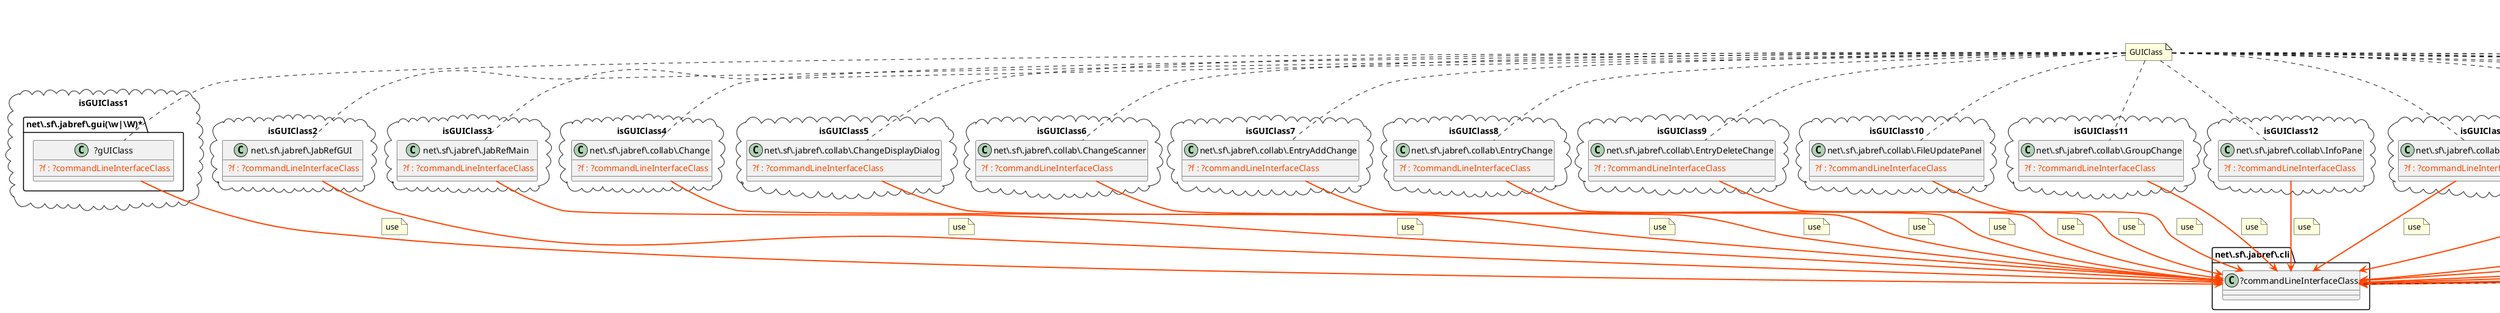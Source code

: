 ' WICHTIG: Nicht alle Varianten von use konnten berücksichtigt werden
' Problem: 

[role="rule"]
No GUIClass can use a CommandLineInterfaceClass.
@startuml No GUIClass can use a CommandLineInterfaceClass.
title No GUIClass can use a CommandLineInterfaceClass.
package isGUIClass1 <<Cloud>> {
folder "net\\.sf\\.jabref\\.gui(\\w|\\W)*" as package {
class "?gUIClass" as gUIClass {
<color:#OrangeRed> {field} ?f : ?commandLineInterfaceClass
}
}
}
package isGUIClass2 <<Cloud>> {
class "net\\.sf\\.jabref\\.JabRefGUI" as gUIClass1 {
<color:#OrangeRed> {field} ?f : ?commandLineInterfaceClass
}
}
package isGUIClass3 <<Cloud>> {
class "net\\.sf\\.jabref\\.JabRefMain" as gUIClass2 {
<color:#OrangeRed> {field} ?f : ?commandLineInterfaceClass
}
}
package isGUIClass4 <<Cloud>> {
class "net\\.sf\\.jabref\\.collab\\.Change" as gUIClass3 {
<color:#OrangeRed> {field} ?f : ?commandLineInterfaceClass
}
}
package isGUIClass5 <<Cloud>> {
class "net\\.sf\\.jabref\\.collab\\.ChangeDisplayDialog" as gUIClass4 {
<color:#OrangeRed> {field} ?f : ?commandLineInterfaceClass
}
}
package isGUIClass6 <<Cloud>> {
class "net\\.sf\\.jabref\\.collab\\.ChangeScanner" as gUIClass5 {
<color:#OrangeRed> {field} ?f : ?commandLineInterfaceClass
}
}
package isGUIClass7 <<Cloud>> {
class "net\\.sf\\.jabref\\.collab\\.EntryAddChange" as gUIClass6 {
<color:#OrangeRed> {field} ?f : ?commandLineInterfaceClass
}
}
package isGUIClass8 <<Cloud>> {
class "net\\.sf\\.jabref\\.collab\\.EntryChange" as gUIClass7 {
<color:#OrangeRed> {field} ?f : ?commandLineInterfaceClass
}
}
package isGUIClass9 <<Cloud>> {
class "net\\.sf\\.jabref\\.collab\\.EntryDeleteChange" as gUIClass8 {
<color:#OrangeRed> {field} ?f : ?commandLineInterfaceClass
}
}
package isGUIClass10 <<Cloud>> {
class "net\\.sf\\.jabref\\.collab\\.FileUpdatePanel" as gUIClass9 {
<color:#OrangeRed> {field} ?f : ?commandLineInterfaceClass
}
}
package isGUIClass11 <<Cloud>> {
class "net\\.sf\\.jabref\\.collab\\.GroupChange" as gUIClass10 {
<color:#OrangeRed> {field} ?f : ?commandLineInterfaceClass
}
}
package isGUIClass12 <<Cloud>> {
class "net\\.sf\\.jabref\\.collab\\.InfoPane" as gUIClass11 {
<color:#OrangeRed> {field} ?f : ?commandLineInterfaceClass
}
}
package isGUIClass13 <<Cloud>> {
class "net\\.sf\\.jabref\\.collab\\.MetaDataChange" as gUIClass12 {
<color:#OrangeRed> {field} ?f : ?commandLineInterfaceClass
}
}
package isGUIClass14 <<Cloud>> {
class "net\\.sf\\.jabref\\.collab\\.PreambleChange" as gUIClass13 {
<color:#OrangeRed> {field} ?f : ?commandLineInterfaceClass
}
}
package isGUIClass15 <<Cloud>> {
class "net\\.sf\\.jabref\\.collab\\.StringAddChange" as gUIClass14 {
<color:#OrangeRed> {field} ?f : ?commandLineInterfaceClass
}
}
package isGUIClass16 <<Cloud>> {
class "net\\.sf\\.jabref\\.collab\\.StringChange" as gUIClass15 {
<color:#OrangeRed> {field} ?f : ?commandLineInterfaceClass
}
}
package isGUIClass17 <<Cloud>> {
class "net\\.sf\\.jabref\\.collab\\.StringNameChange" as gUIClass16 {
<color:#OrangeRed> {field} ?f : ?commandLineInterfaceClass
}
}
package isGUIClass18 <<Cloud>> {
class "net\\.sf\\.jabref\\.collab\\.StringRemoveChange" as gUIClass17 {
<color:#OrangeRed> {field} ?f : ?commandLineInterfaceClass
}
}
package isGUIClass19 <<Cloud>> {
class "net\\.sf\\.jabref\\.migrations\\.FileLinksUpgradeWarning" as gUIClass18 {
<color:#OrangeRed> {field} ?f : ?commandLineInterfaceClass
}
}
package isGUIClass20 <<Cloud>> {
class "net\\.sf\\.jabref\\.pdfimport\\.ImportDialog" as gUIClass19 {
<color:#OrangeRed> {field} ?f : ?commandLineInterfaceClass
}
}
package isGUIClass21 <<Cloud>> {
class "net\\.sf\\.jabref\\.pdfimport\\.PdfFileFilter" as gUIClass20 {
<color:#OrangeRed> {field} ?f : ?commandLineInterfaceClass
}
}
package isGUIClass22 <<Cloud>> {
class "net\\.sf\\.jabref\\.pdfimport\\.PdfImporter" as gUIClass21 {
<color:#OrangeRed> {field} ?f : ?commandLineInterfaceClass
}
}
folder "net\\.sf\\.jabref\\.cli" as package1 {
class "?commandLineInterfaceClass" as commandLineInterfaceClass {
}
}
gUIClass -[bold]-> commandLineInterfaceClass #line:OrangeRed;text:OrangeRed 
note on link: use
gUIClass1 -[bold]-> commandLineInterfaceClass #line:OrangeRed;text:OrangeRed 
note on link: use
gUIClass2 -[bold]-> commandLineInterfaceClass #line:OrangeRed;text:OrangeRed 
note on link: use
gUIClass3 -[bold]-> commandLineInterfaceClass #line:OrangeRed;text:OrangeRed 
note on link: use
gUIClass4 -[bold]-> commandLineInterfaceClass #line:OrangeRed;text:OrangeRed 
note on link: use
gUIClass5 -[bold]-> commandLineInterfaceClass #line:OrangeRed;text:OrangeRed 
note on link: use
gUIClass6 -[bold]-> commandLineInterfaceClass #line:OrangeRed;text:OrangeRed 
note on link: use
gUIClass7 -[bold]-> commandLineInterfaceClass #line:OrangeRed;text:OrangeRed 
note on link: use
gUIClass8 -[bold]-> commandLineInterfaceClass #line:OrangeRed;text:OrangeRed 
note on link: use
gUIClass9 -[bold]-> commandLineInterfaceClass #line:OrangeRed;text:OrangeRed 
note on link: use
gUIClass10 -[bold]-> commandLineInterfaceClass #line:OrangeRed;text:OrangeRed 
note on link: use
gUIClass11 -[bold]-> commandLineInterfaceClass #line:OrangeRed;text:OrangeRed 
note on link: use
gUIClass12 -[bold]-> commandLineInterfaceClass #line:OrangeRed;text:OrangeRed 
note on link: use
gUIClass13 -[bold]-> commandLineInterfaceClass #line:OrangeRed;text:OrangeRed 
note on link: use
gUIClass14 -[bold]-> commandLineInterfaceClass #line:OrangeRed;text:OrangeRed 
note on link: use
gUIClass15 -[bold]-> commandLineInterfaceClass #line:OrangeRed;text:OrangeRed 
note on link: use
gUIClass16 -[bold]-> commandLineInterfaceClass #line:OrangeRed;text:OrangeRed 
note on link: use
gUIClass17 -[bold]-> commandLineInterfaceClass #line:OrangeRed;text:OrangeRed 
note on link: use
gUIClass18 -[bold]-> commandLineInterfaceClass #line:OrangeRed;text:OrangeRed 
note on link: use
gUIClass19 -[bold]-> commandLineInterfaceClass #line:OrangeRed;text:OrangeRed 
note on link: use
gUIClass20 -[bold]-> commandLineInterfaceClass #line:OrangeRed;text:OrangeRed 
note on link: use
gUIClass21 -[bold]-> commandLineInterfaceClass #line:OrangeRed;text:OrangeRed 
note on link: use
note "GUIClass" as GUIClass
GUIClass .. gUIClass
GUIClass .. gUIClass1
GUIClass .. gUIClass2
GUIClass .. gUIClass3
GUIClass .. gUIClass4
GUIClass .. gUIClass5
GUIClass .. gUIClass6
GUIClass .. gUIClass7
GUIClass .. gUIClass8
GUIClass .. gUIClass9
GUIClass .. gUIClass10
GUIClass .. gUIClass11
GUIClass .. gUIClass12
GUIClass .. gUIClass13
GUIClass .. gUIClass14
GUIClass .. gUIClass15
GUIClass .. gUIClass16
GUIClass .. gUIClass17
GUIClass .. gUIClass18
GUIClass .. gUIClass19
GUIClass .. gUIClass20
GUIClass .. gUIClass21
note "CommandLineInterfaceClass" as CommandLineInterfaceClass
CommandLineInterfaceClass .. commandLineInterfaceClass
package isGUIClass1_1 <<Cloud>> {
folder "net\\.sf\\.jabref\\.gui(\\w|\\W)*" as package2 {
class "?gUIClass22" as gUIClass22 {
}
}
}
package isGUIClass2_1 <<Cloud>> {
class "net\\.sf\\.jabref\\.JabRefGUI" as gUIClass23 {
}
}
package isGUIClass3_1 <<Cloud>> {
class "net\\.sf\\.jabref\\.JabRefMain" as gUIClass24 {
}
}
package isGUIClass4_1 <<Cloud>> {
class "net\\.sf\\.jabref\\.collab\\.Change" as gUIClass25 {
}
}
package isGUIClass5_1 <<Cloud>> {
class "net\\.sf\\.jabref\\.collab\\.ChangeDisplayDialog" as gUIClass26 {
}
}
package isGUIClass6_1 <<Cloud>> {
class "net\\.sf\\.jabref\\.collab\\.ChangeScanner" as gUIClass27 {
}
}
package isGUIClass7_1 <<Cloud>> {
class "net\\.sf\\.jabref\\.collab\\.EntryAddChange" as gUIClass28 {
}
}
package isGUIClass8_1 <<Cloud>> {
class "net\\.sf\\.jabref\\.collab\\.EntryChange" as gUIClass29 {
}
}
package isGUIClass9_1 <<Cloud>> {
class "net\\.sf\\.jabref\\.collab\\.EntryDeleteChange" as gUIClass30 {
}
}
package isGUIClass10_1 <<Cloud>> {
class "net\\.sf\\.jabref\\.collab\\.FileUpdatePanel" as gUIClass31 {
}
}
package isGUIClass11_1 <<Cloud>> {
class "net\\.sf\\.jabref\\.collab\\.GroupChange" as gUIClass32 {
}
}
package isGUIClass12_1 <<Cloud>> {
class "net\\.sf\\.jabref\\.collab\\.InfoPane" as gUIClass33 {
}
}
package isGUIClass13_1 <<Cloud>> {
class "net\\.sf\\.jabref\\.collab\\.MetaDataChange" as gUIClass34 {
}
}
package isGUIClass14_1 <<Cloud>> {
class "net\\.sf\\.jabref\\.collab\\.PreambleChange" as gUIClass35 {
}
}
package isGUIClass15_1 <<Cloud>> {
class "net\\.sf\\.jabref\\.collab\\.StringAddChange" as gUIClass36 {
}
}
package isGUIClass16_1 <<Cloud>> {
class "net\\.sf\\.jabref\\.collab\\.StringChange" as gUIClass37 {
}
}
package isGUIClass17_1 <<Cloud>> {
class "net\\.sf\\.jabref\\.collab\\.StringNameChange" as gUIClass38 {
}
}
package isGUIClass18_1 <<Cloud>> {
class "net\\.sf\\.jabref\\.collab\\.StringRemoveChange" as gUIClass39 {
}
}
package isGUIClass19_1 <<Cloud>> {
class "net\\.sf\\.jabref\\.migrations\\.FileLinksUpgradeWarning" as gUIClass40 {
}
}
package isGUIClass20_1 <<Cloud>> {
class "net\\.sf\\.jabref\\.pdfimport\\.ImportDialog" as gUIClass41 {
}
}
package isGUIClass21_1 <<Cloud>> {
class "net\\.sf\\.jabref\\.pdfimport\\.PdfFileFilter" as gUIClass42 {
}
}
package isGUIClass22_1 <<Cloud>> {
class "net\\.sf\\.jabref\\.pdfimport\\.PdfImporter" as gUIClass43 {
}
}
folder "net\\.sf\\.jabref\\.cli" as package3 {
class "?commandLineInterfaceClass1" as commandLineInterfaceClass1 {
}
}
gUIClass22 -[dashed]-> commandLineInterfaceClass1 #line:OrangeRed;text:OrangeRed : <<imports>>
gUIClass23 -[dashed]-> commandLineInterfaceClass1 #line:OrangeRed;text:OrangeRed : <<imports>>
gUIClass24 -[dashed]-> commandLineInterfaceClass1 #line:OrangeRed;text:OrangeRed : <<imports>>
gUIClass25 -[dashed]-> commandLineInterfaceClass1 #line:OrangeRed;text:OrangeRed : <<imports>>
gUIClass26 -[dashed]-> commandLineInterfaceClass1 #line:OrangeRed;text:OrangeRed : <<imports>>
gUIClass27 -[dashed]-> commandLineInterfaceClass1 #line:OrangeRed;text:OrangeRed : <<imports>>
gUIClass28 -[dashed]-> commandLineInterfaceClass1 #line:OrangeRed;text:OrangeRed : <<imports>>
gUIClass29 -[dashed]-> commandLineInterfaceClass1 #line:OrangeRed;text:OrangeRed : <<imports>>
gUIClass30 -[dashed]-> commandLineInterfaceClass1 #line:OrangeRed;text:OrangeRed : <<imports>>
gUIClass31 -[dashed]-> commandLineInterfaceClass1 #line:OrangeRed;text:OrangeRed : <<imports>>
gUIClass32 -[dashed]-> commandLineInterfaceClass1 #line:OrangeRed;text:OrangeRed : <<imports>>
gUIClass33 -[dashed]-> commandLineInterfaceClass1 #line:OrangeRed;text:OrangeRed : <<imports>>
gUIClass34 -[dashed]-> commandLineInterfaceClass1 #line:OrangeRed;text:OrangeRed : <<imports>>
gUIClass35 -[dashed]-> commandLineInterfaceClass1 #line:OrangeRed;text:OrangeRed : <<imports>>
gUIClass36 -[dashed]-> commandLineInterfaceClass1 #line:OrangeRed;text:OrangeRed : <<imports>>
gUIClass37 -[dashed]-> commandLineInterfaceClass1 #line:OrangeRed;text:OrangeRed : <<imports>>
gUIClass38 -[dashed]-> commandLineInterfaceClass1 #line:OrangeRed;text:OrangeRed : <<imports>>
gUIClass39 -[dashed]-> commandLineInterfaceClass1 #line:OrangeRed;text:OrangeRed : <<imports>>
gUIClass40 -[dashed]-> commandLineInterfaceClass1 #line:OrangeRed;text:OrangeRed : <<imports>>
gUIClass41 -[dashed]-> commandLineInterfaceClass1 #line:OrangeRed;text:OrangeRed : <<imports>>
gUIClass42 -[dashed]-> commandLineInterfaceClass1 #line:OrangeRed;text:OrangeRed : <<imports>>
gUIClass43 -[dashed]-> commandLineInterfaceClass1 #line:OrangeRed;text:OrangeRed : <<imports>>
gUIClass22 -[bold]-> commandLineInterfaceClass1 #line:OrangeRed;text:OrangeRed 
note on link: use
gUIClass23 -[bold]-> commandLineInterfaceClass1 #line:OrangeRed;text:OrangeRed 
note on link: use
gUIClass24 -[bold]-> commandLineInterfaceClass1 #line:OrangeRed;text:OrangeRed 
note on link: use
gUIClass25 -[bold]-> commandLineInterfaceClass1 #line:OrangeRed;text:OrangeRed 
note on link: use
gUIClass26 -[bold]-> commandLineInterfaceClass1 #line:OrangeRed;text:OrangeRed 
note on link: use
gUIClass27 -[bold]-> commandLineInterfaceClass1 #line:OrangeRed;text:OrangeRed 
note on link: use
gUIClass28 -[bold]-> commandLineInterfaceClass1 #line:OrangeRed;text:OrangeRed 
note on link: use
gUIClass29 -[bold]-> commandLineInterfaceClass1 #line:OrangeRed;text:OrangeRed 
note on link: use
gUIClass30 -[bold]-> commandLineInterfaceClass1 #line:OrangeRed;text:OrangeRed 
note on link: use
gUIClass31 -[bold]-> commandLineInterfaceClass1 #line:OrangeRed;text:OrangeRed 
note on link: use
gUIClass32 -[bold]-> commandLineInterfaceClass1 #line:OrangeRed;text:OrangeRed 
note on link: use
gUIClass33 -[bold]-> commandLineInterfaceClass1 #line:OrangeRed;text:OrangeRed 
note on link: use
gUIClass34 -[bold]-> commandLineInterfaceClass1 #line:OrangeRed;text:OrangeRed 
note on link: use
gUIClass35 -[bold]-> commandLineInterfaceClass1 #line:OrangeRed;text:OrangeRed 
note on link: use
gUIClass36 -[bold]-> commandLineInterfaceClass1 #line:OrangeRed;text:OrangeRed 
note on link: use
gUIClass37 -[bold]-> commandLineInterfaceClass1 #line:OrangeRed;text:OrangeRed 
note on link: use
gUIClass38 -[bold]-> commandLineInterfaceClass1 #line:OrangeRed;text:OrangeRed 
note on link: use
gUIClass39 -[bold]-> commandLineInterfaceClass1 #line:OrangeRed;text:OrangeRed 
note on link: use
gUIClass40 -[bold]-> commandLineInterfaceClass1 #line:OrangeRed;text:OrangeRed 
note on link: use
gUIClass41 -[bold]-> commandLineInterfaceClass1 #line:OrangeRed;text:OrangeRed 
note on link: use
gUIClass42 -[bold]-> commandLineInterfaceClass1 #line:OrangeRed;text:OrangeRed 
note on link: use
gUIClass43 -[bold]-> commandLineInterfaceClass1 #line:OrangeRed;text:OrangeRed 
note on link: use
note "GUIClass" as GUIClass1
GUIClass1 .. gUIClass22
GUIClass1 .. gUIClass23
GUIClass1 .. gUIClass24
GUIClass1 .. gUIClass25
GUIClass1 .. gUIClass26
GUIClass1 .. gUIClass27
GUIClass1 .. gUIClass28
GUIClass1 .. gUIClass29
GUIClass1 .. gUIClass30
GUIClass1 .. gUIClass31
GUIClass1 .. gUIClass32
GUIClass1 .. gUIClass33
GUIClass1 .. gUIClass34
GUIClass1 .. gUIClass35
GUIClass1 .. gUIClass36
GUIClass1 .. gUIClass37
GUIClass1 .. gUIClass38
GUIClass1 .. gUIClass39
GUIClass1 .. gUIClass40
GUIClass1 .. gUIClass41
GUIClass1 .. gUIClass42
GUIClass1 .. gUIClass43
note "CommandLineInterfaceClass" as CommandLineInterfaceClass1
CommandLineInterfaceClass1 .. commandLineInterfaceClass1
@enduml

[role="rule"]
No LogicClass can use a GUIClass.
@startuml No LogicClass can use a GUIClass.
title No LogicClass can use a GUIClass.
package isGUIClass1 <<Cloud>> {
folder "net\\.sf\\.jabref\\.gui(\\w|\\W)*" as package4 {
class "?gUIClass" as gUIClass {
}
}
}
package isGUIClass2 <<Cloud>> {
class "net\\.sf\\.jabref\\.JabRefGUI" as gUIClass1 {
}
}
package isGUIClass3 <<Cloud>> {
class "net\\.sf\\.jabref\\.JabRefMain" as gUIClass2 {
}
}
package isGUIClass4 <<Cloud>> {
class "net\\.sf\\.jabref\\.collab\\.Change" as gUIClass3 {
}
}
package isGUIClass5 <<Cloud>> {
class "net\\.sf\\.jabref\\.collab\\.ChangeDisplayDialog" as gUIClass4 {
}
}
package isGUIClass6 <<Cloud>> {
class "net\\.sf\\.jabref\\.collab\\.ChangeScanner" as gUIClass5 {
}
}
package isGUIClass7 <<Cloud>> {
class "net\\.sf\\.jabref\\.collab\\.EntryAddChange" as gUIClass6 {
}
}
package isGUIClass8 <<Cloud>> {
class "net\\.sf\\.jabref\\.collab\\.EntryChange" as gUIClass7 {
}
}
package isGUIClass9 <<Cloud>> {
class "net\\.sf\\.jabref\\.collab\\.EntryDeleteChange" as gUIClass8 {
}
}
package isGUIClass10 <<Cloud>> {
class "net\\.sf\\.jabref\\.collab\\.FileUpdatePanel" as gUIClass9 {
}
}
package isGUIClass11 <<Cloud>> {
class "net\\.sf\\.jabref\\.collab\\.GroupChange" as gUIClass10 {
}
}
package isGUIClass12 <<Cloud>> {
class "net\\.sf\\.jabref\\.collab\\.InfoPane" as gUIClass11 {
}
}
package isGUIClass13 <<Cloud>> {
class "net\\.sf\\.jabref\\.collab\\.MetaDataChange" as gUIClass12 {
}
}
package isGUIClass14 <<Cloud>> {
class "net\\.sf\\.jabref\\.collab\\.PreambleChange" as gUIClass13 {
}
}
package isGUIClass15 <<Cloud>> {
class "net\\.sf\\.jabref\\.collab\\.StringAddChange" as gUIClass14 {
}
}
package isGUIClass16 <<Cloud>> {
class "net\\.sf\\.jabref\\.collab\\.StringChange" as gUIClass15 {
}
}
package isGUIClass17 <<Cloud>> {
class "net\\.sf\\.jabref\\.collab\\.StringNameChange" as gUIClass16 {
}
}
package isGUIClass18 <<Cloud>> {
class "net\\.sf\\.jabref\\.collab\\.StringRemoveChange" as gUIClass17 {
}
}
package isGUIClass19 <<Cloud>> {
class "net\\.sf\\.jabref\\.migrations\\.FileLinksUpgradeWarning" as gUIClass18 {
}
}
package isGUIClass20 <<Cloud>> {
class "net\\.sf\\.jabref\\.pdfimport\\.ImportDialog" as gUIClass19 {
}
}
package isGUIClass21 <<Cloud>> {
class "net\\.sf\\.jabref\\.pdfimport\\.PdfFileFilter" as gUIClass20 {
}
}
package isGUIClass22 <<Cloud>> {
class "net\\.sf\\.jabref\\.pdfimport\\.PdfImporter" as gUIClass21 {
}
}
package isLogicClass1 <<Cloud>> {
class "net\\.sf\\.jabref\\.JabRefExecutorService" as logicClass {
<color:#OrangeRed> {field} ?f : net\\.sf\\.jabref\\.pdfimport\\.PdfImporter
}
}
package isLogicClass2 <<Cloud>> {
class "net\\.sf\\.jabref\\.FileUpdateListener" as logicClass1 {
<color:#OrangeRed> {field} ?f : net\\.sf\\.jabref\\.pdfimport\\.PdfImporter
}
}
package isLogicClass3 <<Cloud>> {
class "net\\.sf\\.jabref\\.FileUpdateMonitor" as logicClass2 {
<color:#OrangeRed> {field} ?f : net\\.sf\\.jabref\\.pdfimport\\.PdfImporter
}
}
package isLogicClass4 <<Cloud>> {
folder "net\\.sf\\.jabref\\.logic(\\w|\\W)*" as package {
class "?logicClass3" as logicClass3 {
<color:#OrangeRed> {field} ?f : net\\.sf\\.jabref\\.pdfimport\\.PdfImporter
}
}
}
package isLogicClass5 <<Cloud>> {
class "net\\.sf\\.jabref\\.shared\\.DBMSProcessor" as logicClass4 {
<color:#OrangeRed> {field} ?f : net\\.sf\\.jabref\\.pdfimport\\.PdfImporter
}
}
package isLogicClass6 <<Cloud>> {
class "net\\.sf\\.jabref\\.shared\\.DBMSSynchronizer" as logicClass5 {
<color:#OrangeRed> {field} ?f : net\\.sf\\.jabref\\.pdfimport\\.PdfImporter
}
}
package isLogicClass7 <<Cloud>> {
class "net\\.sf\\.jabref\\.shared\\.MySQLProcessor" as logicClass6 {
<color:#OrangeRed> {field} ?f : net\\.sf\\.jabref\\.pdfimport\\.PdfImporter
}
}
package isLogicClass8 <<Cloud>> {
class "net\\.sf\\.jabref\\.shared\\.OracleProcessor" as logicClass7 {
<color:#OrangeRed> {field} ?f : net\\.sf\\.jabref\\.pdfimport\\.PdfImporter
}
}
package isLogicClass9 <<Cloud>> {
class "net\\.sf\\.jabref\\.shared\\.PostgreSQLProcessor" as logicClass8 {
<color:#OrangeRed> {field} ?f : net\\.sf\\.jabref\\.pdfimport\\.PdfImporter
}
}
package isLogicClass10 <<Cloud>> {
folder "net\\.sf\\.jabref\\.shared\\.event(\\w|\\W)*" as package1 {
class "?logicClass9" as logicClass9 {
<color:#OrangeRed> {field} ?f : net\\.sf\\.jabref\\.pdfimport\\.PdfImporter
}
}
}
package isLogicClass11 <<Cloud>> {
folder "net\\.sf\\.jabref\\.shared\\.exception(\\w|\\W)*" as package2 {
class "?logicClass10" as logicClass10 {
<color:#OrangeRed> {field} ?f : net\\.sf\\.jabref\\.pdfimport\\.PdfImporter
}
}
}
package isLogicClass12 <<Cloud>> {
folder "net\\.sf\\.jabref\\.shared\\.listener(\\w|\\W)*" as package3 {
class "?logicClass11" as logicClass11 {
<color:#OrangeRed> {field} ?f : net\\.sf\\.jabref\\.pdfimport\\.PdfImporter
}
}
}
logicClass -[bold]-> gUIClass #line:OrangeRed;text:OrangeRed 
note on link: use
logicClass -[bold]-> gUIClass1 #line:OrangeRed;text:OrangeRed 
note on link: use
logicClass -[bold]-> gUIClass2 #line:OrangeRed;text:OrangeRed 
note on link: use
logicClass -[bold]-> gUIClass3 #line:OrangeRed;text:OrangeRed 
note on link: use
logicClass -[bold]-> gUIClass4 #line:OrangeRed;text:OrangeRed 
note on link: use
logicClass -[bold]-> gUIClass5 #line:OrangeRed;text:OrangeRed 
note on link: use
logicClass -[bold]-> gUIClass6 #line:OrangeRed;text:OrangeRed 
note on link: use
logicClass -[bold]-> gUIClass7 #line:OrangeRed;text:OrangeRed 
note on link: use
logicClass -[bold]-> gUIClass8 #line:OrangeRed;text:OrangeRed 
note on link: use
logicClass -[bold]-> gUIClass9 #line:OrangeRed;text:OrangeRed 
note on link: use
logicClass -[bold]-> gUIClass10 #line:OrangeRed;text:OrangeRed 
note on link: use
logicClass -[bold]-> gUIClass11 #line:OrangeRed;text:OrangeRed 
note on link: use
logicClass -[bold]-> gUIClass12 #line:OrangeRed;text:OrangeRed 
note on link: use
logicClass -[bold]-> gUIClass13 #line:OrangeRed;text:OrangeRed 
note on link: use
logicClass -[bold]-> gUIClass14 #line:OrangeRed;text:OrangeRed 
note on link: use
logicClass -[bold]-> gUIClass15 #line:OrangeRed;text:OrangeRed 
note on link: use
logicClass -[bold]-> gUIClass16 #line:OrangeRed;text:OrangeRed 
note on link: use
logicClass -[bold]-> gUIClass17 #line:OrangeRed;text:OrangeRed 
note on link: use
logicClass -[bold]-> gUIClass18 #line:OrangeRed;text:OrangeRed 
note on link: use
logicClass -[bold]-> gUIClass19 #line:OrangeRed;text:OrangeRed 
note on link: use
logicClass -[bold]-> gUIClass20 #line:OrangeRed;text:OrangeRed 
note on link: use
logicClass -[bold]-> gUIClass21 #line:OrangeRed;text:OrangeRed 
note on link: use
logicClass1 -[bold]-> gUIClass #line:OrangeRed;text:OrangeRed 
note on link: use
logicClass1 -[bold]-> gUIClass1 #line:OrangeRed;text:OrangeRed 
note on link: use
logicClass1 -[bold]-> gUIClass2 #line:OrangeRed;text:OrangeRed 
note on link: use
logicClass1 -[bold]-> gUIClass3 #line:OrangeRed;text:OrangeRed 
note on link: use
logicClass1 -[bold]-> gUIClass4 #line:OrangeRed;text:OrangeRed 
note on link: use
logicClass1 -[bold]-> gUIClass5 #line:OrangeRed;text:OrangeRed 
note on link: use
logicClass1 -[bold]-> gUIClass6 #line:OrangeRed;text:OrangeRed 
note on link: use
logicClass1 -[bold]-> gUIClass7 #line:OrangeRed;text:OrangeRed 
note on link: use
logicClass1 -[bold]-> gUIClass8 #line:OrangeRed;text:OrangeRed 
note on link: use
logicClass1 -[bold]-> gUIClass9 #line:OrangeRed;text:OrangeRed 
note on link: use
logicClass1 -[bold]-> gUIClass10 #line:OrangeRed;text:OrangeRed 
note on link: use
logicClass1 -[bold]-> gUIClass11 #line:OrangeRed;text:OrangeRed 
note on link: use
logicClass1 -[bold]-> gUIClass12 #line:OrangeRed;text:OrangeRed 
note on link: use
logicClass1 -[bold]-> gUIClass13 #line:OrangeRed;text:OrangeRed 
note on link: use
logicClass1 -[bold]-> gUIClass14 #line:OrangeRed;text:OrangeRed 
note on link: use
logicClass1 -[bold]-> gUIClass15 #line:OrangeRed;text:OrangeRed 
note on link: use
logicClass1 -[bold]-> gUIClass16 #line:OrangeRed;text:OrangeRed 
note on link: use
logicClass1 -[bold]-> gUIClass17 #line:OrangeRed;text:OrangeRed 
note on link: use
logicClass1 -[bold]-> gUIClass18 #line:OrangeRed;text:OrangeRed 
note on link: use
logicClass1 -[bold]-> gUIClass19 #line:OrangeRed;text:OrangeRed 
note on link: use
logicClass1 -[bold]-> gUIClass20 #line:OrangeRed;text:OrangeRed 
note on link: use
logicClass1 -[bold]-> gUIClass21 #line:OrangeRed;text:OrangeRed 
note on link: use
logicClass2 -[bold]-> gUIClass #line:OrangeRed;text:OrangeRed 
note on link: use
logicClass2 -[bold]-> gUIClass1 #line:OrangeRed;text:OrangeRed 
note on link: use
logicClass2 -[bold]-> gUIClass2 #line:OrangeRed;text:OrangeRed 
note on link: use
logicClass2 -[bold]-> gUIClass3 #line:OrangeRed;text:OrangeRed 
note on link: use
logicClass2 -[bold]-> gUIClass4 #line:OrangeRed;text:OrangeRed 
note on link: use
logicClass2 -[bold]-> gUIClass5 #line:OrangeRed;text:OrangeRed 
note on link: use
logicClass2 -[bold]-> gUIClass6 #line:OrangeRed;text:OrangeRed 
note on link: use
logicClass2 -[bold]-> gUIClass7 #line:OrangeRed;text:OrangeRed 
note on link: use
logicClass2 -[bold]-> gUIClass8 #line:OrangeRed;text:OrangeRed 
note on link: use
logicClass2 -[bold]-> gUIClass9 #line:OrangeRed;text:OrangeRed 
note on link: use
logicClass2 -[bold]-> gUIClass10 #line:OrangeRed;text:OrangeRed 
note on link: use
logicClass2 -[bold]-> gUIClass11 #line:OrangeRed;text:OrangeRed 
note on link: use
logicClass2 -[bold]-> gUIClass12 #line:OrangeRed;text:OrangeRed 
note on link: use
logicClass2 -[bold]-> gUIClass13 #line:OrangeRed;text:OrangeRed 
note on link: use
logicClass2 -[bold]-> gUIClass14 #line:OrangeRed;text:OrangeRed 
note on link: use
logicClass2 -[bold]-> gUIClass15 #line:OrangeRed;text:OrangeRed 
note on link: use
logicClass2 -[bold]-> gUIClass16 #line:OrangeRed;text:OrangeRed 
note on link: use
logicClass2 -[bold]-> gUIClass17 #line:OrangeRed;text:OrangeRed 
note on link: use
logicClass2 -[bold]-> gUIClass18 #line:OrangeRed;text:OrangeRed 
note on link: use
logicClass2 -[bold]-> gUIClass19 #line:OrangeRed;text:OrangeRed 
note on link: use
logicClass2 -[bold]-> gUIClass20 #line:OrangeRed;text:OrangeRed 
note on link: use
logicClass2 -[bold]-> gUIClass21 #line:OrangeRed;text:OrangeRed 
note on link: use
logicClass3 -[bold]-> gUIClass #line:OrangeRed;text:OrangeRed 
note on link: use
logicClass3 -[bold]-> gUIClass1 #line:OrangeRed;text:OrangeRed 
note on link: use
logicClass3 -[bold]-> gUIClass2 #line:OrangeRed;text:OrangeRed 
note on link: use
logicClass3 -[bold]-> gUIClass3 #line:OrangeRed;text:OrangeRed 
note on link: use
logicClass3 -[bold]-> gUIClass4 #line:OrangeRed;text:OrangeRed 
note on link: use
logicClass3 -[bold]-> gUIClass5 #line:OrangeRed;text:OrangeRed 
note on link: use
logicClass3 -[bold]-> gUIClass6 #line:OrangeRed;text:OrangeRed 
note on link: use
logicClass3 -[bold]-> gUIClass7 #line:OrangeRed;text:OrangeRed 
note on link: use
logicClass3 -[bold]-> gUIClass8 #line:OrangeRed;text:OrangeRed 
note on link: use
logicClass3 -[bold]-> gUIClass9 #line:OrangeRed;text:OrangeRed 
note on link: use
logicClass3 -[bold]-> gUIClass10 #line:OrangeRed;text:OrangeRed 
note on link: use
logicClass3 -[bold]-> gUIClass11 #line:OrangeRed;text:OrangeRed 
note on link: use
logicClass3 -[bold]-> gUIClass12 #line:OrangeRed;text:OrangeRed 
note on link: use
logicClass3 -[bold]-> gUIClass13 #line:OrangeRed;text:OrangeRed 
note on link: use
logicClass3 -[bold]-> gUIClass14 #line:OrangeRed;text:OrangeRed 
note on link: use
logicClass3 -[bold]-> gUIClass15 #line:OrangeRed;text:OrangeRed 
note on link: use
logicClass3 -[bold]-> gUIClass16 #line:OrangeRed;text:OrangeRed 
note on link: use
logicClass3 -[bold]-> gUIClass17 #line:OrangeRed;text:OrangeRed 
note on link: use
logicClass3 -[bold]-> gUIClass18 #line:OrangeRed;text:OrangeRed 
note on link: use
logicClass3 -[bold]-> gUIClass19 #line:OrangeRed;text:OrangeRed 
note on link: use
logicClass3 -[bold]-> gUIClass20 #line:OrangeRed;text:OrangeRed 
note on link: use
logicClass3 -[bold]-> gUIClass21 #line:OrangeRed;text:OrangeRed 
note on link: use
logicClass4 -[bold]-> gUIClass #line:OrangeRed;text:OrangeRed 
note on link: use
logicClass4 -[bold]-> gUIClass1 #line:OrangeRed;text:OrangeRed 
note on link: use
logicClass4 -[bold]-> gUIClass2 #line:OrangeRed;text:OrangeRed 
note on link: use
logicClass4 -[bold]-> gUIClass3 #line:OrangeRed;text:OrangeRed 
note on link: use
logicClass4 -[bold]-> gUIClass4 #line:OrangeRed;text:OrangeRed 
note on link: use
logicClass4 -[bold]-> gUIClass5 #line:OrangeRed;text:OrangeRed 
note on link: use
logicClass4 -[bold]-> gUIClass6 #line:OrangeRed;text:OrangeRed 
note on link: use
logicClass4 -[bold]-> gUIClass7 #line:OrangeRed;text:OrangeRed 
note on link: use
logicClass4 -[bold]-> gUIClass8 #line:OrangeRed;text:OrangeRed 
note on link: use
logicClass4 -[bold]-> gUIClass9 #line:OrangeRed;text:OrangeRed 
note on link: use
logicClass4 -[bold]-> gUIClass10 #line:OrangeRed;text:OrangeRed 
note on link: use
logicClass4 -[bold]-> gUIClass11 #line:OrangeRed;text:OrangeRed 
note on link: use
logicClass4 -[bold]-> gUIClass12 #line:OrangeRed;text:OrangeRed 
note on link: use
logicClass4 -[bold]-> gUIClass13 #line:OrangeRed;text:OrangeRed 
note on link: use
logicClass4 -[bold]-> gUIClass14 #line:OrangeRed;text:OrangeRed 
note on link: use
logicClass4 -[bold]-> gUIClass15 #line:OrangeRed;text:OrangeRed 
note on link: use
logicClass4 -[bold]-> gUIClass16 #line:OrangeRed;text:OrangeRed 
note on link: use
logicClass4 -[bold]-> gUIClass17 #line:OrangeRed;text:OrangeRed 
note on link: use
logicClass4 -[bold]-> gUIClass18 #line:OrangeRed;text:OrangeRed 
note on link: use
logicClass4 -[bold]-> gUIClass19 #line:OrangeRed;text:OrangeRed 
note on link: use
logicClass4 -[bold]-> gUIClass20 #line:OrangeRed;text:OrangeRed 
note on link: use
logicClass4 -[bold]-> gUIClass21 #line:OrangeRed;text:OrangeRed 
note on link: use
logicClass5 -[bold]-> gUIClass #line:OrangeRed;text:OrangeRed 
note on link: use
logicClass5 -[bold]-> gUIClass1 #line:OrangeRed;text:OrangeRed 
note on link: use
logicClass5 -[bold]-> gUIClass2 #line:OrangeRed;text:OrangeRed 
note on link: use
logicClass5 -[bold]-> gUIClass3 #line:OrangeRed;text:OrangeRed 
note on link: use
logicClass5 -[bold]-> gUIClass4 #line:OrangeRed;text:OrangeRed 
note on link: use
logicClass5 -[bold]-> gUIClass5 #line:OrangeRed;text:OrangeRed 
note on link: use
logicClass5 -[bold]-> gUIClass6 #line:OrangeRed;text:OrangeRed 
note on link: use
logicClass5 -[bold]-> gUIClass7 #line:OrangeRed;text:OrangeRed 
note on link: use
logicClass5 -[bold]-> gUIClass8 #line:OrangeRed;text:OrangeRed 
note on link: use
logicClass5 -[bold]-> gUIClass9 #line:OrangeRed;text:OrangeRed 
note on link: use
logicClass5 -[bold]-> gUIClass10 #line:OrangeRed;text:OrangeRed 
note on link: use
logicClass5 -[bold]-> gUIClass11 #line:OrangeRed;text:OrangeRed 
note on link: use
logicClass5 -[bold]-> gUIClass12 #line:OrangeRed;text:OrangeRed 
note on link: use
logicClass5 -[bold]-> gUIClass13 #line:OrangeRed;text:OrangeRed 
note on link: use
logicClass5 -[bold]-> gUIClass14 #line:OrangeRed;text:OrangeRed 
note on link: use
logicClass5 -[bold]-> gUIClass15 #line:OrangeRed;text:OrangeRed 
note on link: use
logicClass5 -[bold]-> gUIClass16 #line:OrangeRed;text:OrangeRed 
note on link: use
logicClass5 -[bold]-> gUIClass17 #line:OrangeRed;text:OrangeRed 
note on link: use
logicClass5 -[bold]-> gUIClass18 #line:OrangeRed;text:OrangeRed 
note on link: use
logicClass5 -[bold]-> gUIClass19 #line:OrangeRed;text:OrangeRed 
note on link: use
logicClass5 -[bold]-> gUIClass20 #line:OrangeRed;text:OrangeRed 
note on link: use
logicClass5 -[bold]-> gUIClass21 #line:OrangeRed;text:OrangeRed 
note on link: use
logicClass6 -[bold]-> gUIClass #line:OrangeRed;text:OrangeRed 
note on link: use
logicClass6 -[bold]-> gUIClass1 #line:OrangeRed;text:OrangeRed 
note on link: use
logicClass6 -[bold]-> gUIClass2 #line:OrangeRed;text:OrangeRed 
note on link: use
logicClass6 -[bold]-> gUIClass3 #line:OrangeRed;text:OrangeRed 
note on link: use
logicClass6 -[bold]-> gUIClass4 #line:OrangeRed;text:OrangeRed 
note on link: use
logicClass6 -[bold]-> gUIClass5 #line:OrangeRed;text:OrangeRed 
note on link: use
logicClass6 -[bold]-> gUIClass6 #line:OrangeRed;text:OrangeRed 
note on link: use
logicClass6 -[bold]-> gUIClass7 #line:OrangeRed;text:OrangeRed 
note on link: use
logicClass6 -[bold]-> gUIClass8 #line:OrangeRed;text:OrangeRed 
note on link: use
logicClass6 -[bold]-> gUIClass9 #line:OrangeRed;text:OrangeRed 
note on link: use
logicClass6 -[bold]-> gUIClass10 #line:OrangeRed;text:OrangeRed 
note on link: use
logicClass6 -[bold]-> gUIClass11 #line:OrangeRed;text:OrangeRed 
note on link: use
logicClass6 -[bold]-> gUIClass12 #line:OrangeRed;text:OrangeRed 
note on link: use
logicClass6 -[bold]-> gUIClass13 #line:OrangeRed;text:OrangeRed 
note on link: use
logicClass6 -[bold]-> gUIClass14 #line:OrangeRed;text:OrangeRed 
note on link: use
logicClass6 -[bold]-> gUIClass15 #line:OrangeRed;text:OrangeRed 
note on link: use
logicClass6 -[bold]-> gUIClass16 #line:OrangeRed;text:OrangeRed 
note on link: use
logicClass6 -[bold]-> gUIClass17 #line:OrangeRed;text:OrangeRed 
note on link: use
logicClass6 -[bold]-> gUIClass18 #line:OrangeRed;text:OrangeRed 
note on link: use
logicClass6 -[bold]-> gUIClass19 #line:OrangeRed;text:OrangeRed 
note on link: use
logicClass6 -[bold]-> gUIClass20 #line:OrangeRed;text:OrangeRed 
note on link: use
logicClass6 -[bold]-> gUIClass21 #line:OrangeRed;text:OrangeRed 
note on link: use
logicClass7 -[bold]-> gUIClass #line:OrangeRed;text:OrangeRed 
note on link: use
logicClass7 -[bold]-> gUIClass1 #line:OrangeRed;text:OrangeRed 
note on link: use
logicClass7 -[bold]-> gUIClass2 #line:OrangeRed;text:OrangeRed 
note on link: use
logicClass7 -[bold]-> gUIClass3 #line:OrangeRed;text:OrangeRed 
note on link: use
logicClass7 -[bold]-> gUIClass4 #line:OrangeRed;text:OrangeRed 
note on link: use
logicClass7 -[bold]-> gUIClass5 #line:OrangeRed;text:OrangeRed 
note on link: use
logicClass7 -[bold]-> gUIClass6 #line:OrangeRed;text:OrangeRed 
note on link: use
logicClass7 -[bold]-> gUIClass7 #line:OrangeRed;text:OrangeRed 
note on link: use
logicClass7 -[bold]-> gUIClass8 #line:OrangeRed;text:OrangeRed 
note on link: use
logicClass7 -[bold]-> gUIClass9 #line:OrangeRed;text:OrangeRed 
note on link: use
logicClass7 -[bold]-> gUIClass10 #line:OrangeRed;text:OrangeRed 
note on link: use
logicClass7 -[bold]-> gUIClass11 #line:OrangeRed;text:OrangeRed 
note on link: use
logicClass7 -[bold]-> gUIClass12 #line:OrangeRed;text:OrangeRed 
note on link: use
logicClass7 -[bold]-> gUIClass13 #line:OrangeRed;text:OrangeRed 
note on link: use
logicClass7 -[bold]-> gUIClass14 #line:OrangeRed;text:OrangeRed 
note on link: use
logicClass7 -[bold]-> gUIClass15 #line:OrangeRed;text:OrangeRed 
note on link: use
logicClass7 -[bold]-> gUIClass16 #line:OrangeRed;text:OrangeRed 
note on link: use
logicClass7 -[bold]-> gUIClass17 #line:OrangeRed;text:OrangeRed 
note on link: use
logicClass7 -[bold]-> gUIClass18 #line:OrangeRed;text:OrangeRed 
note on link: use
logicClass7 -[bold]-> gUIClass19 #line:OrangeRed;text:OrangeRed 
note on link: use
logicClass7 -[bold]-> gUIClass20 #line:OrangeRed;text:OrangeRed 
note on link: use
logicClass7 -[bold]-> gUIClass21 #line:OrangeRed;text:OrangeRed 
note on link: use
logicClass8 -[bold]-> gUIClass #line:OrangeRed;text:OrangeRed 
note on link: use
logicClass8 -[bold]-> gUIClass1 #line:OrangeRed;text:OrangeRed 
note on link: use
logicClass8 -[bold]-> gUIClass2 #line:OrangeRed;text:OrangeRed 
note on link: use
logicClass8 -[bold]-> gUIClass3 #line:OrangeRed;text:OrangeRed 
note on link: use
logicClass8 -[bold]-> gUIClass4 #line:OrangeRed;text:OrangeRed 
note on link: use
logicClass8 -[bold]-> gUIClass5 #line:OrangeRed;text:OrangeRed 
note on link: use
logicClass8 -[bold]-> gUIClass6 #line:OrangeRed;text:OrangeRed 
note on link: use
logicClass8 -[bold]-> gUIClass7 #line:OrangeRed;text:OrangeRed 
note on link: use
logicClass8 -[bold]-> gUIClass8 #line:OrangeRed;text:OrangeRed 
note on link: use
logicClass8 -[bold]-> gUIClass9 #line:OrangeRed;text:OrangeRed 
note on link: use
logicClass8 -[bold]-> gUIClass10 #line:OrangeRed;text:OrangeRed 
note on link: use
logicClass8 -[bold]-> gUIClass11 #line:OrangeRed;text:OrangeRed 
note on link: use
logicClass8 -[bold]-> gUIClass12 #line:OrangeRed;text:OrangeRed 
note on link: use
logicClass8 -[bold]-> gUIClass13 #line:OrangeRed;text:OrangeRed 
note on link: use
logicClass8 -[bold]-> gUIClass14 #line:OrangeRed;text:OrangeRed 
note on link: use
logicClass8 -[bold]-> gUIClass15 #line:OrangeRed;text:OrangeRed 
note on link: use
logicClass8 -[bold]-> gUIClass16 #line:OrangeRed;text:OrangeRed 
note on link: use
logicClass8 -[bold]-> gUIClass17 #line:OrangeRed;text:OrangeRed 
note on link: use
logicClass8 -[bold]-> gUIClass18 #line:OrangeRed;text:OrangeRed 
note on link: use
logicClass8 -[bold]-> gUIClass19 #line:OrangeRed;text:OrangeRed 
note on link: use
logicClass8 -[bold]-> gUIClass20 #line:OrangeRed;text:OrangeRed 
note on link: use
logicClass8 -[bold]-> gUIClass21 #line:OrangeRed;text:OrangeRed 
note on link: use
logicClass9 -[bold]-> gUIClass #line:OrangeRed;text:OrangeRed 
note on link: use
logicClass9 -[bold]-> gUIClass1 #line:OrangeRed;text:OrangeRed 
note on link: use
logicClass9 -[bold]-> gUIClass2 #line:OrangeRed;text:OrangeRed 
note on link: use
logicClass9 -[bold]-> gUIClass3 #line:OrangeRed;text:OrangeRed 
note on link: use
logicClass9 -[bold]-> gUIClass4 #line:OrangeRed;text:OrangeRed 
note on link: use
logicClass9 -[bold]-> gUIClass5 #line:OrangeRed;text:OrangeRed 
note on link: use
logicClass9 -[bold]-> gUIClass6 #line:OrangeRed;text:OrangeRed 
note on link: use
logicClass9 -[bold]-> gUIClass7 #line:OrangeRed;text:OrangeRed 
note on link: use
logicClass9 -[bold]-> gUIClass8 #line:OrangeRed;text:OrangeRed 
note on link: use
logicClass9 -[bold]-> gUIClass9 #line:OrangeRed;text:OrangeRed 
note on link: use
logicClass9 -[bold]-> gUIClass10 #line:OrangeRed;text:OrangeRed 
note on link: use
logicClass9 -[bold]-> gUIClass11 #line:OrangeRed;text:OrangeRed 
note on link: use
logicClass9 -[bold]-> gUIClass12 #line:OrangeRed;text:OrangeRed 
note on link: use
logicClass9 -[bold]-> gUIClass13 #line:OrangeRed;text:OrangeRed 
note on link: use
logicClass9 -[bold]-> gUIClass14 #line:OrangeRed;text:OrangeRed 
note on link: use
logicClass9 -[bold]-> gUIClass15 #line:OrangeRed;text:OrangeRed 
note on link: use
logicClass9 -[bold]-> gUIClass16 #line:OrangeRed;text:OrangeRed 
note on link: use
logicClass9 -[bold]-> gUIClass17 #line:OrangeRed;text:OrangeRed 
note on link: use
logicClass9 -[bold]-> gUIClass18 #line:OrangeRed;text:OrangeRed 
note on link: use
logicClass9 -[bold]-> gUIClass19 #line:OrangeRed;text:OrangeRed 
note on link: use
logicClass9 -[bold]-> gUIClass20 #line:OrangeRed;text:OrangeRed 
note on link: use
logicClass9 -[bold]-> gUIClass21 #line:OrangeRed;text:OrangeRed 
note on link: use
logicClass10 -[bold]-> gUIClass #line:OrangeRed;text:OrangeRed 
note on link: use
logicClass10 -[bold]-> gUIClass1 #line:OrangeRed;text:OrangeRed 
note on link: use
logicClass10 -[bold]-> gUIClass2 #line:OrangeRed;text:OrangeRed 
note on link: use
logicClass10 -[bold]-> gUIClass3 #line:OrangeRed;text:OrangeRed 
note on link: use
logicClass10 -[bold]-> gUIClass4 #line:OrangeRed;text:OrangeRed 
note on link: use
logicClass10 -[bold]-> gUIClass5 #line:OrangeRed;text:OrangeRed 
note on link: use
logicClass10 -[bold]-> gUIClass6 #line:OrangeRed;text:OrangeRed 
note on link: use
logicClass10 -[bold]-> gUIClass7 #line:OrangeRed;text:OrangeRed 
note on link: use
logicClass10 -[bold]-> gUIClass8 #line:OrangeRed;text:OrangeRed 
note on link: use
logicClass10 -[bold]-> gUIClass9 #line:OrangeRed;text:OrangeRed 
note on link: use
logicClass10 -[bold]-> gUIClass10 #line:OrangeRed;text:OrangeRed 
note on link: use
logicClass10 -[bold]-> gUIClass11 #line:OrangeRed;text:OrangeRed 
note on link: use
logicClass10 -[bold]-> gUIClass12 #line:OrangeRed;text:OrangeRed 
note on link: use
logicClass10 -[bold]-> gUIClass13 #line:OrangeRed;text:OrangeRed 
note on link: use
logicClass10 -[bold]-> gUIClass14 #line:OrangeRed;text:OrangeRed 
note on link: use
logicClass10 -[bold]-> gUIClass15 #line:OrangeRed;text:OrangeRed 
note on link: use
logicClass10 -[bold]-> gUIClass16 #line:OrangeRed;text:OrangeRed 
note on link: use
logicClass10 -[bold]-> gUIClass17 #line:OrangeRed;text:OrangeRed 
note on link: use
logicClass10 -[bold]-> gUIClass18 #line:OrangeRed;text:OrangeRed 
note on link: use
logicClass10 -[bold]-> gUIClass19 #line:OrangeRed;text:OrangeRed 
note on link: use
logicClass10 -[bold]-> gUIClass20 #line:OrangeRed;text:OrangeRed 
note on link: use
logicClass10 -[bold]-> gUIClass21 #line:OrangeRed;text:OrangeRed 
note on link: use
logicClass11 -[bold]-> gUIClass #line:OrangeRed;text:OrangeRed 
note on link: use
logicClass11 -[bold]-> gUIClass1 #line:OrangeRed;text:OrangeRed 
note on link: use
logicClass11 -[bold]-> gUIClass2 #line:OrangeRed;text:OrangeRed 
note on link: use
logicClass11 -[bold]-> gUIClass3 #line:OrangeRed;text:OrangeRed 
note on link: use
logicClass11 -[bold]-> gUIClass4 #line:OrangeRed;text:OrangeRed 
note on link: use
logicClass11 -[bold]-> gUIClass5 #line:OrangeRed;text:OrangeRed 
note on link: use
logicClass11 -[bold]-> gUIClass6 #line:OrangeRed;text:OrangeRed 
note on link: use
logicClass11 -[bold]-> gUIClass7 #line:OrangeRed;text:OrangeRed 
note on link: use
logicClass11 -[bold]-> gUIClass8 #line:OrangeRed;text:OrangeRed 
note on link: use
logicClass11 -[bold]-> gUIClass9 #line:OrangeRed;text:OrangeRed 
note on link: use
logicClass11 -[bold]-> gUIClass10 #line:OrangeRed;text:OrangeRed 
note on link: use
logicClass11 -[bold]-> gUIClass11 #line:OrangeRed;text:OrangeRed 
note on link: use
logicClass11 -[bold]-> gUIClass12 #line:OrangeRed;text:OrangeRed 
note on link: use
logicClass11 -[bold]-> gUIClass13 #line:OrangeRed;text:OrangeRed 
note on link: use
logicClass11 -[bold]-> gUIClass14 #line:OrangeRed;text:OrangeRed 
note on link: use
logicClass11 -[bold]-> gUIClass15 #line:OrangeRed;text:OrangeRed 
note on link: use
logicClass11 -[bold]-> gUIClass16 #line:OrangeRed;text:OrangeRed 
note on link: use
logicClass11 -[bold]-> gUIClass17 #line:OrangeRed;text:OrangeRed 
note on link: use
logicClass11 -[bold]-> gUIClass18 #line:OrangeRed;text:OrangeRed 
note on link: use
logicClass11 -[bold]-> gUIClass19 #line:OrangeRed;text:OrangeRed 
note on link: use
logicClass11 -[bold]-> gUIClass20 #line:OrangeRed;text:OrangeRed 
note on link: use
logicClass11 -[bold]-> gUIClass21 #line:OrangeRed;text:OrangeRed 
note on link: use
note "GUIClass" as GUIClass
GUIClass .. gUIClass
GUIClass .. gUIClass1
GUIClass .. gUIClass2
GUIClass .. gUIClass3
GUIClass .. gUIClass4
GUIClass .. gUIClass5
GUIClass .. gUIClass6
GUIClass .. gUIClass7
GUIClass .. gUIClass8
GUIClass .. gUIClass9
GUIClass .. gUIClass10
GUIClass .. gUIClass11
GUIClass .. gUIClass12
GUIClass .. gUIClass13
GUIClass .. gUIClass14
GUIClass .. gUIClass15
GUIClass .. gUIClass16
GUIClass .. gUIClass17
GUIClass .. gUIClass18
GUIClass .. gUIClass19
GUIClass .. gUIClass20
GUIClass .. gUIClass21
note "LogicClass" as LogicClass
LogicClass .. logicClass
LogicClass .. logicClass1
LogicClass .. logicClass2
LogicClass .. logicClass3
LogicClass .. logicClass4
LogicClass .. logicClass5
LogicClass .. logicClass6
LogicClass .. logicClass7
LogicClass .. logicClass8
LogicClass .. logicClass9
LogicClass .. logicClass10
LogicClass .. logicClass11
package isGUIClass1_1 <<Cloud>> {
folder "net\\.sf\\.jabref\\.gui(\\w|\\W)*" as package9 {
class "?gUIClass22" as gUIClass22 {
}
}
}
package isGUIClass2_1 <<Cloud>> {
class "net\\.sf\\.jabref\\.JabRefGUI" as gUIClass23 {
}
}
package isGUIClass3_1 <<Cloud>> {
class "net\\.sf\\.jabref\\.JabRefMain" as gUIClass24 {
}
}
package isGUIClass4_1 <<Cloud>> {
class "net\\.sf\\.jabref\\.collab\\.Change" as gUIClass25 {
}
}
package isGUIClass5_1 <<Cloud>> {
class "net\\.sf\\.jabref\\.collab\\.ChangeDisplayDialog" as gUIClass26 {
}
}
package isGUIClass6_1 <<Cloud>> {
class "net\\.sf\\.jabref\\.collab\\.ChangeScanner" as gUIClass27 {
}
}
package isGUIClass7_1 <<Cloud>> {
class "net\\.sf\\.jabref\\.collab\\.EntryAddChange" as gUIClass28 {
}
}
package isGUIClass8_1 <<Cloud>> {
class "net\\.sf\\.jabref\\.collab\\.EntryChange" as gUIClass29 {
}
}
package isGUIClass9_1 <<Cloud>> {
class "net\\.sf\\.jabref\\.collab\\.EntryDeleteChange" as gUIClass30 {
}
}
package isGUIClass10_1 <<Cloud>> {
class "net\\.sf\\.jabref\\.collab\\.FileUpdatePanel" as gUIClass31 {
}
}
package isGUIClass11_1 <<Cloud>> {
class "net\\.sf\\.jabref\\.collab\\.GroupChange" as gUIClass32 {
}
}
package isGUIClass12_1 <<Cloud>> {
class "net\\.sf\\.jabref\\.collab\\.InfoPane" as gUIClass33 {
}
}
package isGUIClass13_1 <<Cloud>> {
class "net\\.sf\\.jabref\\.collab\\.MetaDataChange" as gUIClass34 {
}
}
package isGUIClass14_1 <<Cloud>> {
class "net\\.sf\\.jabref\\.collab\\.PreambleChange" as gUIClass35 {
}
}
package isGUIClass15_1 <<Cloud>> {
class "net\\.sf\\.jabref\\.collab\\.StringAddChange" as gUIClass36 {
}
}
package isGUIClass16_1 <<Cloud>> {
class "net\\.sf\\.jabref\\.collab\\.StringChange" as gUIClass37 {
}
}
package isGUIClass17_1 <<Cloud>> {
class "net\\.sf\\.jabref\\.collab\\.StringNameChange" as gUIClass38 {
}
}
package isGUIClass18_1 <<Cloud>> {
class "net\\.sf\\.jabref\\.collab\\.StringRemoveChange" as gUIClass39 {
}
}
package isGUIClass19_1 <<Cloud>> {
class "net\\.sf\\.jabref\\.migrations\\.FileLinksUpgradeWarning" as gUIClass40 {
}
}
package isGUIClass20_1 <<Cloud>> {
class "net\\.sf\\.jabref\\.pdfimport\\.ImportDialog" as gUIClass41 {
}
}
package isGUIClass21_1 <<Cloud>> {
class "net\\.sf\\.jabref\\.pdfimport\\.PdfFileFilter" as gUIClass42 {
}
}
package isGUIClass22_1 <<Cloud>> {
class "net\\.sf\\.jabref\\.pdfimport\\.PdfImporter" as gUIClass43 {
}
}
package isLogicClass1_1 <<Cloud>> {
class "net\\.sf\\.jabref\\.JabRefExecutorService" as logicClass12 {
}
}
package isLogicClass2_1 <<Cloud>> {
class "net\\.sf\\.jabref\\.FileUpdateListener" as logicClass13 {
}
}
package isLogicClass3_1 <<Cloud>> {
class "net\\.sf\\.jabref\\.FileUpdateMonitor" as logicClass14 {
}
}
package isLogicClass4_1 <<Cloud>> {
folder "net\\.sf\\.jabref\\.logic(\\w|\\W)*" as package5 {
class "?logicClass15" as logicClass15 {
}
}
}
package isLogicClass5_1 <<Cloud>> {
class "net\\.sf\\.jabref\\.shared\\.DBMSProcessor" as logicClass16 {
}
}
package isLogicClass6_1 <<Cloud>> {
class "net\\.sf\\.jabref\\.shared\\.DBMSSynchronizer" as logicClass17 {
}
}
package isLogicClass7_1 <<Cloud>> {
class "net\\.sf\\.jabref\\.shared\\.MySQLProcessor" as logicClass18 {
}
}
package isLogicClass8_1 <<Cloud>> {
class "net\\.sf\\.jabref\\.shared\\.OracleProcessor" as logicClass19 {
}
}
package isLogicClass9_1 <<Cloud>> {
class "net\\.sf\\.jabref\\.shared\\.PostgreSQLProcessor" as logicClass20 {
}
}
package isLogicClass10_1 <<Cloud>> {
folder "net\\.sf\\.jabref\\.shared\\.event(\\w|\\W)*" as package6 {
class "?logicClass21" as logicClass21 {
}
}
}
package isLogicClass11_1 <<Cloud>> {
folder "net\\.sf\\.jabref\\.shared\\.exception(\\w|\\W)*" as package7 {
class "?logicClass22" as logicClass22 {
}
}
}
package isLogicClass12_1 <<Cloud>> {
folder "net\\.sf\\.jabref\\.shared\\.listener(\\w|\\W)*" as package8 {
class "?logicClass23" as logicClass23 {
}
}
}
logicClass12 -[dashed]-> gUIClass22 #line:OrangeRed;text:OrangeRed : <<imports>>
logicClass12 -[dashed]-> gUIClass23 #line:OrangeRed;text:OrangeRed : <<imports>>
logicClass12 -[dashed]-> gUIClass24 #line:OrangeRed;text:OrangeRed : <<imports>>
logicClass12 -[dashed]-> gUIClass25 #line:OrangeRed;text:OrangeRed : <<imports>>
logicClass12 -[dashed]-> gUIClass26 #line:OrangeRed;text:OrangeRed : <<imports>>
logicClass12 -[dashed]-> gUIClass27 #line:OrangeRed;text:OrangeRed : <<imports>>
logicClass12 -[dashed]-> gUIClass28 #line:OrangeRed;text:OrangeRed : <<imports>>
logicClass12 -[dashed]-> gUIClass29 #line:OrangeRed;text:OrangeRed : <<imports>>
logicClass12 -[dashed]-> gUIClass30 #line:OrangeRed;text:OrangeRed : <<imports>>
logicClass12 -[dashed]-> gUIClass31 #line:OrangeRed;text:OrangeRed : <<imports>>
logicClass12 -[dashed]-> gUIClass32 #line:OrangeRed;text:OrangeRed : <<imports>>
logicClass12 -[dashed]-> gUIClass33 #line:OrangeRed;text:OrangeRed : <<imports>>
logicClass12 -[dashed]-> gUIClass34 #line:OrangeRed;text:OrangeRed : <<imports>>
logicClass12 -[dashed]-> gUIClass35 #line:OrangeRed;text:OrangeRed : <<imports>>
logicClass12 -[dashed]-> gUIClass36 #line:OrangeRed;text:OrangeRed : <<imports>>
logicClass12 -[dashed]-> gUIClass37 #line:OrangeRed;text:OrangeRed : <<imports>>
logicClass12 -[dashed]-> gUIClass38 #line:OrangeRed;text:OrangeRed : <<imports>>
logicClass12 -[dashed]-> gUIClass39 #line:OrangeRed;text:OrangeRed : <<imports>>
logicClass12 -[dashed]-> gUIClass40 #line:OrangeRed;text:OrangeRed : <<imports>>
logicClass12 -[dashed]-> gUIClass41 #line:OrangeRed;text:OrangeRed : <<imports>>
logicClass12 -[dashed]-> gUIClass42 #line:OrangeRed;text:OrangeRed : <<imports>>
logicClass12 -[dashed]-> gUIClass43 #line:OrangeRed;text:OrangeRed : <<imports>>
logicClass13 -[dashed]-> gUIClass22 #line:OrangeRed;text:OrangeRed : <<imports>>
logicClass13 -[dashed]-> gUIClass23 #line:OrangeRed;text:OrangeRed : <<imports>>
logicClass13 -[dashed]-> gUIClass24 #line:OrangeRed;text:OrangeRed : <<imports>>
logicClass13 -[dashed]-> gUIClass25 #line:OrangeRed;text:OrangeRed : <<imports>>
logicClass13 -[dashed]-> gUIClass26 #line:OrangeRed;text:OrangeRed : <<imports>>
logicClass13 -[dashed]-> gUIClass27 #line:OrangeRed;text:OrangeRed : <<imports>>
logicClass13 -[dashed]-> gUIClass28 #line:OrangeRed;text:OrangeRed : <<imports>>
logicClass13 -[dashed]-> gUIClass29 #line:OrangeRed;text:OrangeRed : <<imports>>
logicClass13 -[dashed]-> gUIClass30 #line:OrangeRed;text:OrangeRed : <<imports>>
logicClass13 -[dashed]-> gUIClass31 #line:OrangeRed;text:OrangeRed : <<imports>>
logicClass13 -[dashed]-> gUIClass32 #line:OrangeRed;text:OrangeRed : <<imports>>
logicClass13 -[dashed]-> gUIClass33 #line:OrangeRed;text:OrangeRed : <<imports>>
logicClass13 -[dashed]-> gUIClass34 #line:OrangeRed;text:OrangeRed : <<imports>>
logicClass13 -[dashed]-> gUIClass35 #line:OrangeRed;text:OrangeRed : <<imports>>
logicClass13 -[dashed]-> gUIClass36 #line:OrangeRed;text:OrangeRed : <<imports>>
logicClass13 -[dashed]-> gUIClass37 #line:OrangeRed;text:OrangeRed : <<imports>>
logicClass13 -[dashed]-> gUIClass38 #line:OrangeRed;text:OrangeRed : <<imports>>
logicClass13 -[dashed]-> gUIClass39 #line:OrangeRed;text:OrangeRed : <<imports>>
logicClass13 -[dashed]-> gUIClass40 #line:OrangeRed;text:OrangeRed : <<imports>>
logicClass13 -[dashed]-> gUIClass41 #line:OrangeRed;text:OrangeRed : <<imports>>
logicClass13 -[dashed]-> gUIClass42 #line:OrangeRed;text:OrangeRed : <<imports>>
logicClass13 -[dashed]-> gUIClass43 #line:OrangeRed;text:OrangeRed : <<imports>>
logicClass14 -[dashed]-> gUIClass22 #line:OrangeRed;text:OrangeRed : <<imports>>
logicClass14 -[dashed]-> gUIClass23 #line:OrangeRed;text:OrangeRed : <<imports>>
logicClass14 -[dashed]-> gUIClass24 #line:OrangeRed;text:OrangeRed : <<imports>>
logicClass14 -[dashed]-> gUIClass25 #line:OrangeRed;text:OrangeRed : <<imports>>
logicClass14 -[dashed]-> gUIClass26 #line:OrangeRed;text:OrangeRed : <<imports>>
logicClass14 -[dashed]-> gUIClass27 #line:OrangeRed;text:OrangeRed : <<imports>>
logicClass14 -[dashed]-> gUIClass28 #line:OrangeRed;text:OrangeRed : <<imports>>
logicClass14 -[dashed]-> gUIClass29 #line:OrangeRed;text:OrangeRed : <<imports>>
logicClass14 -[dashed]-> gUIClass30 #line:OrangeRed;text:OrangeRed : <<imports>>
logicClass14 -[dashed]-> gUIClass31 #line:OrangeRed;text:OrangeRed : <<imports>>
logicClass14 -[dashed]-> gUIClass32 #line:OrangeRed;text:OrangeRed : <<imports>>
logicClass14 -[dashed]-> gUIClass33 #line:OrangeRed;text:OrangeRed : <<imports>>
logicClass14 -[dashed]-> gUIClass34 #line:OrangeRed;text:OrangeRed : <<imports>>
logicClass14 -[dashed]-> gUIClass35 #line:OrangeRed;text:OrangeRed : <<imports>>
logicClass14 -[dashed]-> gUIClass36 #line:OrangeRed;text:OrangeRed : <<imports>>
logicClass14 -[dashed]-> gUIClass37 #line:OrangeRed;text:OrangeRed : <<imports>>
logicClass14 -[dashed]-> gUIClass38 #line:OrangeRed;text:OrangeRed : <<imports>>
logicClass14 -[dashed]-> gUIClass39 #line:OrangeRed;text:OrangeRed : <<imports>>
logicClass14 -[dashed]-> gUIClass40 #line:OrangeRed;text:OrangeRed : <<imports>>
logicClass14 -[dashed]-> gUIClass41 #line:OrangeRed;text:OrangeRed : <<imports>>
logicClass14 -[dashed]-> gUIClass42 #line:OrangeRed;text:OrangeRed : <<imports>>
logicClass14 -[dashed]-> gUIClass43 #line:OrangeRed;text:OrangeRed : <<imports>>
logicClass15 -[dashed]-> gUIClass22 #line:OrangeRed;text:OrangeRed : <<imports>>
logicClass15 -[dashed]-> gUIClass23 #line:OrangeRed;text:OrangeRed : <<imports>>
logicClass15 -[dashed]-> gUIClass24 #line:OrangeRed;text:OrangeRed : <<imports>>
logicClass15 -[dashed]-> gUIClass25 #line:OrangeRed;text:OrangeRed : <<imports>>
logicClass15 -[dashed]-> gUIClass26 #line:OrangeRed;text:OrangeRed : <<imports>>
logicClass15 -[dashed]-> gUIClass27 #line:OrangeRed;text:OrangeRed : <<imports>>
logicClass15 -[dashed]-> gUIClass28 #line:OrangeRed;text:OrangeRed : <<imports>>
logicClass15 -[dashed]-> gUIClass29 #line:OrangeRed;text:OrangeRed : <<imports>>
logicClass15 -[dashed]-> gUIClass30 #line:OrangeRed;text:OrangeRed : <<imports>>
logicClass15 -[dashed]-> gUIClass31 #line:OrangeRed;text:OrangeRed : <<imports>>
logicClass15 -[dashed]-> gUIClass32 #line:OrangeRed;text:OrangeRed : <<imports>>
logicClass15 -[dashed]-> gUIClass33 #line:OrangeRed;text:OrangeRed : <<imports>>
logicClass15 -[dashed]-> gUIClass34 #line:OrangeRed;text:OrangeRed : <<imports>>
logicClass15 -[dashed]-> gUIClass35 #line:OrangeRed;text:OrangeRed : <<imports>>
logicClass15 -[dashed]-> gUIClass36 #line:OrangeRed;text:OrangeRed : <<imports>>
logicClass15 -[dashed]-> gUIClass37 #line:OrangeRed;text:OrangeRed : <<imports>>
logicClass15 -[dashed]-> gUIClass38 #line:OrangeRed;text:OrangeRed : <<imports>>
logicClass15 -[dashed]-> gUIClass39 #line:OrangeRed;text:OrangeRed : <<imports>>
logicClass15 -[dashed]-> gUIClass40 #line:OrangeRed;text:OrangeRed : <<imports>>
logicClass15 -[dashed]-> gUIClass41 #line:OrangeRed;text:OrangeRed : <<imports>>
logicClass15 -[dashed]-> gUIClass42 #line:OrangeRed;text:OrangeRed : <<imports>>
logicClass15 -[dashed]-> gUIClass43 #line:OrangeRed;text:OrangeRed : <<imports>>
logicClass16 -[dashed]-> gUIClass22 #line:OrangeRed;text:OrangeRed : <<imports>>
logicClass16 -[dashed]-> gUIClass23 #line:OrangeRed;text:OrangeRed : <<imports>>
logicClass16 -[dashed]-> gUIClass24 #line:OrangeRed;text:OrangeRed : <<imports>>
logicClass16 -[dashed]-> gUIClass25 #line:OrangeRed;text:OrangeRed : <<imports>>
logicClass16 -[dashed]-> gUIClass26 #line:OrangeRed;text:OrangeRed : <<imports>>
logicClass16 -[dashed]-> gUIClass27 #line:OrangeRed;text:OrangeRed : <<imports>>
logicClass16 -[dashed]-> gUIClass28 #line:OrangeRed;text:OrangeRed : <<imports>>
logicClass16 -[dashed]-> gUIClass29 #line:OrangeRed;text:OrangeRed : <<imports>>
logicClass16 -[dashed]-> gUIClass30 #line:OrangeRed;text:OrangeRed : <<imports>>
logicClass16 -[dashed]-> gUIClass31 #line:OrangeRed;text:OrangeRed : <<imports>>
logicClass16 -[dashed]-> gUIClass32 #line:OrangeRed;text:OrangeRed : <<imports>>
logicClass16 -[dashed]-> gUIClass33 #line:OrangeRed;text:OrangeRed : <<imports>>
logicClass16 -[dashed]-> gUIClass34 #line:OrangeRed;text:OrangeRed : <<imports>>
logicClass16 -[dashed]-> gUIClass35 #line:OrangeRed;text:OrangeRed : <<imports>>
logicClass16 -[dashed]-> gUIClass36 #line:OrangeRed;text:OrangeRed : <<imports>>
logicClass16 -[dashed]-> gUIClass37 #line:OrangeRed;text:OrangeRed : <<imports>>
logicClass16 -[dashed]-> gUIClass38 #line:OrangeRed;text:OrangeRed : <<imports>>
logicClass16 -[dashed]-> gUIClass39 #line:OrangeRed;text:OrangeRed : <<imports>>
logicClass16 -[dashed]-> gUIClass40 #line:OrangeRed;text:OrangeRed : <<imports>>
logicClass16 -[dashed]-> gUIClass41 #line:OrangeRed;text:OrangeRed : <<imports>>
logicClass16 -[dashed]-> gUIClass42 #line:OrangeRed;text:OrangeRed : <<imports>>
logicClass16 -[dashed]-> gUIClass43 #line:OrangeRed;text:OrangeRed : <<imports>>
logicClass17 -[dashed]-> gUIClass22 #line:OrangeRed;text:OrangeRed : <<imports>>
logicClass17 -[dashed]-> gUIClass23 #line:OrangeRed;text:OrangeRed : <<imports>>
logicClass17 -[dashed]-> gUIClass24 #line:OrangeRed;text:OrangeRed : <<imports>>
logicClass17 -[dashed]-> gUIClass25 #line:OrangeRed;text:OrangeRed : <<imports>>
logicClass17 -[dashed]-> gUIClass26 #line:OrangeRed;text:OrangeRed : <<imports>>
logicClass17 -[dashed]-> gUIClass27 #line:OrangeRed;text:OrangeRed : <<imports>>
logicClass17 -[dashed]-> gUIClass28 #line:OrangeRed;text:OrangeRed : <<imports>>
logicClass17 -[dashed]-> gUIClass29 #line:OrangeRed;text:OrangeRed : <<imports>>
logicClass17 -[dashed]-> gUIClass30 #line:OrangeRed;text:OrangeRed : <<imports>>
logicClass17 -[dashed]-> gUIClass31 #line:OrangeRed;text:OrangeRed : <<imports>>
logicClass17 -[dashed]-> gUIClass32 #line:OrangeRed;text:OrangeRed : <<imports>>
logicClass17 -[dashed]-> gUIClass33 #line:OrangeRed;text:OrangeRed : <<imports>>
logicClass17 -[dashed]-> gUIClass34 #line:OrangeRed;text:OrangeRed : <<imports>>
logicClass17 -[dashed]-> gUIClass35 #line:OrangeRed;text:OrangeRed : <<imports>>
logicClass17 -[dashed]-> gUIClass36 #line:OrangeRed;text:OrangeRed : <<imports>>
logicClass17 -[dashed]-> gUIClass37 #line:OrangeRed;text:OrangeRed : <<imports>>
logicClass17 -[dashed]-> gUIClass38 #line:OrangeRed;text:OrangeRed : <<imports>>
logicClass17 -[dashed]-> gUIClass39 #line:OrangeRed;text:OrangeRed : <<imports>>
logicClass17 -[dashed]-> gUIClass40 #line:OrangeRed;text:OrangeRed : <<imports>>
logicClass17 -[dashed]-> gUIClass41 #line:OrangeRed;text:OrangeRed : <<imports>>
logicClass17 -[dashed]-> gUIClass42 #line:OrangeRed;text:OrangeRed : <<imports>>
logicClass17 -[dashed]-> gUIClass43 #line:OrangeRed;text:OrangeRed : <<imports>>
logicClass18 -[dashed]-> gUIClass22 #line:OrangeRed;text:OrangeRed : <<imports>>
logicClass18 -[dashed]-> gUIClass23 #line:OrangeRed;text:OrangeRed : <<imports>>
logicClass18 -[dashed]-> gUIClass24 #line:OrangeRed;text:OrangeRed : <<imports>>
logicClass18 -[dashed]-> gUIClass25 #line:OrangeRed;text:OrangeRed : <<imports>>
logicClass18 -[dashed]-> gUIClass26 #line:OrangeRed;text:OrangeRed : <<imports>>
logicClass18 -[dashed]-> gUIClass27 #line:OrangeRed;text:OrangeRed : <<imports>>
logicClass18 -[dashed]-> gUIClass28 #line:OrangeRed;text:OrangeRed : <<imports>>
logicClass18 -[dashed]-> gUIClass29 #line:OrangeRed;text:OrangeRed : <<imports>>
logicClass18 -[dashed]-> gUIClass30 #line:OrangeRed;text:OrangeRed : <<imports>>
logicClass18 -[dashed]-> gUIClass31 #line:OrangeRed;text:OrangeRed : <<imports>>
logicClass18 -[dashed]-> gUIClass32 #line:OrangeRed;text:OrangeRed : <<imports>>
logicClass18 -[dashed]-> gUIClass33 #line:OrangeRed;text:OrangeRed : <<imports>>
logicClass18 -[dashed]-> gUIClass34 #line:OrangeRed;text:OrangeRed : <<imports>>
logicClass18 -[dashed]-> gUIClass35 #line:OrangeRed;text:OrangeRed : <<imports>>
logicClass18 -[dashed]-> gUIClass36 #line:OrangeRed;text:OrangeRed : <<imports>>
logicClass18 -[dashed]-> gUIClass37 #line:OrangeRed;text:OrangeRed : <<imports>>
logicClass18 -[dashed]-> gUIClass38 #line:OrangeRed;text:OrangeRed : <<imports>>
logicClass18 -[dashed]-> gUIClass39 #line:OrangeRed;text:OrangeRed : <<imports>>
logicClass18 -[dashed]-> gUIClass40 #line:OrangeRed;text:OrangeRed : <<imports>>
logicClass18 -[dashed]-> gUIClass41 #line:OrangeRed;text:OrangeRed : <<imports>>
logicClass18 -[dashed]-> gUIClass42 #line:OrangeRed;text:OrangeRed : <<imports>>
logicClass18 -[dashed]-> gUIClass43 #line:OrangeRed;text:OrangeRed : <<imports>>
logicClass19 -[dashed]-> gUIClass22 #line:OrangeRed;text:OrangeRed : <<imports>>
logicClass19 -[dashed]-> gUIClass23 #line:OrangeRed;text:OrangeRed : <<imports>>
logicClass19 -[dashed]-> gUIClass24 #line:OrangeRed;text:OrangeRed : <<imports>>
logicClass19 -[dashed]-> gUIClass25 #line:OrangeRed;text:OrangeRed : <<imports>>
logicClass19 -[dashed]-> gUIClass26 #line:OrangeRed;text:OrangeRed : <<imports>>
logicClass19 -[dashed]-> gUIClass27 #line:OrangeRed;text:OrangeRed : <<imports>>
logicClass19 -[dashed]-> gUIClass28 #line:OrangeRed;text:OrangeRed : <<imports>>
logicClass19 -[dashed]-> gUIClass29 #line:OrangeRed;text:OrangeRed : <<imports>>
logicClass19 -[dashed]-> gUIClass30 #line:OrangeRed;text:OrangeRed : <<imports>>
logicClass19 -[dashed]-> gUIClass31 #line:OrangeRed;text:OrangeRed : <<imports>>
logicClass19 -[dashed]-> gUIClass32 #line:OrangeRed;text:OrangeRed : <<imports>>
logicClass19 -[dashed]-> gUIClass33 #line:OrangeRed;text:OrangeRed : <<imports>>
logicClass19 -[dashed]-> gUIClass34 #line:OrangeRed;text:OrangeRed : <<imports>>
logicClass19 -[dashed]-> gUIClass35 #line:OrangeRed;text:OrangeRed : <<imports>>
logicClass19 -[dashed]-> gUIClass36 #line:OrangeRed;text:OrangeRed : <<imports>>
logicClass19 -[dashed]-> gUIClass37 #line:OrangeRed;text:OrangeRed : <<imports>>
logicClass19 -[dashed]-> gUIClass38 #line:OrangeRed;text:OrangeRed : <<imports>>
logicClass19 -[dashed]-> gUIClass39 #line:OrangeRed;text:OrangeRed : <<imports>>
logicClass19 -[dashed]-> gUIClass40 #line:OrangeRed;text:OrangeRed : <<imports>>
logicClass19 -[dashed]-> gUIClass41 #line:OrangeRed;text:OrangeRed : <<imports>>
logicClass19 -[dashed]-> gUIClass42 #line:OrangeRed;text:OrangeRed : <<imports>>
logicClass19 -[dashed]-> gUIClass43 #line:OrangeRed;text:OrangeRed : <<imports>>
logicClass20 -[dashed]-> gUIClass22 #line:OrangeRed;text:OrangeRed : <<imports>>
logicClass20 -[dashed]-> gUIClass23 #line:OrangeRed;text:OrangeRed : <<imports>>
logicClass20 -[dashed]-> gUIClass24 #line:OrangeRed;text:OrangeRed : <<imports>>
logicClass20 -[dashed]-> gUIClass25 #line:OrangeRed;text:OrangeRed : <<imports>>
logicClass20 -[dashed]-> gUIClass26 #line:OrangeRed;text:OrangeRed : <<imports>>
logicClass20 -[dashed]-> gUIClass27 #line:OrangeRed;text:OrangeRed : <<imports>>
logicClass20 -[dashed]-> gUIClass28 #line:OrangeRed;text:OrangeRed : <<imports>>
logicClass20 -[dashed]-> gUIClass29 #line:OrangeRed;text:OrangeRed : <<imports>>
logicClass20 -[dashed]-> gUIClass30 #line:OrangeRed;text:OrangeRed : <<imports>>
logicClass20 -[dashed]-> gUIClass31 #line:OrangeRed;text:OrangeRed : <<imports>>
logicClass20 -[dashed]-> gUIClass32 #line:OrangeRed;text:OrangeRed : <<imports>>
logicClass20 -[dashed]-> gUIClass33 #line:OrangeRed;text:OrangeRed : <<imports>>
logicClass20 -[dashed]-> gUIClass34 #line:OrangeRed;text:OrangeRed : <<imports>>
logicClass20 -[dashed]-> gUIClass35 #line:OrangeRed;text:OrangeRed : <<imports>>
logicClass20 -[dashed]-> gUIClass36 #line:OrangeRed;text:OrangeRed : <<imports>>
logicClass20 -[dashed]-> gUIClass37 #line:OrangeRed;text:OrangeRed : <<imports>>
logicClass20 -[dashed]-> gUIClass38 #line:OrangeRed;text:OrangeRed : <<imports>>
logicClass20 -[dashed]-> gUIClass39 #line:OrangeRed;text:OrangeRed : <<imports>>
logicClass20 -[dashed]-> gUIClass40 #line:OrangeRed;text:OrangeRed : <<imports>>
logicClass20 -[dashed]-> gUIClass41 #line:OrangeRed;text:OrangeRed : <<imports>>
logicClass20 -[dashed]-> gUIClass42 #line:OrangeRed;text:OrangeRed : <<imports>>
logicClass20 -[dashed]-> gUIClass43 #line:OrangeRed;text:OrangeRed : <<imports>>
logicClass21 -[dashed]-> gUIClass22 #line:OrangeRed;text:OrangeRed : <<imports>>
logicClass21 -[dashed]-> gUIClass23 #line:OrangeRed;text:OrangeRed : <<imports>>
logicClass21 -[dashed]-> gUIClass24 #line:OrangeRed;text:OrangeRed : <<imports>>
logicClass21 -[dashed]-> gUIClass25 #line:OrangeRed;text:OrangeRed : <<imports>>
logicClass21 -[dashed]-> gUIClass26 #line:OrangeRed;text:OrangeRed : <<imports>>
logicClass21 -[dashed]-> gUIClass27 #line:OrangeRed;text:OrangeRed : <<imports>>
logicClass21 -[dashed]-> gUIClass28 #line:OrangeRed;text:OrangeRed : <<imports>>
logicClass21 -[dashed]-> gUIClass29 #line:OrangeRed;text:OrangeRed : <<imports>>
logicClass21 -[dashed]-> gUIClass30 #line:OrangeRed;text:OrangeRed : <<imports>>
logicClass21 -[dashed]-> gUIClass31 #line:OrangeRed;text:OrangeRed : <<imports>>
logicClass21 -[dashed]-> gUIClass32 #line:OrangeRed;text:OrangeRed : <<imports>>
logicClass21 -[dashed]-> gUIClass33 #line:OrangeRed;text:OrangeRed : <<imports>>
logicClass21 -[dashed]-> gUIClass34 #line:OrangeRed;text:OrangeRed : <<imports>>
logicClass21 -[dashed]-> gUIClass35 #line:OrangeRed;text:OrangeRed : <<imports>>
logicClass21 -[dashed]-> gUIClass36 #line:OrangeRed;text:OrangeRed : <<imports>>
logicClass21 -[dashed]-> gUIClass37 #line:OrangeRed;text:OrangeRed : <<imports>>
logicClass21 -[dashed]-> gUIClass38 #line:OrangeRed;text:OrangeRed : <<imports>>
logicClass21 -[dashed]-> gUIClass39 #line:OrangeRed;text:OrangeRed : <<imports>>
logicClass21 -[dashed]-> gUIClass40 #line:OrangeRed;text:OrangeRed : <<imports>>
logicClass21 -[dashed]-> gUIClass41 #line:OrangeRed;text:OrangeRed : <<imports>>
logicClass21 -[dashed]-> gUIClass42 #line:OrangeRed;text:OrangeRed : <<imports>>
logicClass21 -[dashed]-> gUIClass43 #line:OrangeRed;text:OrangeRed : <<imports>>
logicClass22 -[dashed]-> gUIClass22 #line:OrangeRed;text:OrangeRed : <<imports>>
logicClass22 -[dashed]-> gUIClass23 #line:OrangeRed;text:OrangeRed : <<imports>>
logicClass22 -[dashed]-> gUIClass24 #line:OrangeRed;text:OrangeRed : <<imports>>
logicClass22 -[dashed]-> gUIClass25 #line:OrangeRed;text:OrangeRed : <<imports>>
logicClass22 -[dashed]-> gUIClass26 #line:OrangeRed;text:OrangeRed : <<imports>>
logicClass22 -[dashed]-> gUIClass27 #line:OrangeRed;text:OrangeRed : <<imports>>
logicClass22 -[dashed]-> gUIClass28 #line:OrangeRed;text:OrangeRed : <<imports>>
logicClass22 -[dashed]-> gUIClass29 #line:OrangeRed;text:OrangeRed : <<imports>>
logicClass22 -[dashed]-> gUIClass30 #line:OrangeRed;text:OrangeRed : <<imports>>
logicClass22 -[dashed]-> gUIClass31 #line:OrangeRed;text:OrangeRed : <<imports>>
logicClass22 -[dashed]-> gUIClass32 #line:OrangeRed;text:OrangeRed : <<imports>>
logicClass22 -[dashed]-> gUIClass33 #line:OrangeRed;text:OrangeRed : <<imports>>
logicClass22 -[dashed]-> gUIClass34 #line:OrangeRed;text:OrangeRed : <<imports>>
logicClass22 -[dashed]-> gUIClass35 #line:OrangeRed;text:OrangeRed : <<imports>>
logicClass22 -[dashed]-> gUIClass36 #line:OrangeRed;text:OrangeRed : <<imports>>
logicClass22 -[dashed]-> gUIClass37 #line:OrangeRed;text:OrangeRed : <<imports>>
logicClass22 -[dashed]-> gUIClass38 #line:OrangeRed;text:OrangeRed : <<imports>>
logicClass22 -[dashed]-> gUIClass39 #line:OrangeRed;text:OrangeRed : <<imports>>
logicClass22 -[dashed]-> gUIClass40 #line:OrangeRed;text:OrangeRed : <<imports>>
logicClass22 -[dashed]-> gUIClass41 #line:OrangeRed;text:OrangeRed : <<imports>>
logicClass22 -[dashed]-> gUIClass42 #line:OrangeRed;text:OrangeRed : <<imports>>
logicClass22 -[dashed]-> gUIClass43 #line:OrangeRed;text:OrangeRed : <<imports>>
logicClass23 -[dashed]-> gUIClass22 #line:OrangeRed;text:OrangeRed : <<imports>>
logicClass23 -[dashed]-> gUIClass23 #line:OrangeRed;text:OrangeRed : <<imports>>
logicClass23 -[dashed]-> gUIClass24 #line:OrangeRed;text:OrangeRed : <<imports>>
logicClass23 -[dashed]-> gUIClass25 #line:OrangeRed;text:OrangeRed : <<imports>>
logicClass23 -[dashed]-> gUIClass26 #line:OrangeRed;text:OrangeRed : <<imports>>
logicClass23 -[dashed]-> gUIClass27 #line:OrangeRed;text:OrangeRed : <<imports>>
logicClass23 -[dashed]-> gUIClass28 #line:OrangeRed;text:OrangeRed : <<imports>>
logicClass23 -[dashed]-> gUIClass29 #line:OrangeRed;text:OrangeRed : <<imports>>
logicClass23 -[dashed]-> gUIClass30 #line:OrangeRed;text:OrangeRed : <<imports>>
logicClass23 -[dashed]-> gUIClass31 #line:OrangeRed;text:OrangeRed : <<imports>>
logicClass23 -[dashed]-> gUIClass32 #line:OrangeRed;text:OrangeRed : <<imports>>
logicClass23 -[dashed]-> gUIClass33 #line:OrangeRed;text:OrangeRed : <<imports>>
logicClass23 -[dashed]-> gUIClass34 #line:OrangeRed;text:OrangeRed : <<imports>>
logicClass23 -[dashed]-> gUIClass35 #line:OrangeRed;text:OrangeRed : <<imports>>
logicClass23 -[dashed]-> gUIClass36 #line:OrangeRed;text:OrangeRed : <<imports>>
logicClass23 -[dashed]-> gUIClass37 #line:OrangeRed;text:OrangeRed : <<imports>>
logicClass23 -[dashed]-> gUIClass38 #line:OrangeRed;text:OrangeRed : <<imports>>
logicClass23 -[dashed]-> gUIClass39 #line:OrangeRed;text:OrangeRed : <<imports>>
logicClass23 -[dashed]-> gUIClass40 #line:OrangeRed;text:OrangeRed : <<imports>>
logicClass23 -[dashed]-> gUIClass41 #line:OrangeRed;text:OrangeRed : <<imports>>
logicClass23 -[dashed]-> gUIClass42 #line:OrangeRed;text:OrangeRed : <<imports>>
logicClass23 -[dashed]-> gUIClass43 #line:OrangeRed;text:OrangeRed : <<imports>>
logicClass12 -[bold]-> gUIClass22 #line:OrangeRed;text:OrangeRed 
note on link: use
logicClass12 -[bold]-> gUIClass23 #line:OrangeRed;text:OrangeRed 
note on link: use
logicClass12 -[bold]-> gUIClass24 #line:OrangeRed;text:OrangeRed 
note on link: use
logicClass12 -[bold]-> gUIClass25 #line:OrangeRed;text:OrangeRed 
note on link: use
logicClass12 -[bold]-> gUIClass26 #line:OrangeRed;text:OrangeRed 
note on link: use
logicClass12 -[bold]-> gUIClass27 #line:OrangeRed;text:OrangeRed 
note on link: use
logicClass12 -[bold]-> gUIClass28 #line:OrangeRed;text:OrangeRed 
note on link: use
logicClass12 -[bold]-> gUIClass29 #line:OrangeRed;text:OrangeRed 
note on link: use
logicClass12 -[bold]-> gUIClass30 #line:OrangeRed;text:OrangeRed 
note on link: use
logicClass12 -[bold]-> gUIClass31 #line:OrangeRed;text:OrangeRed 
note on link: use
logicClass12 -[bold]-> gUIClass32 #line:OrangeRed;text:OrangeRed 
note on link: use
logicClass12 -[bold]-> gUIClass33 #line:OrangeRed;text:OrangeRed 
note on link: use
logicClass12 -[bold]-> gUIClass34 #line:OrangeRed;text:OrangeRed 
note on link: use
logicClass12 -[bold]-> gUIClass35 #line:OrangeRed;text:OrangeRed 
note on link: use
logicClass12 -[bold]-> gUIClass36 #line:OrangeRed;text:OrangeRed 
note on link: use
logicClass12 -[bold]-> gUIClass37 #line:OrangeRed;text:OrangeRed 
note on link: use
logicClass12 -[bold]-> gUIClass38 #line:OrangeRed;text:OrangeRed 
note on link: use
logicClass12 -[bold]-> gUIClass39 #line:OrangeRed;text:OrangeRed 
note on link: use
logicClass12 -[bold]-> gUIClass40 #line:OrangeRed;text:OrangeRed 
note on link: use
logicClass12 -[bold]-> gUIClass41 #line:OrangeRed;text:OrangeRed 
note on link: use
logicClass12 -[bold]-> gUIClass42 #line:OrangeRed;text:OrangeRed 
note on link: use
logicClass12 -[bold]-> gUIClass43 #line:OrangeRed;text:OrangeRed 
note on link: use
logicClass13 -[bold]-> gUIClass22 #line:OrangeRed;text:OrangeRed 
note on link: use
logicClass13 -[bold]-> gUIClass23 #line:OrangeRed;text:OrangeRed 
note on link: use
logicClass13 -[bold]-> gUIClass24 #line:OrangeRed;text:OrangeRed 
note on link: use
logicClass13 -[bold]-> gUIClass25 #line:OrangeRed;text:OrangeRed 
note on link: use
logicClass13 -[bold]-> gUIClass26 #line:OrangeRed;text:OrangeRed 
note on link: use
logicClass13 -[bold]-> gUIClass27 #line:OrangeRed;text:OrangeRed 
note on link: use
logicClass13 -[bold]-> gUIClass28 #line:OrangeRed;text:OrangeRed 
note on link: use
logicClass13 -[bold]-> gUIClass29 #line:OrangeRed;text:OrangeRed 
note on link: use
logicClass13 -[bold]-> gUIClass30 #line:OrangeRed;text:OrangeRed 
note on link: use
logicClass13 -[bold]-> gUIClass31 #line:OrangeRed;text:OrangeRed 
note on link: use
logicClass13 -[bold]-> gUIClass32 #line:OrangeRed;text:OrangeRed 
note on link: use
logicClass13 -[bold]-> gUIClass33 #line:OrangeRed;text:OrangeRed 
note on link: use
logicClass13 -[bold]-> gUIClass34 #line:OrangeRed;text:OrangeRed 
note on link: use
logicClass13 -[bold]-> gUIClass35 #line:OrangeRed;text:OrangeRed 
note on link: use
logicClass13 -[bold]-> gUIClass36 #line:OrangeRed;text:OrangeRed 
note on link: use
logicClass13 -[bold]-> gUIClass37 #line:OrangeRed;text:OrangeRed 
note on link: use
logicClass13 -[bold]-> gUIClass38 #line:OrangeRed;text:OrangeRed 
note on link: use
logicClass13 -[bold]-> gUIClass39 #line:OrangeRed;text:OrangeRed 
note on link: use
logicClass13 -[bold]-> gUIClass40 #line:OrangeRed;text:OrangeRed 
note on link: use
logicClass13 -[bold]-> gUIClass41 #line:OrangeRed;text:OrangeRed 
note on link: use
logicClass13 -[bold]-> gUIClass42 #line:OrangeRed;text:OrangeRed 
note on link: use
logicClass13 -[bold]-> gUIClass43 #line:OrangeRed;text:OrangeRed 
note on link: use
logicClass14 -[bold]-> gUIClass22 #line:OrangeRed;text:OrangeRed 
note on link: use
logicClass14 -[bold]-> gUIClass23 #line:OrangeRed;text:OrangeRed 
note on link: use
logicClass14 -[bold]-> gUIClass24 #line:OrangeRed;text:OrangeRed 
note on link: use
logicClass14 -[bold]-> gUIClass25 #line:OrangeRed;text:OrangeRed 
note on link: use
logicClass14 -[bold]-> gUIClass26 #line:OrangeRed;text:OrangeRed 
note on link: use
logicClass14 -[bold]-> gUIClass27 #line:OrangeRed;text:OrangeRed 
note on link: use
logicClass14 -[bold]-> gUIClass28 #line:OrangeRed;text:OrangeRed 
note on link: use
logicClass14 -[bold]-> gUIClass29 #line:OrangeRed;text:OrangeRed 
note on link: use
logicClass14 -[bold]-> gUIClass30 #line:OrangeRed;text:OrangeRed 
note on link: use
logicClass14 -[bold]-> gUIClass31 #line:OrangeRed;text:OrangeRed 
note on link: use
logicClass14 -[bold]-> gUIClass32 #line:OrangeRed;text:OrangeRed 
note on link: use
logicClass14 -[bold]-> gUIClass33 #line:OrangeRed;text:OrangeRed 
note on link: use
logicClass14 -[bold]-> gUIClass34 #line:OrangeRed;text:OrangeRed 
note on link: use
logicClass14 -[bold]-> gUIClass35 #line:OrangeRed;text:OrangeRed 
note on link: use
logicClass14 -[bold]-> gUIClass36 #line:OrangeRed;text:OrangeRed 
note on link: use
logicClass14 -[bold]-> gUIClass37 #line:OrangeRed;text:OrangeRed 
note on link: use
logicClass14 -[bold]-> gUIClass38 #line:OrangeRed;text:OrangeRed 
note on link: use
logicClass14 -[bold]-> gUIClass39 #line:OrangeRed;text:OrangeRed 
note on link: use
logicClass14 -[bold]-> gUIClass40 #line:OrangeRed;text:OrangeRed 
note on link: use
logicClass14 -[bold]-> gUIClass41 #line:OrangeRed;text:OrangeRed 
note on link: use
logicClass14 -[bold]-> gUIClass42 #line:OrangeRed;text:OrangeRed 
note on link: use
logicClass14 -[bold]-> gUIClass43 #line:OrangeRed;text:OrangeRed 
note on link: use
logicClass15 -[bold]-> gUIClass22 #line:OrangeRed;text:OrangeRed 
note on link: use
logicClass15 -[bold]-> gUIClass23 #line:OrangeRed;text:OrangeRed 
note on link: use
logicClass15 -[bold]-> gUIClass24 #line:OrangeRed;text:OrangeRed 
note on link: use
logicClass15 -[bold]-> gUIClass25 #line:OrangeRed;text:OrangeRed 
note on link: use
logicClass15 -[bold]-> gUIClass26 #line:OrangeRed;text:OrangeRed 
note on link: use
logicClass15 -[bold]-> gUIClass27 #line:OrangeRed;text:OrangeRed 
note on link: use
logicClass15 -[bold]-> gUIClass28 #line:OrangeRed;text:OrangeRed 
note on link: use
logicClass15 -[bold]-> gUIClass29 #line:OrangeRed;text:OrangeRed 
note on link: use
logicClass15 -[bold]-> gUIClass30 #line:OrangeRed;text:OrangeRed 
note on link: use
logicClass15 -[bold]-> gUIClass31 #line:OrangeRed;text:OrangeRed 
note on link: use
logicClass15 -[bold]-> gUIClass32 #line:OrangeRed;text:OrangeRed 
note on link: use
logicClass15 -[bold]-> gUIClass33 #line:OrangeRed;text:OrangeRed 
note on link: use
logicClass15 -[bold]-> gUIClass34 #line:OrangeRed;text:OrangeRed 
note on link: use
logicClass15 -[bold]-> gUIClass35 #line:OrangeRed;text:OrangeRed 
note on link: use
logicClass15 -[bold]-> gUIClass36 #line:OrangeRed;text:OrangeRed 
note on link: use
logicClass15 -[bold]-> gUIClass37 #line:OrangeRed;text:OrangeRed 
note on link: use
logicClass15 -[bold]-> gUIClass38 #line:OrangeRed;text:OrangeRed 
note on link: use
logicClass15 -[bold]-> gUIClass39 #line:OrangeRed;text:OrangeRed 
note on link: use
logicClass15 -[bold]-> gUIClass40 #line:OrangeRed;text:OrangeRed 
note on link: use
logicClass15 -[bold]-> gUIClass41 #line:OrangeRed;text:OrangeRed 
note on link: use
logicClass15 -[bold]-> gUIClass42 #line:OrangeRed;text:OrangeRed 
note on link: use
logicClass15 -[bold]-> gUIClass43 #line:OrangeRed;text:OrangeRed 
note on link: use
logicClass16 -[bold]-> gUIClass22 #line:OrangeRed;text:OrangeRed 
note on link: use
logicClass16 -[bold]-> gUIClass23 #line:OrangeRed;text:OrangeRed 
note on link: use
logicClass16 -[bold]-> gUIClass24 #line:OrangeRed;text:OrangeRed 
note on link: use
logicClass16 -[bold]-> gUIClass25 #line:OrangeRed;text:OrangeRed 
note on link: use
logicClass16 -[bold]-> gUIClass26 #line:OrangeRed;text:OrangeRed 
note on link: use
logicClass16 -[bold]-> gUIClass27 #line:OrangeRed;text:OrangeRed 
note on link: use
logicClass16 -[bold]-> gUIClass28 #line:OrangeRed;text:OrangeRed 
note on link: use
logicClass16 -[bold]-> gUIClass29 #line:OrangeRed;text:OrangeRed 
note on link: use
logicClass16 -[bold]-> gUIClass30 #line:OrangeRed;text:OrangeRed 
note on link: use
logicClass16 -[bold]-> gUIClass31 #line:OrangeRed;text:OrangeRed 
note on link: use
logicClass16 -[bold]-> gUIClass32 #line:OrangeRed;text:OrangeRed 
note on link: use
logicClass16 -[bold]-> gUIClass33 #line:OrangeRed;text:OrangeRed 
note on link: use
logicClass16 -[bold]-> gUIClass34 #line:OrangeRed;text:OrangeRed 
note on link: use
logicClass16 -[bold]-> gUIClass35 #line:OrangeRed;text:OrangeRed 
note on link: use
logicClass16 -[bold]-> gUIClass36 #line:OrangeRed;text:OrangeRed 
note on link: use
logicClass16 -[bold]-> gUIClass37 #line:OrangeRed;text:OrangeRed 
note on link: use
logicClass16 -[bold]-> gUIClass38 #line:OrangeRed;text:OrangeRed 
note on link: use
logicClass16 -[bold]-> gUIClass39 #line:OrangeRed;text:OrangeRed 
note on link: use
logicClass16 -[bold]-> gUIClass40 #line:OrangeRed;text:OrangeRed 
note on link: use
logicClass16 -[bold]-> gUIClass41 #line:OrangeRed;text:OrangeRed 
note on link: use
logicClass16 -[bold]-> gUIClass42 #line:OrangeRed;text:OrangeRed 
note on link: use
logicClass16 -[bold]-> gUIClass43 #line:OrangeRed;text:OrangeRed 
note on link: use
logicClass17 -[bold]-> gUIClass22 #line:OrangeRed;text:OrangeRed 
note on link: use
logicClass17 -[bold]-> gUIClass23 #line:OrangeRed;text:OrangeRed 
note on link: use
logicClass17 -[bold]-> gUIClass24 #line:OrangeRed;text:OrangeRed 
note on link: use
logicClass17 -[bold]-> gUIClass25 #line:OrangeRed;text:OrangeRed 
note on link: use
logicClass17 -[bold]-> gUIClass26 #line:OrangeRed;text:OrangeRed 
note on link: use
logicClass17 -[bold]-> gUIClass27 #line:OrangeRed;text:OrangeRed 
note on link: use
logicClass17 -[bold]-> gUIClass28 #line:OrangeRed;text:OrangeRed 
note on link: use
logicClass17 -[bold]-> gUIClass29 #line:OrangeRed;text:OrangeRed 
note on link: use
logicClass17 -[bold]-> gUIClass30 #line:OrangeRed;text:OrangeRed 
note on link: use
logicClass17 -[bold]-> gUIClass31 #line:OrangeRed;text:OrangeRed 
note on link: use
logicClass17 -[bold]-> gUIClass32 #line:OrangeRed;text:OrangeRed 
note on link: use
logicClass17 -[bold]-> gUIClass33 #line:OrangeRed;text:OrangeRed 
note on link: use
logicClass17 -[bold]-> gUIClass34 #line:OrangeRed;text:OrangeRed 
note on link: use
logicClass17 -[bold]-> gUIClass35 #line:OrangeRed;text:OrangeRed 
note on link: use
logicClass17 -[bold]-> gUIClass36 #line:OrangeRed;text:OrangeRed 
note on link: use
logicClass17 -[bold]-> gUIClass37 #line:OrangeRed;text:OrangeRed 
note on link: use
logicClass17 -[bold]-> gUIClass38 #line:OrangeRed;text:OrangeRed 
note on link: use
logicClass17 -[bold]-> gUIClass39 #line:OrangeRed;text:OrangeRed 
note on link: use
logicClass17 -[bold]-> gUIClass40 #line:OrangeRed;text:OrangeRed 
note on link: use
logicClass17 -[bold]-> gUIClass41 #line:OrangeRed;text:OrangeRed 
note on link: use
logicClass17 -[bold]-> gUIClass42 #line:OrangeRed;text:OrangeRed 
note on link: use
logicClass17 -[bold]-> gUIClass43 #line:OrangeRed;text:OrangeRed 
note on link: use
logicClass18 -[bold]-> gUIClass22 #line:OrangeRed;text:OrangeRed 
note on link: use
logicClass18 -[bold]-> gUIClass23 #line:OrangeRed;text:OrangeRed 
note on link: use
logicClass18 -[bold]-> gUIClass24 #line:OrangeRed;text:OrangeRed 
note on link: use
logicClass18 -[bold]-> gUIClass25 #line:OrangeRed;text:OrangeRed 
note on link: use
logicClass18 -[bold]-> gUIClass26 #line:OrangeRed;text:OrangeRed 
note on link: use
logicClass18 -[bold]-> gUIClass27 #line:OrangeRed;text:OrangeRed 
note on link: use
logicClass18 -[bold]-> gUIClass28 #line:OrangeRed;text:OrangeRed 
note on link: use
logicClass18 -[bold]-> gUIClass29 #line:OrangeRed;text:OrangeRed 
note on link: use
logicClass18 -[bold]-> gUIClass30 #line:OrangeRed;text:OrangeRed 
note on link: use
logicClass18 -[bold]-> gUIClass31 #line:OrangeRed;text:OrangeRed 
note on link: use
logicClass18 -[bold]-> gUIClass32 #line:OrangeRed;text:OrangeRed 
note on link: use
logicClass18 -[bold]-> gUIClass33 #line:OrangeRed;text:OrangeRed 
note on link: use
logicClass18 -[bold]-> gUIClass34 #line:OrangeRed;text:OrangeRed 
note on link: use
logicClass18 -[bold]-> gUIClass35 #line:OrangeRed;text:OrangeRed 
note on link: use
logicClass18 -[bold]-> gUIClass36 #line:OrangeRed;text:OrangeRed 
note on link: use
logicClass18 -[bold]-> gUIClass37 #line:OrangeRed;text:OrangeRed 
note on link: use
logicClass18 -[bold]-> gUIClass38 #line:OrangeRed;text:OrangeRed 
note on link: use
logicClass18 -[bold]-> gUIClass39 #line:OrangeRed;text:OrangeRed 
note on link: use
logicClass18 -[bold]-> gUIClass40 #line:OrangeRed;text:OrangeRed 
note on link: use
logicClass18 -[bold]-> gUIClass41 #line:OrangeRed;text:OrangeRed 
note on link: use
logicClass18 -[bold]-> gUIClass42 #line:OrangeRed;text:OrangeRed 
note on link: use
logicClass18 -[bold]-> gUIClass43 #line:OrangeRed;text:OrangeRed 
note on link: use
logicClass19 -[bold]-> gUIClass22 #line:OrangeRed;text:OrangeRed 
note on link: use
logicClass19 -[bold]-> gUIClass23 #line:OrangeRed;text:OrangeRed 
note on link: use
logicClass19 -[bold]-> gUIClass24 #line:OrangeRed;text:OrangeRed 
note on link: use
logicClass19 -[bold]-> gUIClass25 #line:OrangeRed;text:OrangeRed 
note on link: use
logicClass19 -[bold]-> gUIClass26 #line:OrangeRed;text:OrangeRed 
note on link: use
logicClass19 -[bold]-> gUIClass27 #line:OrangeRed;text:OrangeRed 
note on link: use
logicClass19 -[bold]-> gUIClass28 #line:OrangeRed;text:OrangeRed 
note on link: use
logicClass19 -[bold]-> gUIClass29 #line:OrangeRed;text:OrangeRed 
note on link: use
logicClass19 -[bold]-> gUIClass30 #line:OrangeRed;text:OrangeRed 
note on link: use
logicClass19 -[bold]-> gUIClass31 #line:OrangeRed;text:OrangeRed 
note on link: use
logicClass19 -[bold]-> gUIClass32 #line:OrangeRed;text:OrangeRed 
note on link: use
logicClass19 -[bold]-> gUIClass33 #line:OrangeRed;text:OrangeRed 
note on link: use
logicClass19 -[bold]-> gUIClass34 #line:OrangeRed;text:OrangeRed 
note on link: use
logicClass19 -[bold]-> gUIClass35 #line:OrangeRed;text:OrangeRed 
note on link: use
logicClass19 -[bold]-> gUIClass36 #line:OrangeRed;text:OrangeRed 
note on link: use
logicClass19 -[bold]-> gUIClass37 #line:OrangeRed;text:OrangeRed 
note on link: use
logicClass19 -[bold]-> gUIClass38 #line:OrangeRed;text:OrangeRed 
note on link: use
logicClass19 -[bold]-> gUIClass39 #line:OrangeRed;text:OrangeRed 
note on link: use
logicClass19 -[bold]-> gUIClass40 #line:OrangeRed;text:OrangeRed 
note on link: use
logicClass19 -[bold]-> gUIClass41 #line:OrangeRed;text:OrangeRed 
note on link: use
logicClass19 -[bold]-> gUIClass42 #line:OrangeRed;text:OrangeRed 
note on link: use
logicClass19 -[bold]-> gUIClass43 #line:OrangeRed;text:OrangeRed 
note on link: use
logicClass20 -[bold]-> gUIClass22 #line:OrangeRed;text:OrangeRed 
note on link: use
logicClass20 -[bold]-> gUIClass23 #line:OrangeRed;text:OrangeRed 
note on link: use
logicClass20 -[bold]-> gUIClass24 #line:OrangeRed;text:OrangeRed 
note on link: use
logicClass20 -[bold]-> gUIClass25 #line:OrangeRed;text:OrangeRed 
note on link: use
logicClass20 -[bold]-> gUIClass26 #line:OrangeRed;text:OrangeRed 
note on link: use
logicClass20 -[bold]-> gUIClass27 #line:OrangeRed;text:OrangeRed 
note on link: use
logicClass20 -[bold]-> gUIClass28 #line:OrangeRed;text:OrangeRed 
note on link: use
logicClass20 -[bold]-> gUIClass29 #line:OrangeRed;text:OrangeRed 
note on link: use
logicClass20 -[bold]-> gUIClass30 #line:OrangeRed;text:OrangeRed 
note on link: use
logicClass20 -[bold]-> gUIClass31 #line:OrangeRed;text:OrangeRed 
note on link: use
logicClass20 -[bold]-> gUIClass32 #line:OrangeRed;text:OrangeRed 
note on link: use
logicClass20 -[bold]-> gUIClass33 #line:OrangeRed;text:OrangeRed 
note on link: use
logicClass20 -[bold]-> gUIClass34 #line:OrangeRed;text:OrangeRed 
note on link: use
logicClass20 -[bold]-> gUIClass35 #line:OrangeRed;text:OrangeRed 
note on link: use
logicClass20 -[bold]-> gUIClass36 #line:OrangeRed;text:OrangeRed 
note on link: use
logicClass20 -[bold]-> gUIClass37 #line:OrangeRed;text:OrangeRed 
note on link: use
logicClass20 -[bold]-> gUIClass38 #line:OrangeRed;text:OrangeRed 
note on link: use
logicClass20 -[bold]-> gUIClass39 #line:OrangeRed;text:OrangeRed 
note on link: use
logicClass20 -[bold]-> gUIClass40 #line:OrangeRed;text:OrangeRed 
note on link: use
logicClass20 -[bold]-> gUIClass41 #line:OrangeRed;text:OrangeRed 
note on link: use
logicClass20 -[bold]-> gUIClass42 #line:OrangeRed;text:OrangeRed 
note on link: use
logicClass20 -[bold]-> gUIClass43 #line:OrangeRed;text:OrangeRed 
note on link: use
logicClass21 -[bold]-> gUIClass22 #line:OrangeRed;text:OrangeRed 
note on link: use
logicClass21 -[bold]-> gUIClass23 #line:OrangeRed;text:OrangeRed 
note on link: use
logicClass21 -[bold]-> gUIClass24 #line:OrangeRed;text:OrangeRed 
note on link: use
logicClass21 -[bold]-> gUIClass25 #line:OrangeRed;text:OrangeRed 
note on link: use
logicClass21 -[bold]-> gUIClass26 #line:OrangeRed;text:OrangeRed 
note on link: use
logicClass21 -[bold]-> gUIClass27 #line:OrangeRed;text:OrangeRed 
note on link: use
logicClass21 -[bold]-> gUIClass28 #line:OrangeRed;text:OrangeRed 
note on link: use
logicClass21 -[bold]-> gUIClass29 #line:OrangeRed;text:OrangeRed 
note on link: use
logicClass21 -[bold]-> gUIClass30 #line:OrangeRed;text:OrangeRed 
note on link: use
logicClass21 -[bold]-> gUIClass31 #line:OrangeRed;text:OrangeRed 
note on link: use
logicClass21 -[bold]-> gUIClass32 #line:OrangeRed;text:OrangeRed 
note on link: use
logicClass21 -[bold]-> gUIClass33 #line:OrangeRed;text:OrangeRed 
note on link: use
logicClass21 -[bold]-> gUIClass34 #line:OrangeRed;text:OrangeRed 
note on link: use
logicClass21 -[bold]-> gUIClass35 #line:OrangeRed;text:OrangeRed 
note on link: use
logicClass21 -[bold]-> gUIClass36 #line:OrangeRed;text:OrangeRed 
note on link: use
logicClass21 -[bold]-> gUIClass37 #line:OrangeRed;text:OrangeRed 
note on link: use
logicClass21 -[bold]-> gUIClass38 #line:OrangeRed;text:OrangeRed 
note on link: use
logicClass21 -[bold]-> gUIClass39 #line:OrangeRed;text:OrangeRed 
note on link: use
logicClass21 -[bold]-> gUIClass40 #line:OrangeRed;text:OrangeRed 
note on link: use
logicClass21 -[bold]-> gUIClass41 #line:OrangeRed;text:OrangeRed 
note on link: use
logicClass21 -[bold]-> gUIClass42 #line:OrangeRed;text:OrangeRed 
note on link: use
logicClass21 -[bold]-> gUIClass43 #line:OrangeRed;text:OrangeRed 
note on link: use
logicClass22 -[bold]-> gUIClass22 #line:OrangeRed;text:OrangeRed 
note on link: use
logicClass22 -[bold]-> gUIClass23 #line:OrangeRed;text:OrangeRed 
note on link: use
logicClass22 -[bold]-> gUIClass24 #line:OrangeRed;text:OrangeRed 
note on link: use
logicClass22 -[bold]-> gUIClass25 #line:OrangeRed;text:OrangeRed 
note on link: use
logicClass22 -[bold]-> gUIClass26 #line:OrangeRed;text:OrangeRed 
note on link: use
logicClass22 -[bold]-> gUIClass27 #line:OrangeRed;text:OrangeRed 
note on link: use
logicClass22 -[bold]-> gUIClass28 #line:OrangeRed;text:OrangeRed 
note on link: use
logicClass22 -[bold]-> gUIClass29 #line:OrangeRed;text:OrangeRed 
note on link: use
logicClass22 -[bold]-> gUIClass30 #line:OrangeRed;text:OrangeRed 
note on link: use
logicClass22 -[bold]-> gUIClass31 #line:OrangeRed;text:OrangeRed 
note on link: use
logicClass22 -[bold]-> gUIClass32 #line:OrangeRed;text:OrangeRed 
note on link: use
logicClass22 -[bold]-> gUIClass33 #line:OrangeRed;text:OrangeRed 
note on link: use
logicClass22 -[bold]-> gUIClass34 #line:OrangeRed;text:OrangeRed 
note on link: use
logicClass22 -[bold]-> gUIClass35 #line:OrangeRed;text:OrangeRed 
note on link: use
logicClass22 -[bold]-> gUIClass36 #line:OrangeRed;text:OrangeRed 
note on link: use
logicClass22 -[bold]-> gUIClass37 #line:OrangeRed;text:OrangeRed 
note on link: use
logicClass22 -[bold]-> gUIClass38 #line:OrangeRed;text:OrangeRed 
note on link: use
logicClass22 -[bold]-> gUIClass39 #line:OrangeRed;text:OrangeRed 
note on link: use
logicClass22 -[bold]-> gUIClass40 #line:OrangeRed;text:OrangeRed 
note on link: use
logicClass22 -[bold]-> gUIClass41 #line:OrangeRed;text:OrangeRed 
note on link: use
logicClass22 -[bold]-> gUIClass42 #line:OrangeRed;text:OrangeRed 
note on link: use
logicClass22 -[bold]-> gUIClass43 #line:OrangeRed;text:OrangeRed 
note on link: use
logicClass23 -[bold]-> gUIClass22 #line:OrangeRed;text:OrangeRed 
note on link: use
logicClass23 -[bold]-> gUIClass23 #line:OrangeRed;text:OrangeRed 
note on link: use
logicClass23 -[bold]-> gUIClass24 #line:OrangeRed;text:OrangeRed 
note on link: use
logicClass23 -[bold]-> gUIClass25 #line:OrangeRed;text:OrangeRed 
note on link: use
logicClass23 -[bold]-> gUIClass26 #line:OrangeRed;text:OrangeRed 
note on link: use
logicClass23 -[bold]-> gUIClass27 #line:OrangeRed;text:OrangeRed 
note on link: use
logicClass23 -[bold]-> gUIClass28 #line:OrangeRed;text:OrangeRed 
note on link: use
logicClass23 -[bold]-> gUIClass29 #line:OrangeRed;text:OrangeRed 
note on link: use
logicClass23 -[bold]-> gUIClass30 #line:OrangeRed;text:OrangeRed 
note on link: use
logicClass23 -[bold]-> gUIClass31 #line:OrangeRed;text:OrangeRed 
note on link: use
logicClass23 -[bold]-> gUIClass32 #line:OrangeRed;text:OrangeRed 
note on link: use
logicClass23 -[bold]-> gUIClass33 #line:OrangeRed;text:OrangeRed 
note on link: use
logicClass23 -[bold]-> gUIClass34 #line:OrangeRed;text:OrangeRed 
note on link: use
logicClass23 -[bold]-> gUIClass35 #line:OrangeRed;text:OrangeRed 
note on link: use
logicClass23 -[bold]-> gUIClass36 #line:OrangeRed;text:OrangeRed 
note on link: use
logicClass23 -[bold]-> gUIClass37 #line:OrangeRed;text:OrangeRed 
note on link: use
logicClass23 -[bold]-> gUIClass38 #line:OrangeRed;text:OrangeRed 
note on link: use
logicClass23 -[bold]-> gUIClass39 #line:OrangeRed;text:OrangeRed 
note on link: use
logicClass23 -[bold]-> gUIClass40 #line:OrangeRed;text:OrangeRed 
note on link: use
logicClass23 -[bold]-> gUIClass41 #line:OrangeRed;text:OrangeRed 
note on link: use
logicClass23 -[bold]-> gUIClass42 #line:OrangeRed;text:OrangeRed 
note on link: use
logicClass23 -[bold]-> gUIClass43 #line:OrangeRed;text:OrangeRed 
note on link: use
note "GUIClass" as GUIClass1
GUIClass1 .. gUIClass22
GUIClass1 .. gUIClass23
GUIClass1 .. gUIClass24
GUIClass1 .. gUIClass25
GUIClass1 .. gUIClass26
GUIClass1 .. gUIClass27
GUIClass1 .. gUIClass28
GUIClass1 .. gUIClass29
GUIClass1 .. gUIClass30
GUIClass1 .. gUIClass31
GUIClass1 .. gUIClass32
GUIClass1 .. gUIClass33
GUIClass1 .. gUIClass34
GUIClass1 .. gUIClass35
GUIClass1 .. gUIClass36
GUIClass1 .. gUIClass37
GUIClass1 .. gUIClass38
GUIClass1 .. gUIClass39
GUIClass1 .. gUIClass40
GUIClass1 .. gUIClass41
GUIClass1 .. gUIClass42
GUIClass1 .. gUIClass43
note "LogicClass" as LogicClass1
LogicClass1 .. logicClass12
LogicClass1 .. logicClass13
LogicClass1 .. logicClass14
LogicClass1 .. logicClass15
LogicClass1 .. logicClass16
LogicClass1 .. logicClass17
LogicClass1 .. logicClass18
LogicClass1 .. logicClass19
LogicClass1 .. logicClass20
LogicClass1 .. logicClass21
LogicClass1 .. logicClass22
LogicClass1 .. logicClass23
@enduml

[role="rule"]
No LogicClass can use a PreferenceClass.
@startuml No LogicClass can use a PreferenceClass.
title No LogicClass can use a PreferenceClass.
package isLogicClass1 <<Cloud>> {
class "net\\.sf\\.jabref\\.JabRefExecutorService" as logicClass {
<color:#OrangeRed> {field} ?f : ?preferenceClass2
}
}
package isLogicClass2 <<Cloud>> {
class "net\\.sf\\.jabref\\.FileUpdateListener" as logicClass1 {
<color:#OrangeRed> {field} ?f : ?preferenceClass2
}
}
package isLogicClass3 <<Cloud>> {
class "net\\.sf\\.jabref\\.FileUpdateMonitor" as logicClass2 {
<color:#OrangeRed> {field} ?f : ?preferenceClass2
}
}
package isLogicClass4 <<Cloud>> {
folder "net\\.sf\\.jabref\\.logic(\\w|\\W)*" as package {
class "?logicClass3" as logicClass3 {
<color:#OrangeRed> {field} ?f : ?preferenceClass2
}
}
}
package isLogicClass5 <<Cloud>> {
class "net\\.sf\\.jabref\\.shared\\.DBMSProcessor" as logicClass4 {
<color:#OrangeRed> {field} ?f : ?preferenceClass2
}
}
package isLogicClass6 <<Cloud>> {
class "net\\.sf\\.jabref\\.shared\\.DBMSSynchronizer" as logicClass5 {
<color:#OrangeRed> {field} ?f : ?preferenceClass2
}
}
package isLogicClass7 <<Cloud>> {
class "net\\.sf\\.jabref\\.shared\\.MySQLProcessor" as logicClass6 {
<color:#OrangeRed> {field} ?f : ?preferenceClass2
}
}
package isLogicClass8 <<Cloud>> {
class "net\\.sf\\.jabref\\.shared\\.OracleProcessor" as logicClass7 {
<color:#OrangeRed> {field} ?f : ?preferenceClass2
}
}
package isLogicClass9 <<Cloud>> {
class "net\\.sf\\.jabref\\.shared\\.PostgreSQLProcessor" as logicClass8 {
<color:#OrangeRed> {field} ?f : ?preferenceClass2
}
}
package isLogicClass10 <<Cloud>> {
folder "net\\.sf\\.jabref\\.shared\\.event(\\w|\\W)*" as package1 {
class "?logicClass9" as logicClass9 {
<color:#OrangeRed> {field} ?f : ?preferenceClass2
}
}
}
package isLogicClass11 <<Cloud>> {
folder "net\\.sf\\.jabref\\.shared\\.exception(\\w|\\W)*" as package2 {
class "?logicClass10" as logicClass10 {
<color:#OrangeRed> {field} ?f : ?preferenceClass2
}
}
}
package isLogicClass12 <<Cloud>> {
folder "net\\.sf\\.jabref\\.shared\\.listener(\\w|\\W)*" as package3 {
class "?logicClass11" as logicClass11 {
<color:#OrangeRed> {field} ?f : ?preferenceClass2
}
}
}
package isPreferenceClass1 <<Cloud>> {
class "net\\.sf\\.jabref\\.migrations\\.PreferencesMigrations" as preferenceClass {
}
}
package isPreferenceClass2 <<Cloud>> {
folder "net\\.sf\\.jabref\\.preferences(\\w|\\W)*" as package4 {
class "?preferenceClass1" as preferenceClass1 {
}
}
}
package isPreferenceClass3 <<Cloud>> {
folder "net\\.sf\\.jabref\\.shared\\.prefs(\\w|\\W)*" as package5 {
class "?preferenceClass2" as preferenceClass2 {
}
}
}
logicClass -[bold]-> preferenceClass #line:OrangeRed;text:OrangeRed 
note on link: use
logicClass -[bold]-> preferenceClass1 #line:OrangeRed;text:OrangeRed 
note on link: use
logicClass -[bold]-> preferenceClass2 #line:OrangeRed;text:OrangeRed 
note on link: use
logicClass1 -[bold]-> preferenceClass #line:OrangeRed;text:OrangeRed 
note on link: use
logicClass1 -[bold]-> preferenceClass1 #line:OrangeRed;text:OrangeRed 
note on link: use
logicClass1 -[bold]-> preferenceClass2 #line:OrangeRed;text:OrangeRed 
note on link: use
logicClass2 -[bold]-> preferenceClass #line:OrangeRed;text:OrangeRed 
note on link: use
logicClass2 -[bold]-> preferenceClass1 #line:OrangeRed;text:OrangeRed 
note on link: use
logicClass2 -[bold]-> preferenceClass2 #line:OrangeRed;text:OrangeRed 
note on link: use
logicClass3 -[bold]-> preferenceClass #line:OrangeRed;text:OrangeRed 
note on link: use
logicClass3 -[bold]-> preferenceClass1 #line:OrangeRed;text:OrangeRed 
note on link: use
logicClass3 -[bold]-> preferenceClass2 #line:OrangeRed;text:OrangeRed 
note on link: use
logicClass4 -[bold]-> preferenceClass #line:OrangeRed;text:OrangeRed 
note on link: use
logicClass4 -[bold]-> preferenceClass1 #line:OrangeRed;text:OrangeRed 
note on link: use
logicClass4 -[bold]-> preferenceClass2 #line:OrangeRed;text:OrangeRed 
note on link: use
logicClass5 -[bold]-> preferenceClass #line:OrangeRed;text:OrangeRed 
note on link: use
logicClass5 -[bold]-> preferenceClass1 #line:OrangeRed;text:OrangeRed 
note on link: use
logicClass5 -[bold]-> preferenceClass2 #line:OrangeRed;text:OrangeRed 
note on link: use
logicClass6 -[bold]-> preferenceClass #line:OrangeRed;text:OrangeRed 
note on link: use
logicClass6 -[bold]-> preferenceClass1 #line:OrangeRed;text:OrangeRed 
note on link: use
logicClass6 -[bold]-> preferenceClass2 #line:OrangeRed;text:OrangeRed 
note on link: use
logicClass7 -[bold]-> preferenceClass #line:OrangeRed;text:OrangeRed 
note on link: use
logicClass7 -[bold]-> preferenceClass1 #line:OrangeRed;text:OrangeRed 
note on link: use
logicClass7 -[bold]-> preferenceClass2 #line:OrangeRed;text:OrangeRed 
note on link: use
logicClass8 -[bold]-> preferenceClass #line:OrangeRed;text:OrangeRed 
note on link: use
logicClass8 -[bold]-> preferenceClass1 #line:OrangeRed;text:OrangeRed 
note on link: use
logicClass8 -[bold]-> preferenceClass2 #line:OrangeRed;text:OrangeRed 
note on link: use
logicClass9 -[bold]-> preferenceClass #line:OrangeRed;text:OrangeRed 
note on link: use
logicClass9 -[bold]-> preferenceClass1 #line:OrangeRed;text:OrangeRed 
note on link: use
logicClass9 -[bold]-> preferenceClass2 #line:OrangeRed;text:OrangeRed 
note on link: use
logicClass10 -[bold]-> preferenceClass #line:OrangeRed;text:OrangeRed 
note on link: use
logicClass10 -[bold]-> preferenceClass1 #line:OrangeRed;text:OrangeRed 
note on link: use
logicClass10 -[bold]-> preferenceClass2 #line:OrangeRed;text:OrangeRed 
note on link: use
logicClass11 -[bold]-> preferenceClass #line:OrangeRed;text:OrangeRed 
note on link: use
logicClass11 -[bold]-> preferenceClass1 #line:OrangeRed;text:OrangeRed 
note on link: use
logicClass11 -[bold]-> preferenceClass2 #line:OrangeRed;text:OrangeRed 
note on link: use
note "LogicClass" as LogicClass
LogicClass .. logicClass
LogicClass .. logicClass1
LogicClass .. logicClass2
LogicClass .. logicClass3
LogicClass .. logicClass4
LogicClass .. logicClass5
LogicClass .. logicClass6
LogicClass .. logicClass7
LogicClass .. logicClass8
LogicClass .. logicClass9
LogicClass .. logicClass10
LogicClass .. logicClass11
note "PreferenceClass" as PreferenceClass
PreferenceClass .. preferenceClass
PreferenceClass .. preferenceClass1
PreferenceClass .. preferenceClass2
package isLogicClass1_1 <<Cloud>> {
class "net\\.sf\\.jabref\\.JabRefExecutorService" as logicClass12 {
}
}
package isLogicClass2_1 <<Cloud>> {
class "net\\.sf\\.jabref\\.FileUpdateListener" as logicClass13 {
}
}
package isLogicClass3_1 <<Cloud>> {
class "net\\.sf\\.jabref\\.FileUpdateMonitor" as logicClass14 {
}
}
package isLogicClass4_1 <<Cloud>> {
folder "net\\.sf\\.jabref\\.logic(\\w|\\W)*" as package6 {
class "?logicClass15" as logicClass15 {
}
}
}
package isLogicClass5_1 <<Cloud>> {
class "net\\.sf\\.jabref\\.shared\\.DBMSProcessor" as logicClass16 {
}
}
package isLogicClass6_1 <<Cloud>> {
class "net\\.sf\\.jabref\\.shared\\.DBMSSynchronizer" as logicClass17 {
}
}
package isLogicClass7_1 <<Cloud>> {
class "net\\.sf\\.jabref\\.shared\\.MySQLProcessor" as logicClass18 {
}
}
package isLogicClass8_1 <<Cloud>> {
class "net\\.sf\\.jabref\\.shared\\.OracleProcessor" as logicClass19 {
}
}
package isLogicClass9_1 <<Cloud>> {
class "net\\.sf\\.jabref\\.shared\\.PostgreSQLProcessor" as logicClass20 {
}
}
package isLogicClass10_1 <<Cloud>> {
folder "net\\.sf\\.jabref\\.shared\\.event(\\w|\\W)*" as package7 {
class "?logicClass21" as logicClass21 {
}
}
}
package isLogicClass11_1 <<Cloud>> {
folder "net\\.sf\\.jabref\\.shared\\.exception(\\w|\\W)*" as package8 {
class "?logicClass22" as logicClass22 {
}
}
}
package isLogicClass12_1 <<Cloud>> {
folder "net\\.sf\\.jabref\\.shared\\.listener(\\w|\\W)*" as package9 {
class "?logicClass23" as logicClass23 {
}
}
}
package isPreferenceClass1_1 <<Cloud>> {
class "net\\.sf\\.jabref\\.migrations\\.PreferencesMigrations" as preferenceClass3 {
}
}
package isPreferenceClass2_1 <<Cloud>> {
folder "net\\.sf\\.jabref\\.preferences(\\w|\\W)*" as package10 {
class "?preferenceClass4" as preferenceClass4 {
}
}
}
package isPreferenceClass3_1 <<Cloud>> {
folder "net\\.sf\\.jabref\\.shared\\.prefs(\\w|\\W)*" as package11 {
class "?preferenceClass5" as preferenceClass5 {
}
}
}
logicClass12 -[dashed]-> preferenceClass3 #line:OrangeRed;text:OrangeRed : <<imports>>
logicClass12 -[dashed]-> preferenceClass4 #line:OrangeRed;text:OrangeRed : <<imports>>
logicClass12 -[dashed]-> preferenceClass5 #line:OrangeRed;text:OrangeRed : <<imports>>
logicClass13 -[dashed]-> preferenceClass3 #line:OrangeRed;text:OrangeRed : <<imports>>
logicClass13 -[dashed]-> preferenceClass4 #line:OrangeRed;text:OrangeRed : <<imports>>
logicClass13 -[dashed]-> preferenceClass5 #line:OrangeRed;text:OrangeRed : <<imports>>
logicClass14 -[dashed]-> preferenceClass3 #line:OrangeRed;text:OrangeRed : <<imports>>
logicClass14 -[dashed]-> preferenceClass4 #line:OrangeRed;text:OrangeRed : <<imports>>
logicClass14 -[dashed]-> preferenceClass5 #line:OrangeRed;text:OrangeRed : <<imports>>
logicClass15 -[dashed]-> preferenceClass3 #line:OrangeRed;text:OrangeRed : <<imports>>
logicClass15 -[dashed]-> preferenceClass4 #line:OrangeRed;text:OrangeRed : <<imports>>
logicClass15 -[dashed]-> preferenceClass5 #line:OrangeRed;text:OrangeRed : <<imports>>
logicClass16 -[dashed]-> preferenceClass3 #line:OrangeRed;text:OrangeRed : <<imports>>
logicClass16 -[dashed]-> preferenceClass4 #line:OrangeRed;text:OrangeRed : <<imports>>
logicClass16 -[dashed]-> preferenceClass5 #line:OrangeRed;text:OrangeRed : <<imports>>
logicClass17 -[dashed]-> preferenceClass3 #line:OrangeRed;text:OrangeRed : <<imports>>
logicClass17 -[dashed]-> preferenceClass4 #line:OrangeRed;text:OrangeRed : <<imports>>
logicClass17 -[dashed]-> preferenceClass5 #line:OrangeRed;text:OrangeRed : <<imports>>
logicClass18 -[dashed]-> preferenceClass3 #line:OrangeRed;text:OrangeRed : <<imports>>
logicClass18 -[dashed]-> preferenceClass4 #line:OrangeRed;text:OrangeRed : <<imports>>
logicClass18 -[dashed]-> preferenceClass5 #line:OrangeRed;text:OrangeRed : <<imports>>
logicClass19 -[dashed]-> preferenceClass3 #line:OrangeRed;text:OrangeRed : <<imports>>
logicClass19 -[dashed]-> preferenceClass4 #line:OrangeRed;text:OrangeRed : <<imports>>
logicClass19 -[dashed]-> preferenceClass5 #line:OrangeRed;text:OrangeRed : <<imports>>
logicClass20 -[dashed]-> preferenceClass3 #line:OrangeRed;text:OrangeRed : <<imports>>
logicClass20 -[dashed]-> preferenceClass4 #line:OrangeRed;text:OrangeRed : <<imports>>
logicClass20 -[dashed]-> preferenceClass5 #line:OrangeRed;text:OrangeRed : <<imports>>
logicClass21 -[dashed]-> preferenceClass3 #line:OrangeRed;text:OrangeRed : <<imports>>
logicClass21 -[dashed]-> preferenceClass4 #line:OrangeRed;text:OrangeRed : <<imports>>
logicClass21 -[dashed]-> preferenceClass5 #line:OrangeRed;text:OrangeRed : <<imports>>
logicClass22 -[dashed]-> preferenceClass3 #line:OrangeRed;text:OrangeRed : <<imports>>
logicClass22 -[dashed]-> preferenceClass4 #line:OrangeRed;text:OrangeRed : <<imports>>
logicClass22 -[dashed]-> preferenceClass5 #line:OrangeRed;text:OrangeRed : <<imports>>
logicClass23 -[dashed]-> preferenceClass3 #line:OrangeRed;text:OrangeRed : <<imports>>
logicClass23 -[dashed]-> preferenceClass4 #line:OrangeRed;text:OrangeRed : <<imports>>
logicClass23 -[dashed]-> preferenceClass5 #line:OrangeRed;text:OrangeRed : <<imports>>
logicClass12 -[bold]-> preferenceClass3 #line:OrangeRed;text:OrangeRed 
note on link: use
logicClass12 -[bold]-> preferenceClass4 #line:OrangeRed;text:OrangeRed 
note on link: use
logicClass12 -[bold]-> preferenceClass5 #line:OrangeRed;text:OrangeRed 
note on link: use
logicClass13 -[bold]-> preferenceClass3 #line:OrangeRed;text:OrangeRed 
note on link: use
logicClass13 -[bold]-> preferenceClass4 #line:OrangeRed;text:OrangeRed 
note on link: use
logicClass13 -[bold]-> preferenceClass5 #line:OrangeRed;text:OrangeRed 
note on link: use
logicClass14 -[bold]-> preferenceClass3 #line:OrangeRed;text:OrangeRed 
note on link: use
logicClass14 -[bold]-> preferenceClass4 #line:OrangeRed;text:OrangeRed 
note on link: use
logicClass14 -[bold]-> preferenceClass5 #line:OrangeRed;text:OrangeRed 
note on link: use
logicClass15 -[bold]-> preferenceClass3 #line:OrangeRed;text:OrangeRed 
note on link: use
logicClass15 -[bold]-> preferenceClass4 #line:OrangeRed;text:OrangeRed 
note on link: use
logicClass15 -[bold]-> preferenceClass5 #line:OrangeRed;text:OrangeRed 
note on link: use
logicClass16 -[bold]-> preferenceClass3 #line:OrangeRed;text:OrangeRed 
note on link: use
logicClass16 -[bold]-> preferenceClass4 #line:OrangeRed;text:OrangeRed 
note on link: use
logicClass16 -[bold]-> preferenceClass5 #line:OrangeRed;text:OrangeRed 
note on link: use
logicClass17 -[bold]-> preferenceClass3 #line:OrangeRed;text:OrangeRed 
note on link: use
logicClass17 -[bold]-> preferenceClass4 #line:OrangeRed;text:OrangeRed 
note on link: use
logicClass17 -[bold]-> preferenceClass5 #line:OrangeRed;text:OrangeRed 
note on link: use
logicClass18 -[bold]-> preferenceClass3 #line:OrangeRed;text:OrangeRed 
note on link: use
logicClass18 -[bold]-> preferenceClass4 #line:OrangeRed;text:OrangeRed 
note on link: use
logicClass18 -[bold]-> preferenceClass5 #line:OrangeRed;text:OrangeRed 
note on link: use
logicClass19 -[bold]-> preferenceClass3 #line:OrangeRed;text:OrangeRed 
note on link: use
logicClass19 -[bold]-> preferenceClass4 #line:OrangeRed;text:OrangeRed 
note on link: use
logicClass19 -[bold]-> preferenceClass5 #line:OrangeRed;text:OrangeRed 
note on link: use
logicClass20 -[bold]-> preferenceClass3 #line:OrangeRed;text:OrangeRed 
note on link: use
logicClass20 -[bold]-> preferenceClass4 #line:OrangeRed;text:OrangeRed 
note on link: use
logicClass20 -[bold]-> preferenceClass5 #line:OrangeRed;text:OrangeRed 
note on link: use
logicClass21 -[bold]-> preferenceClass3 #line:OrangeRed;text:OrangeRed 
note on link: use
logicClass21 -[bold]-> preferenceClass4 #line:OrangeRed;text:OrangeRed 
note on link: use
logicClass21 -[bold]-> preferenceClass5 #line:OrangeRed;text:OrangeRed 
note on link: use
logicClass22 -[bold]-> preferenceClass3 #line:OrangeRed;text:OrangeRed 
note on link: use
logicClass22 -[bold]-> preferenceClass4 #line:OrangeRed;text:OrangeRed 
note on link: use
logicClass22 -[bold]-> preferenceClass5 #line:OrangeRed;text:OrangeRed 
note on link: use
logicClass23 -[bold]-> preferenceClass3 #line:OrangeRed;text:OrangeRed 
note on link: use
logicClass23 -[bold]-> preferenceClass4 #line:OrangeRed;text:OrangeRed 
note on link: use
logicClass23 -[bold]-> preferenceClass5 #line:OrangeRed;text:OrangeRed 
note on link: use
note "LogicClass" as LogicClass1
LogicClass1 .. logicClass12
LogicClass1 .. logicClass13
LogicClass1 .. logicClass14
LogicClass1 .. logicClass15
LogicClass1 .. logicClass16
LogicClass1 .. logicClass17
LogicClass1 .. logicClass18
LogicClass1 .. logicClass19
LogicClass1 .. logicClass20
LogicClass1 .. logicClass21
LogicClass1 .. logicClass22
LogicClass1 .. logicClass23
note "PreferenceClass" as PreferenceClass1
PreferenceClass1 .. preferenceClass3
PreferenceClass1 .. preferenceClass4
PreferenceClass1 .. preferenceClass5
@enduml

[role="rule"]
No ModelClass can use a LogicClass.
@startuml No ModelClass can use a LogicClass.
title No ModelClass can use a LogicClass.
package isModelClass1 <<Cloud>> {
class "net\\.sf\\.jabref\\.JabRefException" as modelClass {
<color:#OrangeRed> {field} ?f : ?logicClass11
}
}
package isModelClass2 <<Cloud>> {
folder "net\\.sf\\.jabref\\.model(\\w|\\W)*" as package {
class "?modelClass1" as modelClass1 {
<color:#OrangeRed> {field} ?f : ?logicClass11
}
}
}
package isModelClass3 <<Cloud>> {
class "net\\.sf\\.jabref\\.shared\\.DBMSConnection" as modelClass2 {
<color:#OrangeRed> {field} ?f : ?logicClass11
}
}
package isModelClass4 <<Cloud>> {
class "net\\.sf\\.jabref\\.shared\\.DBMSConnectionProperties" as modelClass3 {
<color:#OrangeRed> {field} ?f : ?logicClass11
}
}
package isModelClass5 <<Cloud>> {
class "net\\.sf\\.jabref\\.shared\\.DBMSType" as modelClass4 {
<color:#OrangeRed> {field} ?f : ?logicClass11
}
}
package isModelClass6 <<Cloud>> {
class "net\\.sf\\.jabref\\.shared\\.security\\.Password" as modelClass5 {
<color:#OrangeRed> {field} ?f : ?logicClass11
}
}
package isLogicClass1 <<Cloud>> {
class "net\\.sf\\.jabref\\.JabRefExecutorService" as logicClass {
}
}
package isLogicClass2 <<Cloud>> {
class "net\\.sf\\.jabref\\.FileUpdateListener" as logicClass1 {
}
}
package isLogicClass3 <<Cloud>> {
class "net\\.sf\\.jabref\\.FileUpdateMonitor" as logicClass2 {
}
}
package isLogicClass4 <<Cloud>> {
folder "net\\.sf\\.jabref\\.logic(\\w|\\W)*" as package1 {
class "?logicClass3" as logicClass3 {
}
}
}
package isLogicClass5 <<Cloud>> {
class "net\\.sf\\.jabref\\.shared\\.DBMSProcessor" as logicClass4 {
}
}
package isLogicClass6 <<Cloud>> {
class "net\\.sf\\.jabref\\.shared\\.DBMSSynchronizer" as logicClass5 {
}
}
package isLogicClass7 <<Cloud>> {
class "net\\.sf\\.jabref\\.shared\\.MySQLProcessor" as logicClass6 {
}
}
package isLogicClass8 <<Cloud>> {
class "net\\.sf\\.jabref\\.shared\\.OracleProcessor" as logicClass7 {
}
}
package isLogicClass9 <<Cloud>> {
class "net\\.sf\\.jabref\\.shared\\.PostgreSQLProcessor" as logicClass8 {
}
}
package isLogicClass10 <<Cloud>> {
folder "net\\.sf\\.jabref\\.shared\\.event(\\w|\\W)*" as package2 {
class "?logicClass9" as logicClass9 {
}
}
}
package isLogicClass11 <<Cloud>> {
folder "net\\.sf\\.jabref\\.shared\\.exception(\\w|\\W)*" as package3 {
class "?logicClass10" as logicClass10 {
}
}
}
package isLogicClass12 <<Cloud>> {
folder "net\\.sf\\.jabref\\.shared\\.listener(\\w|\\W)*" as package4 {
class "?logicClass11" as logicClass11 {
}
}
}
modelClass -[bold]-> logicClass #line:OrangeRed;text:OrangeRed 
note on link: use
modelClass -[bold]-> logicClass1 #line:OrangeRed;text:OrangeRed 
note on link: use
modelClass -[bold]-> logicClass2 #line:OrangeRed;text:OrangeRed 
note on link: use
modelClass -[bold]-> logicClass3 #line:OrangeRed;text:OrangeRed 
note on link: use
modelClass -[bold]-> logicClass4 #line:OrangeRed;text:OrangeRed 
note on link: use
modelClass -[bold]-> logicClass5 #line:OrangeRed;text:OrangeRed 
note on link: use
modelClass -[bold]-> logicClass6 #line:OrangeRed;text:OrangeRed 
note on link: use
modelClass -[bold]-> logicClass7 #line:OrangeRed;text:OrangeRed 
note on link: use
modelClass -[bold]-> logicClass8 #line:OrangeRed;text:OrangeRed 
note on link: use
modelClass -[bold]-> logicClass9 #line:OrangeRed;text:OrangeRed 
note on link: use
modelClass -[bold]-> logicClass10 #line:OrangeRed;text:OrangeRed 
note on link: use
modelClass -[bold]-> logicClass11 #line:OrangeRed;text:OrangeRed 
note on link: use
modelClass1 -[bold]-> logicClass #line:OrangeRed;text:OrangeRed 
note on link: use
modelClass1 -[bold]-> logicClass1 #line:OrangeRed;text:OrangeRed 
note on link: use
modelClass1 -[bold]-> logicClass2 #line:OrangeRed;text:OrangeRed 
note on link: use
modelClass1 -[bold]-> logicClass3 #line:OrangeRed;text:OrangeRed 
note on link: use
modelClass1 -[bold]-> logicClass4 #line:OrangeRed;text:OrangeRed 
note on link: use
modelClass1 -[bold]-> logicClass5 #line:OrangeRed;text:OrangeRed 
note on link: use
modelClass1 -[bold]-> logicClass6 #line:OrangeRed;text:OrangeRed 
note on link: use
modelClass1 -[bold]-> logicClass7 #line:OrangeRed;text:OrangeRed 
note on link: use
modelClass1 -[bold]-> logicClass8 #line:OrangeRed;text:OrangeRed 
note on link: use
modelClass1 -[bold]-> logicClass9 #line:OrangeRed;text:OrangeRed 
note on link: use
modelClass1 -[bold]-> logicClass10 #line:OrangeRed;text:OrangeRed 
note on link: use
modelClass1 -[bold]-> logicClass11 #line:OrangeRed;text:OrangeRed 
note on link: use
modelClass2 -[bold]-> logicClass #line:OrangeRed;text:OrangeRed 
note on link: use
modelClass2 -[bold]-> logicClass1 #line:OrangeRed;text:OrangeRed 
note on link: use
modelClass2 -[bold]-> logicClass2 #line:OrangeRed;text:OrangeRed 
note on link: use
modelClass2 -[bold]-> logicClass3 #line:OrangeRed;text:OrangeRed 
note on link: use
modelClass2 -[bold]-> logicClass4 #line:OrangeRed;text:OrangeRed 
note on link: use
modelClass2 -[bold]-> logicClass5 #line:OrangeRed;text:OrangeRed 
note on link: use
modelClass2 -[bold]-> logicClass6 #line:OrangeRed;text:OrangeRed 
note on link: use
modelClass2 -[bold]-> logicClass7 #line:OrangeRed;text:OrangeRed 
note on link: use
modelClass2 -[bold]-> logicClass8 #line:OrangeRed;text:OrangeRed 
note on link: use
modelClass2 -[bold]-> logicClass9 #line:OrangeRed;text:OrangeRed 
note on link: use
modelClass2 -[bold]-> logicClass10 #line:OrangeRed;text:OrangeRed 
note on link: use
modelClass2 -[bold]-> logicClass11 #line:OrangeRed;text:OrangeRed 
note on link: use
modelClass3 -[bold]-> logicClass #line:OrangeRed;text:OrangeRed 
note on link: use
modelClass3 -[bold]-> logicClass1 #line:OrangeRed;text:OrangeRed 
note on link: use
modelClass3 -[bold]-> logicClass2 #line:OrangeRed;text:OrangeRed 
note on link: use
modelClass3 -[bold]-> logicClass3 #line:OrangeRed;text:OrangeRed 
note on link: use
modelClass3 -[bold]-> logicClass4 #line:OrangeRed;text:OrangeRed 
note on link: use
modelClass3 -[bold]-> logicClass5 #line:OrangeRed;text:OrangeRed 
note on link: use
modelClass3 -[bold]-> logicClass6 #line:OrangeRed;text:OrangeRed 
note on link: use
modelClass3 -[bold]-> logicClass7 #line:OrangeRed;text:OrangeRed 
note on link: use
modelClass3 -[bold]-> logicClass8 #line:OrangeRed;text:OrangeRed 
note on link: use
modelClass3 -[bold]-> logicClass9 #line:OrangeRed;text:OrangeRed 
note on link: use
modelClass3 -[bold]-> logicClass10 #line:OrangeRed;text:OrangeRed 
note on link: use
modelClass3 -[bold]-> logicClass11 #line:OrangeRed;text:OrangeRed 
note on link: use
modelClass4 -[bold]-> logicClass #line:OrangeRed;text:OrangeRed 
note on link: use
modelClass4 -[bold]-> logicClass1 #line:OrangeRed;text:OrangeRed 
note on link: use
modelClass4 -[bold]-> logicClass2 #line:OrangeRed;text:OrangeRed 
note on link: use
modelClass4 -[bold]-> logicClass3 #line:OrangeRed;text:OrangeRed 
note on link: use
modelClass4 -[bold]-> logicClass4 #line:OrangeRed;text:OrangeRed 
note on link: use
modelClass4 -[bold]-> logicClass5 #line:OrangeRed;text:OrangeRed 
note on link: use
modelClass4 -[bold]-> logicClass6 #line:OrangeRed;text:OrangeRed 
note on link: use
modelClass4 -[bold]-> logicClass7 #line:OrangeRed;text:OrangeRed 
note on link: use
modelClass4 -[bold]-> logicClass8 #line:OrangeRed;text:OrangeRed 
note on link: use
modelClass4 -[bold]-> logicClass9 #line:OrangeRed;text:OrangeRed 
note on link: use
modelClass4 -[bold]-> logicClass10 #line:OrangeRed;text:OrangeRed 
note on link: use
modelClass4 -[bold]-> logicClass11 #line:OrangeRed;text:OrangeRed 
note on link: use
modelClass5 -[bold]-> logicClass #line:OrangeRed;text:OrangeRed 
note on link: use
modelClass5 -[bold]-> logicClass1 #line:OrangeRed;text:OrangeRed 
note on link: use
modelClass5 -[bold]-> logicClass2 #line:OrangeRed;text:OrangeRed 
note on link: use
modelClass5 -[bold]-> logicClass3 #line:OrangeRed;text:OrangeRed 
note on link: use
modelClass5 -[bold]-> logicClass4 #line:OrangeRed;text:OrangeRed 
note on link: use
modelClass5 -[bold]-> logicClass5 #line:OrangeRed;text:OrangeRed 
note on link: use
modelClass5 -[bold]-> logicClass6 #line:OrangeRed;text:OrangeRed 
note on link: use
modelClass5 -[bold]-> logicClass7 #line:OrangeRed;text:OrangeRed 
note on link: use
modelClass5 -[bold]-> logicClass8 #line:OrangeRed;text:OrangeRed 
note on link: use
modelClass5 -[bold]-> logicClass9 #line:OrangeRed;text:OrangeRed 
note on link: use
modelClass5 -[bold]-> logicClass10 #line:OrangeRed;text:OrangeRed 
note on link: use
modelClass5 -[bold]-> logicClass11 #line:OrangeRed;text:OrangeRed 
note on link: use
note "ModelClass" as ModelClass
ModelClass .. modelClass
ModelClass .. modelClass1
ModelClass .. modelClass2
ModelClass .. modelClass3
ModelClass .. modelClass4
ModelClass .. modelClass5
note "LogicClass" as LogicClass
LogicClass .. logicClass
LogicClass .. logicClass1
LogicClass .. logicClass2
LogicClass .. logicClass3
LogicClass .. logicClass4
LogicClass .. logicClass5
LogicClass .. logicClass6
LogicClass .. logicClass7
LogicClass .. logicClass8
LogicClass .. logicClass9
LogicClass .. logicClass10
LogicClass .. logicClass11
package isModelClass1_1 <<Cloud>> {
class "net\\.sf\\.jabref\\.JabRefException" as modelClass6 {
}
}
package isModelClass2_1 <<Cloud>> {
folder "net\\.sf\\.jabref\\.model(\\w|\\W)*" as package5 {
class "?modelClass7" as modelClass7 {
}
}
}
package isModelClass3_1 <<Cloud>> {
class "net\\.sf\\.jabref\\.shared\\.DBMSConnection" as modelClass8 {
}
}
package isModelClass4_1 <<Cloud>> {
class "net\\.sf\\.jabref\\.shared\\.DBMSConnectionProperties" as modelClass9 {
}
}
package isModelClass5_1 <<Cloud>> {
class "net\\.sf\\.jabref\\.shared\\.DBMSType" as modelClass10 {
}
}
package isModelClass6_1 <<Cloud>> {
class "net\\.sf\\.jabref\\.shared\\.security\\.Password" as modelClass11 {
}
}
package isLogicClass1_1 <<Cloud>> {
class "net\\.sf\\.jabref\\.JabRefExecutorService" as logicClass12 {
}
}
package isLogicClass2_1 <<Cloud>> {
class "net\\.sf\\.jabref\\.FileUpdateListener" as logicClass13 {
}
}
package isLogicClass3_1 <<Cloud>> {
class "net\\.sf\\.jabref\\.FileUpdateMonitor" as logicClass14 {
}
}
package isLogicClass4_1 <<Cloud>> {
folder "net\\.sf\\.jabref\\.logic(\\w|\\W)*" as package6 {
class "?logicClass15" as logicClass15 {
}
}
}
package isLogicClass5_1 <<Cloud>> {
class "net\\.sf\\.jabref\\.shared\\.DBMSProcessor" as logicClass16 {
}
}
package isLogicClass6_1 <<Cloud>> {
class "net\\.sf\\.jabref\\.shared\\.DBMSSynchronizer" as logicClass17 {
}
}
package isLogicClass7_1 <<Cloud>> {
class "net\\.sf\\.jabref\\.shared\\.MySQLProcessor" as logicClass18 {
}
}
package isLogicClass8_1 <<Cloud>> {
class "net\\.sf\\.jabref\\.shared\\.OracleProcessor" as logicClass19 {
}
}
package isLogicClass9_1 <<Cloud>> {
class "net\\.sf\\.jabref\\.shared\\.PostgreSQLProcessor" as logicClass20 {
}
}
package isLogicClass10_1 <<Cloud>> {
folder "net\\.sf\\.jabref\\.shared\\.event(\\w|\\W)*" as package7 {
class "?logicClass21" as logicClass21 {
}
}
}
package isLogicClass11_1 <<Cloud>> {
folder "net\\.sf\\.jabref\\.shared\\.exception(\\w|\\W)*" as package8 {
class "?logicClass22" as logicClass22 {
}
}
}
package isLogicClass12_1 <<Cloud>> {
folder "net\\.sf\\.jabref\\.shared\\.listener(\\w|\\W)*" as package9 {
class "?logicClass23" as logicClass23 {
}
}
}
modelClass6 -[dashed]-> logicClass12 #line:OrangeRed;text:OrangeRed : <<imports>>
modelClass6 -[dashed]-> logicClass13 #line:OrangeRed;text:OrangeRed : <<imports>>
modelClass6 -[dashed]-> logicClass14 #line:OrangeRed;text:OrangeRed : <<imports>>
modelClass6 -[dashed]-> logicClass15 #line:OrangeRed;text:OrangeRed : <<imports>>
modelClass6 -[dashed]-> logicClass16 #line:OrangeRed;text:OrangeRed : <<imports>>
modelClass6 -[dashed]-> logicClass17 #line:OrangeRed;text:OrangeRed : <<imports>>
modelClass6 -[dashed]-> logicClass18 #line:OrangeRed;text:OrangeRed : <<imports>>
modelClass6 -[dashed]-> logicClass19 #line:OrangeRed;text:OrangeRed : <<imports>>
modelClass6 -[dashed]-> logicClass20 #line:OrangeRed;text:OrangeRed : <<imports>>
modelClass6 -[dashed]-> logicClass21 #line:OrangeRed;text:OrangeRed : <<imports>>
modelClass6 -[dashed]-> logicClass22 #line:OrangeRed;text:OrangeRed : <<imports>>
modelClass6 -[dashed]-> logicClass23 #line:OrangeRed;text:OrangeRed : <<imports>>
modelClass7 -[dashed]-> logicClass12 #line:OrangeRed;text:OrangeRed : <<imports>>
modelClass7 -[dashed]-> logicClass13 #line:OrangeRed;text:OrangeRed : <<imports>>
modelClass7 -[dashed]-> logicClass14 #line:OrangeRed;text:OrangeRed : <<imports>>
modelClass7 -[dashed]-> logicClass15 #line:OrangeRed;text:OrangeRed : <<imports>>
modelClass7 -[dashed]-> logicClass16 #line:OrangeRed;text:OrangeRed : <<imports>>
modelClass7 -[dashed]-> logicClass17 #line:OrangeRed;text:OrangeRed : <<imports>>
modelClass7 -[dashed]-> logicClass18 #line:OrangeRed;text:OrangeRed : <<imports>>
modelClass7 -[dashed]-> logicClass19 #line:OrangeRed;text:OrangeRed : <<imports>>
modelClass7 -[dashed]-> logicClass20 #line:OrangeRed;text:OrangeRed : <<imports>>
modelClass7 -[dashed]-> logicClass21 #line:OrangeRed;text:OrangeRed : <<imports>>
modelClass7 -[dashed]-> logicClass22 #line:OrangeRed;text:OrangeRed : <<imports>>
modelClass7 -[dashed]-> logicClass23 #line:OrangeRed;text:OrangeRed : <<imports>>
modelClass8 -[dashed]-> logicClass12 #line:OrangeRed;text:OrangeRed : <<imports>>
modelClass8 -[dashed]-> logicClass13 #line:OrangeRed;text:OrangeRed : <<imports>>
modelClass8 -[dashed]-> logicClass14 #line:OrangeRed;text:OrangeRed : <<imports>>
modelClass8 -[dashed]-> logicClass15 #line:OrangeRed;text:OrangeRed : <<imports>>
modelClass8 -[dashed]-> logicClass16 #line:OrangeRed;text:OrangeRed : <<imports>>
modelClass8 -[dashed]-> logicClass17 #line:OrangeRed;text:OrangeRed : <<imports>>
modelClass8 -[dashed]-> logicClass18 #line:OrangeRed;text:OrangeRed : <<imports>>
modelClass8 -[dashed]-> logicClass19 #line:OrangeRed;text:OrangeRed : <<imports>>
modelClass8 -[dashed]-> logicClass20 #line:OrangeRed;text:OrangeRed : <<imports>>
modelClass8 -[dashed]-> logicClass21 #line:OrangeRed;text:OrangeRed : <<imports>>
modelClass8 -[dashed]-> logicClass22 #line:OrangeRed;text:OrangeRed : <<imports>>
modelClass8 -[dashed]-> logicClass23 #line:OrangeRed;text:OrangeRed : <<imports>>
modelClass9 -[dashed]-> logicClass12 #line:OrangeRed;text:OrangeRed : <<imports>>
modelClass9 -[dashed]-> logicClass13 #line:OrangeRed;text:OrangeRed : <<imports>>
modelClass9 -[dashed]-> logicClass14 #line:OrangeRed;text:OrangeRed : <<imports>>
modelClass9 -[dashed]-> logicClass15 #line:OrangeRed;text:OrangeRed : <<imports>>
modelClass9 -[dashed]-> logicClass16 #line:OrangeRed;text:OrangeRed : <<imports>>
modelClass9 -[dashed]-> logicClass17 #line:OrangeRed;text:OrangeRed : <<imports>>
modelClass9 -[dashed]-> logicClass18 #line:OrangeRed;text:OrangeRed : <<imports>>
modelClass9 -[dashed]-> logicClass19 #line:OrangeRed;text:OrangeRed : <<imports>>
modelClass9 -[dashed]-> logicClass20 #line:OrangeRed;text:OrangeRed : <<imports>>
modelClass9 -[dashed]-> logicClass21 #line:OrangeRed;text:OrangeRed : <<imports>>
modelClass9 -[dashed]-> logicClass22 #line:OrangeRed;text:OrangeRed : <<imports>>
modelClass9 -[dashed]-> logicClass23 #line:OrangeRed;text:OrangeRed : <<imports>>
modelClass10 -[dashed]-> logicClass12 #line:OrangeRed;text:OrangeRed : <<imports>>
modelClass10 -[dashed]-> logicClass13 #line:OrangeRed;text:OrangeRed : <<imports>>
modelClass10 -[dashed]-> logicClass14 #line:OrangeRed;text:OrangeRed : <<imports>>
modelClass10 -[dashed]-> logicClass15 #line:OrangeRed;text:OrangeRed : <<imports>>
modelClass10 -[dashed]-> logicClass16 #line:OrangeRed;text:OrangeRed : <<imports>>
modelClass10 -[dashed]-> logicClass17 #line:OrangeRed;text:OrangeRed : <<imports>>
modelClass10 -[dashed]-> logicClass18 #line:OrangeRed;text:OrangeRed : <<imports>>
modelClass10 -[dashed]-> logicClass19 #line:OrangeRed;text:OrangeRed : <<imports>>
modelClass10 -[dashed]-> logicClass20 #line:OrangeRed;text:OrangeRed : <<imports>>
modelClass10 -[dashed]-> logicClass21 #line:OrangeRed;text:OrangeRed : <<imports>>
modelClass10 -[dashed]-> logicClass22 #line:OrangeRed;text:OrangeRed : <<imports>>
modelClass10 -[dashed]-> logicClass23 #line:OrangeRed;text:OrangeRed : <<imports>>
modelClass11 -[dashed]-> logicClass12 #line:OrangeRed;text:OrangeRed : <<imports>>
modelClass11 -[dashed]-> logicClass13 #line:OrangeRed;text:OrangeRed : <<imports>>
modelClass11 -[dashed]-> logicClass14 #line:OrangeRed;text:OrangeRed : <<imports>>
modelClass11 -[dashed]-> logicClass15 #line:OrangeRed;text:OrangeRed : <<imports>>
modelClass11 -[dashed]-> logicClass16 #line:OrangeRed;text:OrangeRed : <<imports>>
modelClass11 -[dashed]-> logicClass17 #line:OrangeRed;text:OrangeRed : <<imports>>
modelClass11 -[dashed]-> logicClass18 #line:OrangeRed;text:OrangeRed : <<imports>>
modelClass11 -[dashed]-> logicClass19 #line:OrangeRed;text:OrangeRed : <<imports>>
modelClass11 -[dashed]-> logicClass20 #line:OrangeRed;text:OrangeRed : <<imports>>
modelClass11 -[dashed]-> logicClass21 #line:OrangeRed;text:OrangeRed : <<imports>>
modelClass11 -[dashed]-> logicClass22 #line:OrangeRed;text:OrangeRed : <<imports>>
modelClass11 -[dashed]-> logicClass23 #line:OrangeRed;text:OrangeRed : <<imports>>
modelClass6 -[bold]-> logicClass12 #line:OrangeRed;text:OrangeRed 
note on link: use
modelClass6 -[bold]-> logicClass13 #line:OrangeRed;text:OrangeRed 
note on link: use
modelClass6 -[bold]-> logicClass14 #line:OrangeRed;text:OrangeRed 
note on link: use
modelClass6 -[bold]-> logicClass15 #line:OrangeRed;text:OrangeRed 
note on link: use
modelClass6 -[bold]-> logicClass16 #line:OrangeRed;text:OrangeRed 
note on link: use
modelClass6 -[bold]-> logicClass17 #line:OrangeRed;text:OrangeRed 
note on link: use
modelClass6 -[bold]-> logicClass18 #line:OrangeRed;text:OrangeRed 
note on link: use
modelClass6 -[bold]-> logicClass19 #line:OrangeRed;text:OrangeRed 
note on link: use
modelClass6 -[bold]-> logicClass20 #line:OrangeRed;text:OrangeRed 
note on link: use
modelClass6 -[bold]-> logicClass21 #line:OrangeRed;text:OrangeRed 
note on link: use
modelClass6 -[bold]-> logicClass22 #line:OrangeRed;text:OrangeRed 
note on link: use
modelClass6 -[bold]-> logicClass23 #line:OrangeRed;text:OrangeRed 
note on link: use
modelClass7 -[bold]-> logicClass12 #line:OrangeRed;text:OrangeRed 
note on link: use
modelClass7 -[bold]-> logicClass13 #line:OrangeRed;text:OrangeRed 
note on link: use
modelClass7 -[bold]-> logicClass14 #line:OrangeRed;text:OrangeRed 
note on link: use
modelClass7 -[bold]-> logicClass15 #line:OrangeRed;text:OrangeRed 
note on link: use
modelClass7 -[bold]-> logicClass16 #line:OrangeRed;text:OrangeRed 
note on link: use
modelClass7 -[bold]-> logicClass17 #line:OrangeRed;text:OrangeRed 
note on link: use
modelClass7 -[bold]-> logicClass18 #line:OrangeRed;text:OrangeRed 
note on link: use
modelClass7 -[bold]-> logicClass19 #line:OrangeRed;text:OrangeRed 
note on link: use
modelClass7 -[bold]-> logicClass20 #line:OrangeRed;text:OrangeRed 
note on link: use
modelClass7 -[bold]-> logicClass21 #line:OrangeRed;text:OrangeRed 
note on link: use
modelClass7 -[bold]-> logicClass22 #line:OrangeRed;text:OrangeRed 
note on link: use
modelClass7 -[bold]-> logicClass23 #line:OrangeRed;text:OrangeRed 
note on link: use
modelClass8 -[bold]-> logicClass12 #line:OrangeRed;text:OrangeRed 
note on link: use
modelClass8 -[bold]-> logicClass13 #line:OrangeRed;text:OrangeRed 
note on link: use
modelClass8 -[bold]-> logicClass14 #line:OrangeRed;text:OrangeRed 
note on link: use
modelClass8 -[bold]-> logicClass15 #line:OrangeRed;text:OrangeRed 
note on link: use
modelClass8 -[bold]-> logicClass16 #line:OrangeRed;text:OrangeRed 
note on link: use
modelClass8 -[bold]-> logicClass17 #line:OrangeRed;text:OrangeRed 
note on link: use
modelClass8 -[bold]-> logicClass18 #line:OrangeRed;text:OrangeRed 
note on link: use
modelClass8 -[bold]-> logicClass19 #line:OrangeRed;text:OrangeRed 
note on link: use
modelClass8 -[bold]-> logicClass20 #line:OrangeRed;text:OrangeRed 
note on link: use
modelClass8 -[bold]-> logicClass21 #line:OrangeRed;text:OrangeRed 
note on link: use
modelClass8 -[bold]-> logicClass22 #line:OrangeRed;text:OrangeRed 
note on link: use
modelClass8 -[bold]-> logicClass23 #line:OrangeRed;text:OrangeRed 
note on link: use
modelClass9 -[bold]-> logicClass12 #line:OrangeRed;text:OrangeRed 
note on link: use
modelClass9 -[bold]-> logicClass13 #line:OrangeRed;text:OrangeRed 
note on link: use
modelClass9 -[bold]-> logicClass14 #line:OrangeRed;text:OrangeRed 
note on link: use
modelClass9 -[bold]-> logicClass15 #line:OrangeRed;text:OrangeRed 
note on link: use
modelClass9 -[bold]-> logicClass16 #line:OrangeRed;text:OrangeRed 
note on link: use
modelClass9 -[bold]-> logicClass17 #line:OrangeRed;text:OrangeRed 
note on link: use
modelClass9 -[bold]-> logicClass18 #line:OrangeRed;text:OrangeRed 
note on link: use
modelClass9 -[bold]-> logicClass19 #line:OrangeRed;text:OrangeRed 
note on link: use
modelClass9 -[bold]-> logicClass20 #line:OrangeRed;text:OrangeRed 
note on link: use
modelClass9 -[bold]-> logicClass21 #line:OrangeRed;text:OrangeRed 
note on link: use
modelClass9 -[bold]-> logicClass22 #line:OrangeRed;text:OrangeRed 
note on link: use
modelClass9 -[bold]-> logicClass23 #line:OrangeRed;text:OrangeRed 
note on link: use
modelClass10 -[bold]-> logicClass12 #line:OrangeRed;text:OrangeRed 
note on link: use
modelClass10 -[bold]-> logicClass13 #line:OrangeRed;text:OrangeRed 
note on link: use
modelClass10 -[bold]-> logicClass14 #line:OrangeRed;text:OrangeRed 
note on link: use
modelClass10 -[bold]-> logicClass15 #line:OrangeRed;text:OrangeRed 
note on link: use
modelClass10 -[bold]-> logicClass16 #line:OrangeRed;text:OrangeRed 
note on link: use
modelClass10 -[bold]-> logicClass17 #line:OrangeRed;text:OrangeRed 
note on link: use
modelClass10 -[bold]-> logicClass18 #line:OrangeRed;text:OrangeRed 
note on link: use
modelClass10 -[bold]-> logicClass19 #line:OrangeRed;text:OrangeRed 
note on link: use
modelClass10 -[bold]-> logicClass20 #line:OrangeRed;text:OrangeRed 
note on link: use
modelClass10 -[bold]-> logicClass21 #line:OrangeRed;text:OrangeRed 
note on link: use
modelClass10 -[bold]-> logicClass22 #line:OrangeRed;text:OrangeRed 
note on link: use
modelClass10 -[bold]-> logicClass23 #line:OrangeRed;text:OrangeRed 
note on link: use
modelClass11 -[bold]-> logicClass12 #line:OrangeRed;text:OrangeRed 
note on link: use
modelClass11 -[bold]-> logicClass13 #line:OrangeRed;text:OrangeRed 
note on link: use
modelClass11 -[bold]-> logicClass14 #line:OrangeRed;text:OrangeRed 
note on link: use
modelClass11 -[bold]-> logicClass15 #line:OrangeRed;text:OrangeRed 
note on link: use
modelClass11 -[bold]-> logicClass16 #line:OrangeRed;text:OrangeRed 
note on link: use
modelClass11 -[bold]-> logicClass17 #line:OrangeRed;text:OrangeRed 
note on link: use
modelClass11 -[bold]-> logicClass18 #line:OrangeRed;text:OrangeRed 
note on link: use
modelClass11 -[bold]-> logicClass19 #line:OrangeRed;text:OrangeRed 
note on link: use
modelClass11 -[bold]-> logicClass20 #line:OrangeRed;text:OrangeRed 
note on link: use
modelClass11 -[bold]-> logicClass21 #line:OrangeRed;text:OrangeRed 
note on link: use
modelClass11 -[bold]-> logicClass22 #line:OrangeRed;text:OrangeRed 
note on link: use
modelClass11 -[bold]-> logicClass23 #line:OrangeRed;text:OrangeRed 
note on link: use
note "ModelClass" as ModelClass1
ModelClass1 .. modelClass6
ModelClass1 .. modelClass7
ModelClass1 .. modelClass8
ModelClass1 .. modelClass9
ModelClass1 .. modelClass10
ModelClass1 .. modelClass11
note "LogicClass" as LogicClass1
LogicClass1 .. logicClass12
LogicClass1 .. logicClass13
LogicClass1 .. logicClass14
LogicClass1 .. logicClass15
LogicClass1 .. logicClass16
LogicClass1 .. logicClass17
LogicClass1 .. logicClass18
LogicClass1 .. logicClass19
LogicClass1 .. logicClass20
LogicClass1 .. logicClass21
LogicClass1 .. logicClass22
LogicClass1 .. logicClass23
@enduml

[role="rule"]
No ModelClass can use a PreferenceClass.
@startuml No ModelClass can use a PreferenceClass.
title No ModelClass can use a PreferenceClass.
package isModelClass1 <<Cloud>> {
class "net\\.sf\\.jabref\\.JabRefException" as modelClass {
<color:#OrangeRed> {field} ?f : ?preferenceClass2
}
}
package isModelClass2 <<Cloud>> {
folder "net\\.sf\\.jabref\\.model(\\w|\\W)*" as package {
class "?modelClass1" as modelClass1 {
<color:#OrangeRed> {field} ?f : ?preferenceClass2
}
}
}
package isModelClass3 <<Cloud>> {
class "net\\.sf\\.jabref\\.shared\\.DBMSConnection" as modelClass2 {
<color:#OrangeRed> {field} ?f : ?preferenceClass2
}
}
package isModelClass4 <<Cloud>> {
class "net\\.sf\\.jabref\\.shared\\.DBMSConnectionProperties" as modelClass3 {
<color:#OrangeRed> {field} ?f : ?preferenceClass2
}
}
package isModelClass5 <<Cloud>> {
class "net\\.sf\\.jabref\\.shared\\.DBMSType" as modelClass4 {
<color:#OrangeRed> {field} ?f : ?preferenceClass2
}
}
package isModelClass6 <<Cloud>> {
class "net\\.sf\\.jabref\\.shared\\.security\\.Password" as modelClass5 {
<color:#OrangeRed> {field} ?f : ?preferenceClass2
}
}
package isPreferenceClass1 <<Cloud>> {
class "net\\.sf\\.jabref\\.migrations\\.PreferencesMigrations" as preferenceClass {
}
}
package isPreferenceClass2 <<Cloud>> {
folder "net\\.sf\\.jabref\\.preferences(\\w|\\W)*" as package1 {
class "?preferenceClass1" as preferenceClass1 {
}
}
}
package isPreferenceClass3 <<Cloud>> {
folder "net\\.sf\\.jabref\\.shared\\.prefs(\\w|\\W)*" as package2 {
class "?preferenceClass2" as preferenceClass2 {
}
}
}
modelClass -[bold]-> preferenceClass #line:OrangeRed;text:OrangeRed 
note on link: use
modelClass -[bold]-> preferenceClass1 #line:OrangeRed;text:OrangeRed 
note on link: use
modelClass -[bold]-> preferenceClass2 #line:OrangeRed;text:OrangeRed 
note on link: use
modelClass1 -[bold]-> preferenceClass #line:OrangeRed;text:OrangeRed 
note on link: use
modelClass1 -[bold]-> preferenceClass1 #line:OrangeRed;text:OrangeRed 
note on link: use
modelClass1 -[bold]-> preferenceClass2 #line:OrangeRed;text:OrangeRed 
note on link: use
modelClass2 -[bold]-> preferenceClass #line:OrangeRed;text:OrangeRed 
note on link: use
modelClass2 -[bold]-> preferenceClass1 #line:OrangeRed;text:OrangeRed 
note on link: use
modelClass2 -[bold]-> preferenceClass2 #line:OrangeRed;text:OrangeRed 
note on link: use
modelClass3 -[bold]-> preferenceClass #line:OrangeRed;text:OrangeRed 
note on link: use
modelClass3 -[bold]-> preferenceClass1 #line:OrangeRed;text:OrangeRed 
note on link: use
modelClass3 -[bold]-> preferenceClass2 #line:OrangeRed;text:OrangeRed 
note on link: use
modelClass4 -[bold]-> preferenceClass #line:OrangeRed;text:OrangeRed 
note on link: use
modelClass4 -[bold]-> preferenceClass1 #line:OrangeRed;text:OrangeRed 
note on link: use
modelClass4 -[bold]-> preferenceClass2 #line:OrangeRed;text:OrangeRed 
note on link: use
modelClass5 -[bold]-> preferenceClass #line:OrangeRed;text:OrangeRed 
note on link: use
modelClass5 -[bold]-> preferenceClass1 #line:OrangeRed;text:OrangeRed 
note on link: use
modelClass5 -[bold]-> preferenceClass2 #line:OrangeRed;text:OrangeRed 
note on link: use
note "ModelClass" as ModelClass
ModelClass .. modelClass
ModelClass .. modelClass1
ModelClass .. modelClass2
ModelClass .. modelClass3
ModelClass .. modelClass4
ModelClass .. modelClass5
note "PreferenceClass" as PreferenceClass
PreferenceClass .. preferenceClass
PreferenceClass .. preferenceClass1
PreferenceClass .. preferenceClass2
package isModelClass1_1 <<Cloud>> {
class "net\\.sf\\.jabref\\.JabRefException" as modelClass6 {
}
}
package isModelClass2_1 <<Cloud>> {
folder "net\\.sf\\.jabref\\.model(\\w|\\W)*" as package3 {
class "?modelClass7" as modelClass7 {
}
}
}
package isModelClass3_1 <<Cloud>> {
class "net\\.sf\\.jabref\\.shared\\.DBMSConnection" as modelClass8 {
}
}
package isModelClass4_1 <<Cloud>> {
class "net\\.sf\\.jabref\\.shared\\.DBMSConnectionProperties" as modelClass9 {
}
}
package isModelClass5_1 <<Cloud>> {
class "net\\.sf\\.jabref\\.shared\\.DBMSType" as modelClass10 {
}
}
package isModelClass6_1 <<Cloud>> {
class "net\\.sf\\.jabref\\.shared\\.security\\.Password" as modelClass11 {
}
}
package isPreferenceClass1_1 <<Cloud>> {
class "net\\.sf\\.jabref\\.migrations\\.PreferencesMigrations" as preferenceClass3 {
}
}
package isPreferenceClass2_1 <<Cloud>> {
folder "net\\.sf\\.jabref\\.preferences(\\w|\\W)*" as package4 {
class "?preferenceClass4" as preferenceClass4 {
}
}
}
package isPreferenceClass3_1 <<Cloud>> {
folder "net\\.sf\\.jabref\\.shared\\.prefs(\\w|\\W)*" as package5 {
class "?preferenceClass5" as preferenceClass5 {
}
}
}
modelClass6 -[dashed]-> preferenceClass3 #line:OrangeRed;text:OrangeRed : <<imports>>
modelClass6 -[dashed]-> preferenceClass4 #line:OrangeRed;text:OrangeRed : <<imports>>
modelClass6 -[dashed]-> preferenceClass5 #line:OrangeRed;text:OrangeRed : <<imports>>
modelClass7 -[dashed]-> preferenceClass3 #line:OrangeRed;text:OrangeRed : <<imports>>
modelClass7 -[dashed]-> preferenceClass4 #line:OrangeRed;text:OrangeRed : <<imports>>
modelClass7 -[dashed]-> preferenceClass5 #line:OrangeRed;text:OrangeRed : <<imports>>
modelClass8 -[dashed]-> preferenceClass3 #line:OrangeRed;text:OrangeRed : <<imports>>
modelClass8 -[dashed]-> preferenceClass4 #line:OrangeRed;text:OrangeRed : <<imports>>
modelClass8 -[dashed]-> preferenceClass5 #line:OrangeRed;text:OrangeRed : <<imports>>
modelClass9 -[dashed]-> preferenceClass3 #line:OrangeRed;text:OrangeRed : <<imports>>
modelClass9 -[dashed]-> preferenceClass4 #line:OrangeRed;text:OrangeRed : <<imports>>
modelClass9 -[dashed]-> preferenceClass5 #line:OrangeRed;text:OrangeRed : <<imports>>
modelClass10 -[dashed]-> preferenceClass3 #line:OrangeRed;text:OrangeRed : <<imports>>
modelClass10 -[dashed]-> preferenceClass4 #line:OrangeRed;text:OrangeRed : <<imports>>
modelClass10 -[dashed]-> preferenceClass5 #line:OrangeRed;text:OrangeRed : <<imports>>
modelClass11 -[dashed]-> preferenceClass3 #line:OrangeRed;text:OrangeRed : <<imports>>
modelClass11 -[dashed]-> preferenceClass4 #line:OrangeRed;text:OrangeRed : <<imports>>
modelClass11 -[dashed]-> preferenceClass5 #line:OrangeRed;text:OrangeRed : <<imports>>
modelClass6 -[bold]-> preferenceClass3 #line:OrangeRed;text:OrangeRed 
note on link: use
modelClass6 -[bold]-> preferenceClass4 #line:OrangeRed;text:OrangeRed 
note on link: use
modelClass6 -[bold]-> preferenceClass5 #line:OrangeRed;text:OrangeRed 
note on link: use
modelClass7 -[bold]-> preferenceClass3 #line:OrangeRed;text:OrangeRed 
note on link: use
modelClass7 -[bold]-> preferenceClass4 #line:OrangeRed;text:OrangeRed 
note on link: use
modelClass7 -[bold]-> preferenceClass5 #line:OrangeRed;text:OrangeRed 
note on link: use
modelClass8 -[bold]-> preferenceClass3 #line:OrangeRed;text:OrangeRed 
note on link: use
modelClass8 -[bold]-> preferenceClass4 #line:OrangeRed;text:OrangeRed 
note on link: use
modelClass8 -[bold]-> preferenceClass5 #line:OrangeRed;text:OrangeRed 
note on link: use
modelClass9 -[bold]-> preferenceClass3 #line:OrangeRed;text:OrangeRed 
note on link: use
modelClass9 -[bold]-> preferenceClass4 #line:OrangeRed;text:OrangeRed 
note on link: use
modelClass9 -[bold]-> preferenceClass5 #line:OrangeRed;text:OrangeRed 
note on link: use
modelClass10 -[bold]-> preferenceClass3 #line:OrangeRed;text:OrangeRed 
note on link: use
modelClass10 -[bold]-> preferenceClass4 #line:OrangeRed;text:OrangeRed 
note on link: use
modelClass10 -[bold]-> preferenceClass5 #line:OrangeRed;text:OrangeRed 
note on link: use
modelClass11 -[bold]-> preferenceClass3 #line:OrangeRed;text:OrangeRed 
note on link: use
modelClass11 -[bold]-> preferenceClass4 #line:OrangeRed;text:OrangeRed 
note on link: use
modelClass11 -[bold]-> preferenceClass5 #line:OrangeRed;text:OrangeRed 
note on link: use
note "ModelClass" as ModelClass1
ModelClass1 .. modelClass6
ModelClass1 .. modelClass7
ModelClass1 .. modelClass8
ModelClass1 .. modelClass9
ModelClass1 .. modelClass10
ModelClass1 .. modelClass11
note "PreferenceClass" as PreferenceClass1
PreferenceClass1 .. preferenceClass3
PreferenceClass1 .. preferenceClass4
PreferenceClass1 .. preferenceClass5
@enduml

[role="rule"]
No PreferenceClass can use a GlobalClass.
@startuml No PreferenceClass can use a GlobalClass.
title No PreferenceClass can use a GlobalClass.
package isPreferenceClass1 <<Cloud>> {
class "net\\.sf\\.jabref\\.migrations\\.PreferencesMigrations" as preferenceClass {
<color:#OrangeRed> {field} ?f : net\\.sf\\.jabref\\.Globals
}
}
package isPreferenceClass2 <<Cloud>> {
folder "net\\.sf\\.jabref\\.preferences(\\w|\\W)*" as package {
class "?preferenceClass1" as preferenceClass1 {
<color:#OrangeRed> {field} ?f : net\\.sf\\.jabref\\.Globals
}
}
}
package isPreferenceClass3 <<Cloud>> {
folder "net\\.sf\\.jabref\\.shared\\.prefs(\\w|\\W)*" as package1 {
class "?preferenceClass2" as preferenceClass2 {
<color:#OrangeRed> {field} ?f : net\\.sf\\.jabref\\.Globals
}
}
}
class "net\\.sf\\.jabref\\.Globals" as globalClass {
}
preferenceClass -[bold]-> globalClass #line:OrangeRed;text:OrangeRed 
note on link: use
preferenceClass1 -[bold]-> globalClass #line:OrangeRed;text:OrangeRed 
note on link: use
preferenceClass2 -[bold]-> globalClass #line:OrangeRed;text:OrangeRed 
note on link: use
note "PreferenceClass" as PreferenceClass
PreferenceClass .. preferenceClass
PreferenceClass .. preferenceClass1
PreferenceClass .. preferenceClass2
note "GlobalClass" as GlobalClass
GlobalClass .. globalClass
package isPreferenceClass1_1 <<Cloud>> {
class "net\\.sf\\.jabref\\.migrations\\.PreferencesMigrations" as preferenceClass3 {
}
}
package isPreferenceClass2_1 <<Cloud>> {
folder "net\\.sf\\.jabref\\.preferences(\\w|\\W)*" as package2 {
class "?preferenceClass4" as preferenceClass4 {
}
}
}
package isPreferenceClass3_1 <<Cloud>> {
folder "net\\.sf\\.jabref\\.shared\\.prefs(\\w|\\W)*" as package3 {
class "?preferenceClass5" as preferenceClass5 {
}
}
}
class "net\\.sf\\.jabref\\.Globals" as globalClass1 {
}
preferenceClass3 -[dashed]-> globalClass1 #line:OrangeRed;text:OrangeRed : <<imports>>
preferenceClass4 -[dashed]-> globalClass1 #line:OrangeRed;text:OrangeRed : <<imports>>
preferenceClass5 -[dashed]-> globalClass1 #line:OrangeRed;text:OrangeRed : <<imports>>
preferenceClass3 -[bold]-> globalClass1 #line:OrangeRed;text:OrangeRed 
note on link: use
preferenceClass4 -[bold]-> globalClass1 #line:OrangeRed;text:OrangeRed 
note on link: use
preferenceClass5 -[bold]-> globalClass1 #line:OrangeRed;text:OrangeRed 
note on link: use
note "PreferenceClass" as PreferenceClass1
PreferenceClass1 .. preferenceClass3
PreferenceClass1 .. preferenceClass4
PreferenceClass1 .. preferenceClass5
note "GlobalClass" as GlobalClass1
GlobalClass1 .. globalClass1
@enduml

[role="rule"]
No PreferenceClass can use a GUIClass.
@startuml No PreferenceClass can use a GUIClass.
title No PreferenceClass can use a GUIClass.
package isGUIClass1 <<Cloud>> {
folder "net\\.sf\\.jabref\\.gui(\\w|\\W)*" as package2 {
class "?gUIClass" as gUIClass {
}
}
}
package isGUIClass2 <<Cloud>> {
class "net\\.sf\\.jabref\\.JabRefGUI" as gUIClass1 {
}
}
package isGUIClass3 <<Cloud>> {
class "net\\.sf\\.jabref\\.JabRefMain" as gUIClass2 {
}
}
package isGUIClass4 <<Cloud>> {
class "net\\.sf\\.jabref\\.collab\\.Change" as gUIClass3 {
}
}
package isGUIClass5 <<Cloud>> {
class "net\\.sf\\.jabref\\.collab\\.ChangeDisplayDialog" as gUIClass4 {
}
}
package isGUIClass6 <<Cloud>> {
class "net\\.sf\\.jabref\\.collab\\.ChangeScanner" as gUIClass5 {
}
}
package isGUIClass7 <<Cloud>> {
class "net\\.sf\\.jabref\\.collab\\.EntryAddChange" as gUIClass6 {
}
}
package isGUIClass8 <<Cloud>> {
class "net\\.sf\\.jabref\\.collab\\.EntryChange" as gUIClass7 {
}
}
package isGUIClass9 <<Cloud>> {
class "net\\.sf\\.jabref\\.collab\\.EntryDeleteChange" as gUIClass8 {
}
}
package isGUIClass10 <<Cloud>> {
class "net\\.sf\\.jabref\\.collab\\.FileUpdatePanel" as gUIClass9 {
}
}
package isGUIClass11 <<Cloud>> {
class "net\\.sf\\.jabref\\.collab\\.GroupChange" as gUIClass10 {
}
}
package isGUIClass12 <<Cloud>> {
class "net\\.sf\\.jabref\\.collab\\.InfoPane" as gUIClass11 {
}
}
package isGUIClass13 <<Cloud>> {
class "net\\.sf\\.jabref\\.collab\\.MetaDataChange" as gUIClass12 {
}
}
package isGUIClass14 <<Cloud>> {
class "net\\.sf\\.jabref\\.collab\\.PreambleChange" as gUIClass13 {
}
}
package isGUIClass15 <<Cloud>> {
class "net\\.sf\\.jabref\\.collab\\.StringAddChange" as gUIClass14 {
}
}
package isGUIClass16 <<Cloud>> {
class "net\\.sf\\.jabref\\.collab\\.StringChange" as gUIClass15 {
}
}
package isGUIClass17 <<Cloud>> {
class "net\\.sf\\.jabref\\.collab\\.StringNameChange" as gUIClass16 {
}
}
package isGUIClass18 <<Cloud>> {
class "net\\.sf\\.jabref\\.collab\\.StringRemoveChange" as gUIClass17 {
}
}
package isGUIClass19 <<Cloud>> {
class "net\\.sf\\.jabref\\.migrations\\.FileLinksUpgradeWarning" as gUIClass18 {
}
}
package isGUIClass20 <<Cloud>> {
class "net\\.sf\\.jabref\\.pdfimport\\.ImportDialog" as gUIClass19 {
}
}
package isGUIClass21 <<Cloud>> {
class "net\\.sf\\.jabref\\.pdfimport\\.PdfFileFilter" as gUIClass20 {
}
}
package isGUIClass22 <<Cloud>> {
class "net\\.sf\\.jabref\\.pdfimport\\.PdfImporter" as gUIClass21 {
}
}
package isPreferenceClass1 <<Cloud>> {
class "net\\.sf\\.jabref\\.migrations\\.PreferencesMigrations" as preferenceClass {
<color:#OrangeRed> {field} ?f : net\\.sf\\.jabref\\.pdfimport\\.PdfImporter
}
}
package isPreferenceClass2 <<Cloud>> {
folder "net\\.sf\\.jabref\\.preferences(\\w|\\W)*" as package {
class "?preferenceClass1" as preferenceClass1 {
<color:#OrangeRed> {field} ?f : net\\.sf\\.jabref\\.pdfimport\\.PdfImporter
}
}
}
package isPreferenceClass3 <<Cloud>> {
folder "net\\.sf\\.jabref\\.shared\\.prefs(\\w|\\W)*" as package1 {
class "?preferenceClass2" as preferenceClass2 {
<color:#OrangeRed> {field} ?f : net\\.sf\\.jabref\\.pdfimport\\.PdfImporter
}
}
}
preferenceClass -[bold]-> gUIClass #line:OrangeRed;text:OrangeRed 
note on link: use
preferenceClass -[bold]-> gUIClass1 #line:OrangeRed;text:OrangeRed 
note on link: use
preferenceClass -[bold]-> gUIClass2 #line:OrangeRed;text:OrangeRed 
note on link: use
preferenceClass -[bold]-> gUIClass3 #line:OrangeRed;text:OrangeRed 
note on link: use
preferenceClass -[bold]-> gUIClass4 #line:OrangeRed;text:OrangeRed 
note on link: use
preferenceClass -[bold]-> gUIClass5 #line:OrangeRed;text:OrangeRed 
note on link: use
preferenceClass -[bold]-> gUIClass6 #line:OrangeRed;text:OrangeRed 
note on link: use
preferenceClass -[bold]-> gUIClass7 #line:OrangeRed;text:OrangeRed 
note on link: use
preferenceClass -[bold]-> gUIClass8 #line:OrangeRed;text:OrangeRed 
note on link: use
preferenceClass -[bold]-> gUIClass9 #line:OrangeRed;text:OrangeRed 
note on link: use
preferenceClass -[bold]-> gUIClass10 #line:OrangeRed;text:OrangeRed 
note on link: use
preferenceClass -[bold]-> gUIClass11 #line:OrangeRed;text:OrangeRed 
note on link: use
preferenceClass -[bold]-> gUIClass12 #line:OrangeRed;text:OrangeRed 
note on link: use
preferenceClass -[bold]-> gUIClass13 #line:OrangeRed;text:OrangeRed 
note on link: use
preferenceClass -[bold]-> gUIClass14 #line:OrangeRed;text:OrangeRed 
note on link: use
preferenceClass -[bold]-> gUIClass15 #line:OrangeRed;text:OrangeRed 
note on link: use
preferenceClass -[bold]-> gUIClass16 #line:OrangeRed;text:OrangeRed 
note on link: use
preferenceClass -[bold]-> gUIClass17 #line:OrangeRed;text:OrangeRed 
note on link: use
preferenceClass -[bold]-> gUIClass18 #line:OrangeRed;text:OrangeRed 
note on link: use
preferenceClass -[bold]-> gUIClass19 #line:OrangeRed;text:OrangeRed 
note on link: use
preferenceClass -[bold]-> gUIClass20 #line:OrangeRed;text:OrangeRed 
note on link: use
preferenceClass -[bold]-> gUIClass21 #line:OrangeRed;text:OrangeRed 
note on link: use
preferenceClass1 -[bold]-> gUIClass #line:OrangeRed;text:OrangeRed 
note on link: use
preferenceClass1 -[bold]-> gUIClass1 #line:OrangeRed;text:OrangeRed 
note on link: use
preferenceClass1 -[bold]-> gUIClass2 #line:OrangeRed;text:OrangeRed 
note on link: use
preferenceClass1 -[bold]-> gUIClass3 #line:OrangeRed;text:OrangeRed 
note on link: use
preferenceClass1 -[bold]-> gUIClass4 #line:OrangeRed;text:OrangeRed 
note on link: use
preferenceClass1 -[bold]-> gUIClass5 #line:OrangeRed;text:OrangeRed 
note on link: use
preferenceClass1 -[bold]-> gUIClass6 #line:OrangeRed;text:OrangeRed 
note on link: use
preferenceClass1 -[bold]-> gUIClass7 #line:OrangeRed;text:OrangeRed 
note on link: use
preferenceClass1 -[bold]-> gUIClass8 #line:OrangeRed;text:OrangeRed 
note on link: use
preferenceClass1 -[bold]-> gUIClass9 #line:OrangeRed;text:OrangeRed 
note on link: use
preferenceClass1 -[bold]-> gUIClass10 #line:OrangeRed;text:OrangeRed 
note on link: use
preferenceClass1 -[bold]-> gUIClass11 #line:OrangeRed;text:OrangeRed 
note on link: use
preferenceClass1 -[bold]-> gUIClass12 #line:OrangeRed;text:OrangeRed 
note on link: use
preferenceClass1 -[bold]-> gUIClass13 #line:OrangeRed;text:OrangeRed 
note on link: use
preferenceClass1 -[bold]-> gUIClass14 #line:OrangeRed;text:OrangeRed 
note on link: use
preferenceClass1 -[bold]-> gUIClass15 #line:OrangeRed;text:OrangeRed 
note on link: use
preferenceClass1 -[bold]-> gUIClass16 #line:OrangeRed;text:OrangeRed 
note on link: use
preferenceClass1 -[bold]-> gUIClass17 #line:OrangeRed;text:OrangeRed 
note on link: use
preferenceClass1 -[bold]-> gUIClass18 #line:OrangeRed;text:OrangeRed 
note on link: use
preferenceClass1 -[bold]-> gUIClass19 #line:OrangeRed;text:OrangeRed 
note on link: use
preferenceClass1 -[bold]-> gUIClass20 #line:OrangeRed;text:OrangeRed 
note on link: use
preferenceClass1 -[bold]-> gUIClass21 #line:OrangeRed;text:OrangeRed 
note on link: use
preferenceClass2 -[bold]-> gUIClass #line:OrangeRed;text:OrangeRed 
note on link: use
preferenceClass2 -[bold]-> gUIClass1 #line:OrangeRed;text:OrangeRed 
note on link: use
preferenceClass2 -[bold]-> gUIClass2 #line:OrangeRed;text:OrangeRed 
note on link: use
preferenceClass2 -[bold]-> gUIClass3 #line:OrangeRed;text:OrangeRed 
note on link: use
preferenceClass2 -[bold]-> gUIClass4 #line:OrangeRed;text:OrangeRed 
note on link: use
preferenceClass2 -[bold]-> gUIClass5 #line:OrangeRed;text:OrangeRed 
note on link: use
preferenceClass2 -[bold]-> gUIClass6 #line:OrangeRed;text:OrangeRed 
note on link: use
preferenceClass2 -[bold]-> gUIClass7 #line:OrangeRed;text:OrangeRed 
note on link: use
preferenceClass2 -[bold]-> gUIClass8 #line:OrangeRed;text:OrangeRed 
note on link: use
preferenceClass2 -[bold]-> gUIClass9 #line:OrangeRed;text:OrangeRed 
note on link: use
preferenceClass2 -[bold]-> gUIClass10 #line:OrangeRed;text:OrangeRed 
note on link: use
preferenceClass2 -[bold]-> gUIClass11 #line:OrangeRed;text:OrangeRed 
note on link: use
preferenceClass2 -[bold]-> gUIClass12 #line:OrangeRed;text:OrangeRed 
note on link: use
preferenceClass2 -[bold]-> gUIClass13 #line:OrangeRed;text:OrangeRed 
note on link: use
preferenceClass2 -[bold]-> gUIClass14 #line:OrangeRed;text:OrangeRed 
note on link: use
preferenceClass2 -[bold]-> gUIClass15 #line:OrangeRed;text:OrangeRed 
note on link: use
preferenceClass2 -[bold]-> gUIClass16 #line:OrangeRed;text:OrangeRed 
note on link: use
preferenceClass2 -[bold]-> gUIClass17 #line:OrangeRed;text:OrangeRed 
note on link: use
preferenceClass2 -[bold]-> gUIClass18 #line:OrangeRed;text:OrangeRed 
note on link: use
preferenceClass2 -[bold]-> gUIClass19 #line:OrangeRed;text:OrangeRed 
note on link: use
preferenceClass2 -[bold]-> gUIClass20 #line:OrangeRed;text:OrangeRed 
note on link: use
preferenceClass2 -[bold]-> gUIClass21 #line:OrangeRed;text:OrangeRed 
note on link: use
note "GUIClass" as GUIClass
GUIClass .. gUIClass
GUIClass .. gUIClass1
GUIClass .. gUIClass2
GUIClass .. gUIClass3
GUIClass .. gUIClass4
GUIClass .. gUIClass5
GUIClass .. gUIClass6
GUIClass .. gUIClass7
GUIClass .. gUIClass8
GUIClass .. gUIClass9
GUIClass .. gUIClass10
GUIClass .. gUIClass11
GUIClass .. gUIClass12
GUIClass .. gUIClass13
GUIClass .. gUIClass14
GUIClass .. gUIClass15
GUIClass .. gUIClass16
GUIClass .. gUIClass17
GUIClass .. gUIClass18
GUIClass .. gUIClass19
GUIClass .. gUIClass20
GUIClass .. gUIClass21
note "PreferenceClass" as PreferenceClass
PreferenceClass .. preferenceClass
PreferenceClass .. preferenceClass1
PreferenceClass .. preferenceClass2
package isGUIClass1_1 <<Cloud>> {
folder "net\\.sf\\.jabref\\.gui(\\w|\\W)*" as package5 {
class "?gUIClass22" as gUIClass22 {
}
}
}
package isGUIClass2_1 <<Cloud>> {
class "net\\.sf\\.jabref\\.JabRefGUI" as gUIClass23 {
}
}
package isGUIClass3_1 <<Cloud>> {
class "net\\.sf\\.jabref\\.JabRefMain" as gUIClass24 {
}
}
package isGUIClass4_1 <<Cloud>> {
class "net\\.sf\\.jabref\\.collab\\.Change" as gUIClass25 {
}
}
package isGUIClass5_1 <<Cloud>> {
class "net\\.sf\\.jabref\\.collab\\.ChangeDisplayDialog" as gUIClass26 {
}
}
package isGUIClass6_1 <<Cloud>> {
class "net\\.sf\\.jabref\\.collab\\.ChangeScanner" as gUIClass27 {
}
}
package isGUIClass7_1 <<Cloud>> {
class "net\\.sf\\.jabref\\.collab\\.EntryAddChange" as gUIClass28 {
}
}
package isGUIClass8_1 <<Cloud>> {
class "net\\.sf\\.jabref\\.collab\\.EntryChange" as gUIClass29 {
}
}
package isGUIClass9_1 <<Cloud>> {
class "net\\.sf\\.jabref\\.collab\\.EntryDeleteChange" as gUIClass30 {
}
}
package isGUIClass10_1 <<Cloud>> {
class "net\\.sf\\.jabref\\.collab\\.FileUpdatePanel" as gUIClass31 {
}
}
package isGUIClass11_1 <<Cloud>> {
class "net\\.sf\\.jabref\\.collab\\.GroupChange" as gUIClass32 {
}
}
package isGUIClass12_1 <<Cloud>> {
class "net\\.sf\\.jabref\\.collab\\.InfoPane" as gUIClass33 {
}
}
package isGUIClass13_1 <<Cloud>> {
class "net\\.sf\\.jabref\\.collab\\.MetaDataChange" as gUIClass34 {
}
}
package isGUIClass14_1 <<Cloud>> {
class "net\\.sf\\.jabref\\.collab\\.PreambleChange" as gUIClass35 {
}
}
package isGUIClass15_1 <<Cloud>> {
class "net\\.sf\\.jabref\\.collab\\.StringAddChange" as gUIClass36 {
}
}
package isGUIClass16_1 <<Cloud>> {
class "net\\.sf\\.jabref\\.collab\\.StringChange" as gUIClass37 {
}
}
package isGUIClass17_1 <<Cloud>> {
class "net\\.sf\\.jabref\\.collab\\.StringNameChange" as gUIClass38 {
}
}
package isGUIClass18_1 <<Cloud>> {
class "net\\.sf\\.jabref\\.collab\\.StringRemoveChange" as gUIClass39 {
}
}
package isGUIClass19_1 <<Cloud>> {
class "net\\.sf\\.jabref\\.migrations\\.FileLinksUpgradeWarning" as gUIClass40 {
}
}
package isGUIClass20_1 <<Cloud>> {
class "net\\.sf\\.jabref\\.pdfimport\\.ImportDialog" as gUIClass41 {
}
}
package isGUIClass21_1 <<Cloud>> {
class "net\\.sf\\.jabref\\.pdfimport\\.PdfFileFilter" as gUIClass42 {
}
}
package isGUIClass22_1 <<Cloud>> {
class "net\\.sf\\.jabref\\.pdfimport\\.PdfImporter" as gUIClass43 {
}
}
package isPreferenceClass1_1 <<Cloud>> {
class "net\\.sf\\.jabref\\.migrations\\.PreferencesMigrations" as preferenceClass3 {
}
}
package isPreferenceClass2_1 <<Cloud>> {
folder "net\\.sf\\.jabref\\.preferences(\\w|\\W)*" as package3 {
class "?preferenceClass4" as preferenceClass4 {
}
}
}
package isPreferenceClass3_1 <<Cloud>> {
folder "net\\.sf\\.jabref\\.shared\\.prefs(\\w|\\W)*" as package4 {
class "?preferenceClass5" as preferenceClass5 {
}
}
}
preferenceClass3 -[dashed]-> gUIClass22 #line:OrangeRed;text:OrangeRed : <<imports>>
preferenceClass3 -[dashed]-> gUIClass23 #line:OrangeRed;text:OrangeRed : <<imports>>
preferenceClass3 -[dashed]-> gUIClass24 #line:OrangeRed;text:OrangeRed : <<imports>>
preferenceClass3 -[dashed]-> gUIClass25 #line:OrangeRed;text:OrangeRed : <<imports>>
preferenceClass3 -[dashed]-> gUIClass26 #line:OrangeRed;text:OrangeRed : <<imports>>
preferenceClass3 -[dashed]-> gUIClass27 #line:OrangeRed;text:OrangeRed : <<imports>>
preferenceClass3 -[dashed]-> gUIClass28 #line:OrangeRed;text:OrangeRed : <<imports>>
preferenceClass3 -[dashed]-> gUIClass29 #line:OrangeRed;text:OrangeRed : <<imports>>
preferenceClass3 -[dashed]-> gUIClass30 #line:OrangeRed;text:OrangeRed : <<imports>>
preferenceClass3 -[dashed]-> gUIClass31 #line:OrangeRed;text:OrangeRed : <<imports>>
preferenceClass3 -[dashed]-> gUIClass32 #line:OrangeRed;text:OrangeRed : <<imports>>
preferenceClass3 -[dashed]-> gUIClass33 #line:OrangeRed;text:OrangeRed : <<imports>>
preferenceClass3 -[dashed]-> gUIClass34 #line:OrangeRed;text:OrangeRed : <<imports>>
preferenceClass3 -[dashed]-> gUIClass35 #line:OrangeRed;text:OrangeRed : <<imports>>
preferenceClass3 -[dashed]-> gUIClass36 #line:OrangeRed;text:OrangeRed : <<imports>>
preferenceClass3 -[dashed]-> gUIClass37 #line:OrangeRed;text:OrangeRed : <<imports>>
preferenceClass3 -[dashed]-> gUIClass38 #line:OrangeRed;text:OrangeRed : <<imports>>
preferenceClass3 -[dashed]-> gUIClass39 #line:OrangeRed;text:OrangeRed : <<imports>>
preferenceClass3 -[dashed]-> gUIClass40 #line:OrangeRed;text:OrangeRed : <<imports>>
preferenceClass3 -[dashed]-> gUIClass41 #line:OrangeRed;text:OrangeRed : <<imports>>
preferenceClass3 -[dashed]-> gUIClass42 #line:OrangeRed;text:OrangeRed : <<imports>>
preferenceClass3 -[dashed]-> gUIClass43 #line:OrangeRed;text:OrangeRed : <<imports>>
preferenceClass4 -[dashed]-> gUIClass22 #line:OrangeRed;text:OrangeRed : <<imports>>
preferenceClass4 -[dashed]-> gUIClass23 #line:OrangeRed;text:OrangeRed : <<imports>>
preferenceClass4 -[dashed]-> gUIClass24 #line:OrangeRed;text:OrangeRed : <<imports>>
preferenceClass4 -[dashed]-> gUIClass25 #line:OrangeRed;text:OrangeRed : <<imports>>
preferenceClass4 -[dashed]-> gUIClass26 #line:OrangeRed;text:OrangeRed : <<imports>>
preferenceClass4 -[dashed]-> gUIClass27 #line:OrangeRed;text:OrangeRed : <<imports>>
preferenceClass4 -[dashed]-> gUIClass28 #line:OrangeRed;text:OrangeRed : <<imports>>
preferenceClass4 -[dashed]-> gUIClass29 #line:OrangeRed;text:OrangeRed : <<imports>>
preferenceClass4 -[dashed]-> gUIClass30 #line:OrangeRed;text:OrangeRed : <<imports>>
preferenceClass4 -[dashed]-> gUIClass31 #line:OrangeRed;text:OrangeRed : <<imports>>
preferenceClass4 -[dashed]-> gUIClass32 #line:OrangeRed;text:OrangeRed : <<imports>>
preferenceClass4 -[dashed]-> gUIClass33 #line:OrangeRed;text:OrangeRed : <<imports>>
preferenceClass4 -[dashed]-> gUIClass34 #line:OrangeRed;text:OrangeRed : <<imports>>
preferenceClass4 -[dashed]-> gUIClass35 #line:OrangeRed;text:OrangeRed : <<imports>>
preferenceClass4 -[dashed]-> gUIClass36 #line:OrangeRed;text:OrangeRed : <<imports>>
preferenceClass4 -[dashed]-> gUIClass37 #line:OrangeRed;text:OrangeRed : <<imports>>
preferenceClass4 -[dashed]-> gUIClass38 #line:OrangeRed;text:OrangeRed : <<imports>>
preferenceClass4 -[dashed]-> gUIClass39 #line:OrangeRed;text:OrangeRed : <<imports>>
preferenceClass4 -[dashed]-> gUIClass40 #line:OrangeRed;text:OrangeRed : <<imports>>
preferenceClass4 -[dashed]-> gUIClass41 #line:OrangeRed;text:OrangeRed : <<imports>>
preferenceClass4 -[dashed]-> gUIClass42 #line:OrangeRed;text:OrangeRed : <<imports>>
preferenceClass4 -[dashed]-> gUIClass43 #line:OrangeRed;text:OrangeRed : <<imports>>
preferenceClass5 -[dashed]-> gUIClass22 #line:OrangeRed;text:OrangeRed : <<imports>>
preferenceClass5 -[dashed]-> gUIClass23 #line:OrangeRed;text:OrangeRed : <<imports>>
preferenceClass5 -[dashed]-> gUIClass24 #line:OrangeRed;text:OrangeRed : <<imports>>
preferenceClass5 -[dashed]-> gUIClass25 #line:OrangeRed;text:OrangeRed : <<imports>>
preferenceClass5 -[dashed]-> gUIClass26 #line:OrangeRed;text:OrangeRed : <<imports>>
preferenceClass5 -[dashed]-> gUIClass27 #line:OrangeRed;text:OrangeRed : <<imports>>
preferenceClass5 -[dashed]-> gUIClass28 #line:OrangeRed;text:OrangeRed : <<imports>>
preferenceClass5 -[dashed]-> gUIClass29 #line:OrangeRed;text:OrangeRed : <<imports>>
preferenceClass5 -[dashed]-> gUIClass30 #line:OrangeRed;text:OrangeRed : <<imports>>
preferenceClass5 -[dashed]-> gUIClass31 #line:OrangeRed;text:OrangeRed : <<imports>>
preferenceClass5 -[dashed]-> gUIClass32 #line:OrangeRed;text:OrangeRed : <<imports>>
preferenceClass5 -[dashed]-> gUIClass33 #line:OrangeRed;text:OrangeRed : <<imports>>
preferenceClass5 -[dashed]-> gUIClass34 #line:OrangeRed;text:OrangeRed : <<imports>>
preferenceClass5 -[dashed]-> gUIClass35 #line:OrangeRed;text:OrangeRed : <<imports>>
preferenceClass5 -[dashed]-> gUIClass36 #line:OrangeRed;text:OrangeRed : <<imports>>
preferenceClass5 -[dashed]-> gUIClass37 #line:OrangeRed;text:OrangeRed : <<imports>>
preferenceClass5 -[dashed]-> gUIClass38 #line:OrangeRed;text:OrangeRed : <<imports>>
preferenceClass5 -[dashed]-> gUIClass39 #line:OrangeRed;text:OrangeRed : <<imports>>
preferenceClass5 -[dashed]-> gUIClass40 #line:OrangeRed;text:OrangeRed : <<imports>>
preferenceClass5 -[dashed]-> gUIClass41 #line:OrangeRed;text:OrangeRed : <<imports>>
preferenceClass5 -[dashed]-> gUIClass42 #line:OrangeRed;text:OrangeRed : <<imports>>
preferenceClass5 -[dashed]-> gUIClass43 #line:OrangeRed;text:OrangeRed : <<imports>>
preferenceClass3 -[bold]-> gUIClass22 #line:OrangeRed;text:OrangeRed 
note on link: use
preferenceClass3 -[bold]-> gUIClass23 #line:OrangeRed;text:OrangeRed 
note on link: use
preferenceClass3 -[bold]-> gUIClass24 #line:OrangeRed;text:OrangeRed 
note on link: use
preferenceClass3 -[bold]-> gUIClass25 #line:OrangeRed;text:OrangeRed 
note on link: use
preferenceClass3 -[bold]-> gUIClass26 #line:OrangeRed;text:OrangeRed 
note on link: use
preferenceClass3 -[bold]-> gUIClass27 #line:OrangeRed;text:OrangeRed 
note on link: use
preferenceClass3 -[bold]-> gUIClass28 #line:OrangeRed;text:OrangeRed 
note on link: use
preferenceClass3 -[bold]-> gUIClass29 #line:OrangeRed;text:OrangeRed 
note on link: use
preferenceClass3 -[bold]-> gUIClass30 #line:OrangeRed;text:OrangeRed 
note on link: use
preferenceClass3 -[bold]-> gUIClass31 #line:OrangeRed;text:OrangeRed 
note on link: use
preferenceClass3 -[bold]-> gUIClass32 #line:OrangeRed;text:OrangeRed 
note on link: use
preferenceClass3 -[bold]-> gUIClass33 #line:OrangeRed;text:OrangeRed 
note on link: use
preferenceClass3 -[bold]-> gUIClass34 #line:OrangeRed;text:OrangeRed 
note on link: use
preferenceClass3 -[bold]-> gUIClass35 #line:OrangeRed;text:OrangeRed 
note on link: use
preferenceClass3 -[bold]-> gUIClass36 #line:OrangeRed;text:OrangeRed 
note on link: use
preferenceClass3 -[bold]-> gUIClass37 #line:OrangeRed;text:OrangeRed 
note on link: use
preferenceClass3 -[bold]-> gUIClass38 #line:OrangeRed;text:OrangeRed 
note on link: use
preferenceClass3 -[bold]-> gUIClass39 #line:OrangeRed;text:OrangeRed 
note on link: use
preferenceClass3 -[bold]-> gUIClass40 #line:OrangeRed;text:OrangeRed 
note on link: use
preferenceClass3 -[bold]-> gUIClass41 #line:OrangeRed;text:OrangeRed 
note on link: use
preferenceClass3 -[bold]-> gUIClass42 #line:OrangeRed;text:OrangeRed 
note on link: use
preferenceClass3 -[bold]-> gUIClass43 #line:OrangeRed;text:OrangeRed 
note on link: use
preferenceClass4 -[bold]-> gUIClass22 #line:OrangeRed;text:OrangeRed 
note on link: use
preferenceClass4 -[bold]-> gUIClass23 #line:OrangeRed;text:OrangeRed 
note on link: use
preferenceClass4 -[bold]-> gUIClass24 #line:OrangeRed;text:OrangeRed 
note on link: use
preferenceClass4 -[bold]-> gUIClass25 #line:OrangeRed;text:OrangeRed 
note on link: use
preferenceClass4 -[bold]-> gUIClass26 #line:OrangeRed;text:OrangeRed 
note on link: use
preferenceClass4 -[bold]-> gUIClass27 #line:OrangeRed;text:OrangeRed 
note on link: use
preferenceClass4 -[bold]-> gUIClass28 #line:OrangeRed;text:OrangeRed 
note on link: use
preferenceClass4 -[bold]-> gUIClass29 #line:OrangeRed;text:OrangeRed 
note on link: use
preferenceClass4 -[bold]-> gUIClass30 #line:OrangeRed;text:OrangeRed 
note on link: use
preferenceClass4 -[bold]-> gUIClass31 #line:OrangeRed;text:OrangeRed 
note on link: use
preferenceClass4 -[bold]-> gUIClass32 #line:OrangeRed;text:OrangeRed 
note on link: use
preferenceClass4 -[bold]-> gUIClass33 #line:OrangeRed;text:OrangeRed 
note on link: use
preferenceClass4 -[bold]-> gUIClass34 #line:OrangeRed;text:OrangeRed 
note on link: use
preferenceClass4 -[bold]-> gUIClass35 #line:OrangeRed;text:OrangeRed 
note on link: use
preferenceClass4 -[bold]-> gUIClass36 #line:OrangeRed;text:OrangeRed 
note on link: use
preferenceClass4 -[bold]-> gUIClass37 #line:OrangeRed;text:OrangeRed 
note on link: use
preferenceClass4 -[bold]-> gUIClass38 #line:OrangeRed;text:OrangeRed 
note on link: use
preferenceClass4 -[bold]-> gUIClass39 #line:OrangeRed;text:OrangeRed 
note on link: use
preferenceClass4 -[bold]-> gUIClass40 #line:OrangeRed;text:OrangeRed 
note on link: use
preferenceClass4 -[bold]-> gUIClass41 #line:OrangeRed;text:OrangeRed 
note on link: use
preferenceClass4 -[bold]-> gUIClass42 #line:OrangeRed;text:OrangeRed 
note on link: use
preferenceClass4 -[bold]-> gUIClass43 #line:OrangeRed;text:OrangeRed 
note on link: use
preferenceClass5 -[bold]-> gUIClass22 #line:OrangeRed;text:OrangeRed 
note on link: use
preferenceClass5 -[bold]-> gUIClass23 #line:OrangeRed;text:OrangeRed 
note on link: use
preferenceClass5 -[bold]-> gUIClass24 #line:OrangeRed;text:OrangeRed 
note on link: use
preferenceClass5 -[bold]-> gUIClass25 #line:OrangeRed;text:OrangeRed 
note on link: use
preferenceClass5 -[bold]-> gUIClass26 #line:OrangeRed;text:OrangeRed 
note on link: use
preferenceClass5 -[bold]-> gUIClass27 #line:OrangeRed;text:OrangeRed 
note on link: use
preferenceClass5 -[bold]-> gUIClass28 #line:OrangeRed;text:OrangeRed 
note on link: use
preferenceClass5 -[bold]-> gUIClass29 #line:OrangeRed;text:OrangeRed 
note on link: use
preferenceClass5 -[bold]-> gUIClass30 #line:OrangeRed;text:OrangeRed 
note on link: use
preferenceClass5 -[bold]-> gUIClass31 #line:OrangeRed;text:OrangeRed 
note on link: use
preferenceClass5 -[bold]-> gUIClass32 #line:OrangeRed;text:OrangeRed 
note on link: use
preferenceClass5 -[bold]-> gUIClass33 #line:OrangeRed;text:OrangeRed 
note on link: use
preferenceClass5 -[bold]-> gUIClass34 #line:OrangeRed;text:OrangeRed 
note on link: use
preferenceClass5 -[bold]-> gUIClass35 #line:OrangeRed;text:OrangeRed 
note on link: use
preferenceClass5 -[bold]-> gUIClass36 #line:OrangeRed;text:OrangeRed 
note on link: use
preferenceClass5 -[bold]-> gUIClass37 #line:OrangeRed;text:OrangeRed 
note on link: use
preferenceClass5 -[bold]-> gUIClass38 #line:OrangeRed;text:OrangeRed 
note on link: use
preferenceClass5 -[bold]-> gUIClass39 #line:OrangeRed;text:OrangeRed 
note on link: use
preferenceClass5 -[bold]-> gUIClass40 #line:OrangeRed;text:OrangeRed 
note on link: use
preferenceClass5 -[bold]-> gUIClass41 #line:OrangeRed;text:OrangeRed 
note on link: use
preferenceClass5 -[bold]-> gUIClass42 #line:OrangeRed;text:OrangeRed 
note on link: use
preferenceClass5 -[bold]-> gUIClass43 #line:OrangeRed;text:OrangeRed 
note on link: use
note "GUIClass" as GUIClass1
GUIClass1 .. gUIClass22
GUIClass1 .. gUIClass23
GUIClass1 .. gUIClass24
GUIClass1 .. gUIClass25
GUIClass1 .. gUIClass26
GUIClass1 .. gUIClass27
GUIClass1 .. gUIClass28
GUIClass1 .. gUIClass29
GUIClass1 .. gUIClass30
GUIClass1 .. gUIClass31
GUIClass1 .. gUIClass32
GUIClass1 .. gUIClass33
GUIClass1 .. gUIClass34
GUIClass1 .. gUIClass35
GUIClass1 .. gUIClass36
GUIClass1 .. gUIClass37
GUIClass1 .. gUIClass38
GUIClass1 .. gUIClass39
GUIClass1 .. gUIClass40
GUIClass1 .. gUIClass41
GUIClass1 .. gUIClass42
GUIClass1 .. gUIClass43
note "PreferenceClass" as PreferenceClass1
PreferenceClass1 .. preferenceClass3
PreferenceClass1 .. preferenceClass4
PreferenceClass1 .. preferenceClass5
@enduml

[role="rule"]
No PreferenceClass can use a SwingLibraryClass.
@startuml No PreferenceClass can use a SwingLibraryClass.
title No PreferenceClass can use a SwingLibraryClass.
package isPreferenceClass1 <<Cloud>> {
class "net\\.sf\\.jabref\\.migrations\\.PreferencesMigrations" as preferenceClass {
<color:#OrangeRed> {field} ?f : java\\.awt\\.(\\w|\\W)*
}
}
package isPreferenceClass2 <<Cloud>> {
folder "net\\.sf\\.jabref\\.preferences(\\w|\\W)*" as package {
class "?preferenceClass1" as preferenceClass1 {
<color:#OrangeRed> {field} ?f : java\\.awt\\.(\\w|\\W)*
}
}
}
package isPreferenceClass3 <<Cloud>> {
folder "net\\.sf\\.jabref\\.shared\\.prefs(\\w|\\W)*" as package1 {
class "?preferenceClass2" as preferenceClass2 {
<color:#OrangeRed> {field} ?f : java\\.awt\\.(\\w|\\W)*
}
}
}
package isSwingLibraryClass1 <<Cloud>> {
class "javax\\.swing\\.(\\w|\\W)*" as swingLibraryClass {
}
}
package isSwingLibraryClass2 <<Cloud>> {
class "java\\.awt\\.(\\w|\\W)*" as swingLibraryClass1 {
}
}
preferenceClass -[bold]-> swingLibraryClass #line:OrangeRed;text:OrangeRed 
note on link: use
preferenceClass -[bold]-> swingLibraryClass1 #line:OrangeRed;text:OrangeRed 
note on link: use
preferenceClass1 -[bold]-> swingLibraryClass #line:OrangeRed;text:OrangeRed 
note on link: use
preferenceClass1 -[bold]-> swingLibraryClass1 #line:OrangeRed;text:OrangeRed 
note on link: use
preferenceClass2 -[bold]-> swingLibraryClass #line:OrangeRed;text:OrangeRed 
note on link: use
preferenceClass2 -[bold]-> swingLibraryClass1 #line:OrangeRed;text:OrangeRed 
note on link: use
note "PreferenceClass" as PreferenceClass
PreferenceClass .. preferenceClass
PreferenceClass .. preferenceClass1
PreferenceClass .. preferenceClass2
note "SwingLibraryClass" as SwingLibraryClass
SwingLibraryClass .. swingLibraryClass
SwingLibraryClass .. swingLibraryClass1
package isPreferenceClass1_1 <<Cloud>> {
class "net\\.sf\\.jabref\\.migrations\\.PreferencesMigrations" as preferenceClass3 {
}
}
package isPreferenceClass2_1 <<Cloud>> {
folder "net\\.sf\\.jabref\\.preferences(\\w|\\W)*" as package2 {
class "?preferenceClass4" as preferenceClass4 {
}
}
}
package isPreferenceClass3_1 <<Cloud>> {
folder "net\\.sf\\.jabref\\.shared\\.prefs(\\w|\\W)*" as package3 {
class "?preferenceClass5" as preferenceClass5 {
}
}
}
package isSwingLibraryClass1_1 <<Cloud>> {
class "javax\\.swing\\.(\\w|\\W)*" as swingLibraryClass2 {
}
}
package isSwingLibraryClass2_1 <<Cloud>> {
class "java\\.awt\\.(\\w|\\W)*" as swingLibraryClass3 {
}
}
preferenceClass3 -[dashed]-> swingLibraryClass2 #line:OrangeRed;text:OrangeRed : <<imports>>
preferenceClass3 -[dashed]-> swingLibraryClass3 #line:OrangeRed;text:OrangeRed : <<imports>>
preferenceClass4 -[dashed]-> swingLibraryClass2 #line:OrangeRed;text:OrangeRed : <<imports>>
preferenceClass4 -[dashed]-> swingLibraryClass3 #line:OrangeRed;text:OrangeRed : <<imports>>
preferenceClass5 -[dashed]-> swingLibraryClass2 #line:OrangeRed;text:OrangeRed : <<imports>>
preferenceClass5 -[dashed]-> swingLibraryClass3 #line:OrangeRed;text:OrangeRed : <<imports>>
preferenceClass3 -[bold]-> swingLibraryClass2 #line:OrangeRed;text:OrangeRed 
note on link: use
preferenceClass3 -[bold]-> swingLibraryClass3 #line:OrangeRed;text:OrangeRed 
note on link: use
preferenceClass4 -[bold]-> swingLibraryClass2 #line:OrangeRed;text:OrangeRed 
note on link: use
preferenceClass4 -[bold]-> swingLibraryClass3 #line:OrangeRed;text:OrangeRed 
note on link: use
preferenceClass5 -[bold]-> swingLibraryClass2 #line:OrangeRed;text:OrangeRed 
note on link: use
preferenceClass5 -[bold]-> swingLibraryClass3 #line:OrangeRed;text:OrangeRed 
note on link: use
note "PreferenceClass" as PreferenceClass1
PreferenceClass1 .. preferenceClass3
PreferenceClass1 .. preferenceClass4
PreferenceClass1 .. preferenceClass5
note "SwingLibraryClass" as SwingLibraryClass1
SwingLibraryClass1 .. swingLibraryClass2
SwingLibraryClass1 .. swingLibraryClass3
@enduml

[role="rule"]
No ModelClass can use a JavaSQLAndOracleClass.
@startuml No ModelClass can use a JavaSQLAndOracleClass.
title No ModelClass can use a JavaSQLAndOracleClass.
class "java\\.sql\\.(\\w|\\W)*" as javaSQLAndOracleClass {
}
package isModelClass1 <<Cloud>> {
class "net\\.sf\\.jabref\\.JabRefException" as modelClass {
<color:#OrangeRed> {field} ?f : java\\.sql\\.(\\w|\\W)*
}
}
package isModelClass2 <<Cloud>> {
folder "net\\.sf\\.jabref\\.model(\\w|\\W)*" as package {
class "?modelClass1" as modelClass1 {
<color:#OrangeRed> {field} ?f : java\\.sql\\.(\\w|\\W)*
}
}
}
package isModelClass3 <<Cloud>> {
class "net\\.sf\\.jabref\\.shared\\.DBMSConnection" as modelClass2 {
<color:#OrangeRed> {field} ?f : java\\.sql\\.(\\w|\\W)*
}
}
package isModelClass4 <<Cloud>> {
class "net\\.sf\\.jabref\\.shared\\.DBMSConnectionProperties" as modelClass3 {
<color:#OrangeRed> {field} ?f : java\\.sql\\.(\\w|\\W)*
}
}
package isModelClass5 <<Cloud>> {
class "net\\.sf\\.jabref\\.shared\\.DBMSType" as modelClass4 {
<color:#OrangeRed> {field} ?f : java\\.sql\\.(\\w|\\W)*
}
}
package isModelClass6 <<Cloud>> {
class "net\\.sf\\.jabref\\.shared\\.security\\.Password" as modelClass5 {
<color:#OrangeRed> {field} ?f : java\\.sql\\.(\\w|\\W)*
}
}
modelClass -[bold]-> javaSQLAndOracleClass #line:OrangeRed;text:OrangeRed 
note on link: use
modelClass1 -[bold]-> javaSQLAndOracleClass #line:OrangeRed;text:OrangeRed 
note on link: use
modelClass2 -[bold]-> javaSQLAndOracleClass #line:OrangeRed;text:OrangeRed 
note on link: use
modelClass3 -[bold]-> javaSQLAndOracleClass #line:OrangeRed;text:OrangeRed 
note on link: use
modelClass4 -[bold]-> javaSQLAndOracleClass #line:OrangeRed;text:OrangeRed 
note on link: use
modelClass5 -[bold]-> javaSQLAndOracleClass #line:OrangeRed;text:OrangeRed 
note on link: use
note "JavaSQLAndOracleClass" as JavaSQLAndOracleClass
JavaSQLAndOracleClass .. javaSQLAndOracleClass
note "ModelClass" as ModelClass
ModelClass .. modelClass
ModelClass .. modelClass1
ModelClass .. modelClass2
ModelClass .. modelClass3
ModelClass .. modelClass4
ModelClass .. modelClass5
class "java\\.sql\\.(\\w|\\W)*" as javaSQLAndOracleClass1 {
}
package isModelClass1_1 <<Cloud>> {
class "net\\.sf\\.jabref\\.JabRefException" as modelClass6 {
}
}
package isModelClass2_1 <<Cloud>> {
folder "net\\.sf\\.jabref\\.model(\\w|\\W)*" as package1 {
class "?modelClass7" as modelClass7 {
}
}
}
package isModelClass3_1 <<Cloud>> {
class "net\\.sf\\.jabref\\.shared\\.DBMSConnection" as modelClass8 {
}
}
package isModelClass4_1 <<Cloud>> {
class "net\\.sf\\.jabref\\.shared\\.DBMSConnectionProperties" as modelClass9 {
}
}
package isModelClass5_1 <<Cloud>> {
class "net\\.sf\\.jabref\\.shared\\.DBMSType" as modelClass10 {
}
}
package isModelClass6_1 <<Cloud>> {
class "net\\.sf\\.jabref\\.shared\\.security\\.Password" as modelClass11 {
}
}
modelClass6 -[dashed]-> javaSQLAndOracleClass1 #line:OrangeRed;text:OrangeRed : <<imports>>
modelClass7 -[dashed]-> javaSQLAndOracleClass1 #line:OrangeRed;text:OrangeRed : <<imports>>
modelClass8 -[dashed]-> javaSQLAndOracleClass1 #line:OrangeRed;text:OrangeRed : <<imports>>
modelClass9 -[dashed]-> javaSQLAndOracleClass1 #line:OrangeRed;text:OrangeRed : <<imports>>
modelClass10 -[dashed]-> javaSQLAndOracleClass1 #line:OrangeRed;text:OrangeRed : <<imports>>
modelClass11 -[dashed]-> javaSQLAndOracleClass1 #line:OrangeRed;text:OrangeRed : <<imports>>
modelClass6 -[bold]-> javaSQLAndOracleClass1 #line:OrangeRed;text:OrangeRed 
note on link: use
modelClass7 -[bold]-> javaSQLAndOracleClass1 #line:OrangeRed;text:OrangeRed 
note on link: use
modelClass8 -[bold]-> javaSQLAndOracleClass1 #line:OrangeRed;text:OrangeRed 
note on link: use
modelClass9 -[bold]-> javaSQLAndOracleClass1 #line:OrangeRed;text:OrangeRed 
note on link: use
modelClass10 -[bold]-> javaSQLAndOracleClass1 #line:OrangeRed;text:OrangeRed 
note on link: use
modelClass11 -[bold]-> javaSQLAndOracleClass1 #line:OrangeRed;text:OrangeRed 
note on link: use
note "JavaSQLAndOracleClass" as JavaSQLAndOracleClass1
JavaSQLAndOracleClass1 .. javaSQLAndOracleClass1
note "ModelClass" as ModelClass1
ModelClass1 .. modelClass6
ModelClass1 .. modelClass7
ModelClass1 .. modelClass8
ModelClass1 .. modelClass9
ModelClass1 .. modelClass10
ModelClass1 .. modelClass11
@enduml

//------------------------------------------------------------------------------------
Relationsmappings stammen aus old-mappings
In variante 1 wurde fehlerhaftes subjekt im then tripel geändert
use Variante über invokes geht nicht

[role="mapping"]
useMapping: (?class rdf:type famix:FamixClass) (?class2 rdf:type famix:FamixClass) (?f rdf:type famix:Attribute) (?class famix:definesAttribute ?f) (?f famix:hasDeclaredType ?class2) -> (?class architecture:use ?class2)
[role="mapping"]
useMapping: (?class rdf:type famix:FamixClass) (?class2 rdf:type famix:FamixClass) (?m rdf:type famix:Method) (?class famix:definesMethod ?m) (?m famix:definesVariable ?v) (?v famix:hasDeclaredType ?class2) -> (?class architecture:use ?class2)
[role="mapping"]
useMapping: (?class rdf:type famix:FamixClass) (?class2 rdf:type famix:FamixClass) (?class famix:imports ?class2) -> (?class architecture:use ?class2)
====================================================================================
Variante mit LocalVariable kann nicht visualisiert werden, invokes etc. existieren nicht mehr
====================================================================================
@startuml useMapping
title useMapping
package useMapping1 <<Cloud>> {
class "?class" as class {
{field} ?f : ?class2
}
class "?class2" as class2 {
}
class -[bold]-> class2
note on link: use
}
package useMapping2 <<Cloud>> {
class "?class1" as class1 {
}
class "?class21" as class21 {
}
class1 -[dashed]-> class21: <<imports>>
class1 -[bold]-> class21
note on link: use
}
@enduml

[role="mapping"]
isGUIClass: (?class rdf:type famix:FamixClass) (?package rdf:type famix:Namespace) (?package famix:hasName ?name) regex(?name, 'net\\.sf\\.jabref\\.gui(\\w|\\W)*') (?package famix:namespaceContains ?class) -> (?class rdf:type architecture:GUIClass)
[role="mapping"]
isGUIClass: (?class rdf:type famix:FamixClass) (?class famix:hasName ?name) regex(?name, 'net\\.sf\\.jabref\\.JabRefGUI') -> (?class rdf:type architecture:GUIClass)
[role="mapping"]
isGUIClass: (?class rdf:type famix:FamixClass) (?class famix:hasName ?name) regex(?name, 'net\\.sf\\.jabref\\.JabRefMain') -> (?class rdf:type architecture:GUIClass)
[role="mapping"]
isGUIClass: (?class rdf:type famix:FamixClass) (?class famix:hasName ?name) regex(?name, 'net\\.sf\\.jabref\\.collab\\.Change') -> (?class rdf:type architecture:GUIClass)
[role="mapping"]
isGUIClass: (?class rdf:type famix:FamixClass) (?class famix:hasName ?name) regex(?name, 'net\\.sf\\.jabref\\.collab\\.ChangeDisplayDialog') -> (?class rdf:type architecture:GUIClass)
[role="mapping"]
isGUIClass: (?class rdf:type famix:FamixClass) (?class famix:hasName ?name) regex(?name, 'net\\.sf\\.jabref\\.collab\\.ChangeScanner') -> (?class rdf:type architecture:GUIClass)
[role="mapping"]
isGUIClass: (?class rdf:type famix:FamixClass) (?class famix:hasName ?name) regex(?name, 'net\\.sf\\.jabref\\.collab\\.EntryAddChange') -> (?class rdf:type architecture:GUIClass)
[role="mapping"]
isGUIClass: (?class rdf:type famix:FamixClass) (?class famix:hasName ?name) regex(?name, 'net\\.sf\\.jabref\\.collab\\.EntryChange') -> (?class rdf:type architecture:GUIClass)
[role="mapping"]
isGUIClass: (?class rdf:type famix:FamixClass) (?class famix:hasName ?name) regex(?name, 'net\\.sf\\.jabref\\.collab\\.EntryDeleteChange') -> (?class rdf:type architecture:GUIClass)
[role="mapping"]
isGUIClass: (?class rdf:type famix:FamixClass) (?class famix:hasName ?name) regex(?name, 'net\\.sf\\.jabref\\.collab\\.FileUpdatePanel') -> (?class rdf:type architecture:GUIClass)
[role="mapping"]
isGUIClass: (?class rdf:type famix:FamixClass) (?class famix:hasName ?name) regex(?name, 'net\\.sf\\.jabref\\.collab\\.GroupChange') -> (?class rdf:type architecture:GUIClass)
[role="mapping"]
isGUIClass: (?class rdf:type famix:FamixClass) (?class famix:hasName ?name) regex(?name, 'net\\.sf\\.jabref\\.collab\\.InfoPane') -> (?class rdf:type architecture:GUIClass)
[role="mapping"]
isGUIClass: (?class rdf:type famix:FamixClass) (?class famix:hasName ?name) regex(?name, 'net\\.sf\\.jabref\\.collab\\.MetaDataChange') -> (?class rdf:type architecture:GUIClass)
[role="mapping"]
isGUIClass: (?class rdf:type famix:FamixClass) (?class famix:hasName ?name) regex(?name, 'net\\.sf\\.jabref\\.collab\\.PreambleChange') -> (?class rdf:type architecture:GUIClass)
[role="mapping"]
isGUIClass: (?class rdf:type famix:FamixClass) (?class famix:hasName ?name) regex(?name, 'net\\.sf\\.jabref\\.collab\\.StringAddChange') -> (?class rdf:type architecture:GUIClass)
[role="mapping"]
isGUIClass: (?class rdf:type famix:FamixClass) (?class famix:hasName ?name) regex(?name, 'net\\.sf\\.jabref\\.collab\\.StringChange') -> (?class rdf:type architecture:GUIClass)
[role="mapping"]
isGUIClass: (?class rdf:type famix:FamixClass) (?class famix:hasName ?name) regex(?name, 'net\\.sf\\.jabref\\.collab\\.StringNameChange') -> (?class rdf:type architecture:GUIClass)
[role="mapping"]
isGUIClass: (?class rdf:type famix:FamixClass) (?class famix:hasName ?name) regex(?name, 'net\\.sf\\.jabref\\.collab\\.StringRemoveChange') -> (?class rdf:type architecture:GUIClass)
[role="mapping"]
isGUIClass: (?class rdf:type famix:FamixClass) (?class famix:hasName ?name) regex(?name, 'net\\.sf\\.jabref\\.migrations\\.FileLinksUpgradeWarning') -> (?class rdf:type architecture:GUIClass)
[role="mapping"]
isGUIClass: (?class rdf:type famix:FamixClass) (?class famix:hasName ?name) regex(?name, 'net\\.sf\\.jabref\\.pdfimport\\.ImportDialog') -> (?class rdf:type architecture:GUIClass)
[role="mapping"]
isGUIClass: (?class rdf:type famix:FamixClass) (?class famix:hasName ?name) regex(?name, 'net\\.sf\\.jabref\\.pdfimport\\.PdfFileFilter') -> (?class rdf:type architecture:GUIClass)
[role="mapping"]
isGUIClass: (?class rdf:type famix:FamixClass) (?class famix:hasName ?name) regex(?name, 'net\\.sf\\.jabref\\.pdfimport\\.PdfImporter') -> (?class rdf:type architecture:GUIClass)
@startuml isGUIClass
title isGUIClass
package isGUIClass1 <<Cloud>> {
folder "net\\.sf\\.jabref\\.gui(\\w|\\W)*" as package {
class "?class" as class {
}
}
}
package isGUIClass2 <<Cloud>> {
class "net\\.sf\\.jabref\\.JabRefGUI" as class1 {
}
}
package isGUIClass3 <<Cloud>> {
class "net\\.sf\\.jabref\\.JabRefMain" as class2 {
}
}
package isGUIClass4 <<Cloud>> {
class "net\\.sf\\.jabref\\.collab\\.Change" as class3 {
}
}
package isGUIClass5 <<Cloud>> {
class "net\\.sf\\.jabref\\.collab\\.ChangeDisplayDialog" as class4 {
}
}
package isGUIClass6 <<Cloud>> {
class "net\\.sf\\.jabref\\.collab\\.ChangeScanner" as class5 {
}
}
package isGUIClass7 <<Cloud>> {
class "net\\.sf\\.jabref\\.collab\\.EntryAddChange" as class6 {
}
}
package isGUIClass8 <<Cloud>> {
class "net\\.sf\\.jabref\\.collab\\.EntryChange" as class7 {
}
}
package isGUIClass9 <<Cloud>> {
class "net\\.sf\\.jabref\\.collab\\.EntryDeleteChange" as class8 {
}
}
package isGUIClass10 <<Cloud>> {
class "net\\.sf\\.jabref\\.collab\\.FileUpdatePanel" as class9 {
}
}
package isGUIClass11 <<Cloud>> {
class "net\\.sf\\.jabref\\.collab\\.GroupChange" as class10 {
}
}
package isGUIClass12 <<Cloud>> {
class "net\\.sf\\.jabref\\.collab\\.InfoPane" as class11 {
}
}
package isGUIClass13 <<Cloud>> {
class "net\\.sf\\.jabref\\.collab\\.MetaDataChange" as class12 {
}
}
package isGUIClass14 <<Cloud>> {
class "net\\.sf\\.jabref\\.collab\\.PreambleChange" as class13 {
}
}
package isGUIClass15 <<Cloud>> {
class "net\\.sf\\.jabref\\.collab\\.StringAddChange" as class14 {
}
}
package isGUIClass16 <<Cloud>> {
class "net\\.sf\\.jabref\\.collab\\.StringChange" as class15 {
}
}
package isGUIClass17 <<Cloud>> {
class "net\\.sf\\.jabref\\.collab\\.StringNameChange" as class16 {
}
}
package isGUIClass18 <<Cloud>> {
class "net\\.sf\\.jabref\\.collab\\.StringRemoveChange" as class17 {
}
}
package isGUIClass19 <<Cloud>> {
class "net\\.sf\\.jabref\\.migrations\\.FileLinksUpgradeWarning" as class18 {
}
}
package isGUIClass20 <<Cloud>> {
class "net\\.sf\\.jabref\\.pdfimport\\.ImportDialog" as class19 {
}
}
package isGUIClass21 <<Cloud>> {
class "net\\.sf\\.jabref\\.pdfimport\\.PdfFileFilter" as class20 {
}
}
package isGUIClass22 <<Cloud>> {
class "net\\.sf\\.jabref\\.pdfimport\\.PdfImporter" as class21 {
}
}
note "GUIClass" as GUIClass
GUIClass .. class
GUIClass .. class1
GUIClass .. class2
GUIClass .. class3
GUIClass .. class4
GUIClass .. class5
GUIClass .. class6
GUIClass .. class7
GUIClass .. class8
GUIClass .. class9
GUIClass .. class10
GUIClass .. class11
GUIClass .. class12
GUIClass .. class13
GUIClass .. class14
GUIClass .. class15
GUIClass .. class16
GUIClass .. class17
GUIClass .. class18
GUIClass .. class19
GUIClass .. class20
GUIClass .. class21
@enduml

[role="mapping"]
isLogicClass: (?class rdf:type famix:FamixClass) (?class famix:hasFullQualifiedName ?name) regex(?name, 'net\\.sf\\.jabref\\.JabRefExecutorService') -> (?class rdf:type architecture:LogicClass)
[role="mapping"]
isLogicClass: (?class rdf:type famix:FamixClass) (?class famix:hasFullQualifiedName ?name) regex(?name, 'net\\.sf\\.jabref\\.FileUpdateListener') -> (?class rdf:type architecture:LogicClass)
[role="mapping"]
isLogicClass: (?class rdf:type famix:FamixClass) (?class famix:hasFullQualifiedName ?name) regex(?name, 'net\\.sf\\.jabref\\.FileUpdateMonitor') -> (?class rdf:type architecture:LogicClass)
[role="mapping"]
isLogicClass: (?class rdf:type famix:FamixClass) (?package rdf:type famix:Namespace) (?package famix:hasName ?name) regex(?name, 'net\\.sf\\.jabref\\.logic(\\w|\\W)*') (?package famix:namespaceContains ?class) -> (?class rdf:type architecture:LogicClass)
[role="mapping"]
isLogicClass: (?class rdf:type famix:FamixClass) (?class famix:hasFullQualifiedName ?name) regex(?name, 'net\\.sf\\.jabref\\.shared\\.DBMSProcessor') -> (?class rdf:type architecture:LogicClass)
[role="mapping"]
isLogicClass: (?class rdf:type famix:FamixClass) (?class famix:hasFullQualifiedName ?name) regex(?name, 'net\\.sf\\.jabref\\.shared\\.DBMSSynchronizer') -> (?class rdf:type architecture:LogicClass)
[role="mapping"]
isLogicClass: (?class rdf:type famix:FamixClass) (?class famix:hasFullQualifiedName ?name) regex(?name, 'net\\.sf\\.jabref\\.shared\\.MySQLProcessor') -> (?class rdf:type architecture:LogicClass)
[role="mapping"]
isLogicClass: (?class rdf:type famix:FamixClass) (?class famix:hasFullQualifiedName ?name) regex(?name, 'net\\.sf\\.jabref\\.shared\\.OracleProcessor') -> (?class rdf:type architecture:LogicClass)
[role="mapping"]
isLogicClass: (?class rdf:type famix:FamixClass) (?class famix:hasFullQualifiedName ?name) regex(?name, 'net\\.sf\\.jabref\\.shared\\.PostgreSQLProcessor') -> (?class rdf:type architecture:LogicClass)
[role="mapping"]
isLogicClass: (?class rdf:type famix:FamixClass) (?package rdf:type famix:Namespace) (?package famix:hasName ?name) regex(?name, 'net\\.sf\\.jabref\\.shared\\.event(\\w|\\W)*') (?package famix:namespaceContains ?class) -> (?class rdf:type architecture:LogicClass)
[role="mapping"]
isLogicClass: (?class rdf:type famix:FamixClass) (?package rdf:type famix:Namespace) (?package famix:hasName ?name) regex(?name, 'net\\.sf\\.jabref\\.shared\\.exception(\\w|\\W)*') (?package famix:namespaceContains ?class) -> (?class rdf:type architecture:LogicClass)
[role="mapping"]
isLogicClass: (?class rdf:type famix:FamixClass) (?package rdf:type famix:Namespace) (?package famix:hasName ?name) regex(?name, 'net\\.sf\\.jabref\\.shared\\.listener(\\w|\\W)*') (?package famix:namespaceContains ?class) -> (?class rdf:type architecture:LogicClass)
@startuml isLogicClass
title isLogicClass
package isLogicClass1 <<Cloud>> {
class "net\\.sf\\.jabref\\.JabRefExecutorService" as class {
}
}
package isLogicClass2 <<Cloud>> {
class "net\\.sf\\.jabref\\.FileUpdateListener" as class1 {
}
}
package isLogicClass3 <<Cloud>> {
class "net\\.sf\\.jabref\\.FileUpdateMonitor" as class2 {
}
}
package isLogicClass4 <<Cloud>> {
folder "net\\.sf\\.jabref\\.logic(\\w|\\W)*" as package {
class "?class3" as class3 {
}
}
}
package isLogicClass5 <<Cloud>> {
class "net\\.sf\\.jabref\\.shared\\.DBMSProcessor" as class4 {
}
}
package isLogicClass6 <<Cloud>> {
class "net\\.sf\\.jabref\\.shared\\.DBMSSynchronizer" as class5 {
}
}
package isLogicClass7 <<Cloud>> {
class "net\\.sf\\.jabref\\.shared\\.MySQLProcessor" as class6 {
}
}
package isLogicClass8 <<Cloud>> {
class "net\\.sf\\.jabref\\.shared\\.OracleProcessor" as class7 {
}
}
package isLogicClass9 <<Cloud>> {
class "net\\.sf\\.jabref\\.shared\\.PostgreSQLProcessor" as class8 {
}
}
package isLogicClass10 <<Cloud>> {
folder "net\\.sf\\.jabref\\.shared\\.event(\\w|\\W)*" as package1 {
class "?class9" as class9 {
}
}
}
package isLogicClass11 <<Cloud>> {
folder "net\\.sf\\.jabref\\.shared\\.exception(\\w|\\W)*" as package2 {
class "?class10" as class10 {
}
}
}
package isLogicClass12 <<Cloud>> {
folder "net\\.sf\\.jabref\\.shared\\.listener(\\w|\\W)*" as package3 {
class "?class11" as class11 {
}
}
}
note "LogicClass" as LogicClass
LogicClass .. class
LogicClass .. class1
LogicClass .. class2
LogicClass .. class3
LogicClass .. class4
LogicClass .. class5
LogicClass .. class6
LogicClass .. class7
LogicClass .. class8
LogicClass .. class9
LogicClass .. class10
LogicClass .. class11
@enduml

[role="mapping"]
isModelClass: (?class rdf:type famix:FamixClass) (?class famix:hasName ?name) regex(?name, 'net\\.sf\\.jabref\\.JabRefException') -> (?class rdf:type architecture:ModelClass)
[role="mapping"]
isModelClass: (?class rdf:type famix:FamixClass) (?package rdf:type famix:Namespace) (?package famix:hasName ?name) regex(?name, 'net\\.sf\\.jabref\\.model(\\w|\\W)*') (?package famix:namespaceContains ?class) -> (?class rdf:type architecture:ModelClass)
[role="mapping"]
isModelClass: (?class rdf:type famix:FamixClass) (?class famix:hasName ?name) regex(?name, 'net\\.sf\\.jabref\\.shared\\.DBMSConnection') -> (?class rdf:type architecture:ModelClass)
[role="mapping"]
isModelClass: (?class rdf:type famix:FamixClass) (?class famix:hasName ?name) regex(?name, 'net\\.sf\\.jabref\\.shared\\.DBMSConnectionProperties') -> (?class rdf:type architecture:ModelClass)
[role="mapping"]
isModelClass: (?class rdf:type famix:FamixClass) (?class famix:hasName ?name) regex(?name, 'net\\.sf\\.jabref\\.shared\\.DBMSType') -> (?class rdf:type architecture:ModelClass)
[role="mapping"]
isModelClass: (?class rdf:type famix:FamixClass) (?class famix:hasName ?name) regex(?name, 'net\\.sf\\.jabref\\.shared\\.security\\.Password') -> (?class rdf:type architecture:ModelClass)
@startuml isModelClass
title isModelClass
package isModelClass1 <<Cloud>> {
class "net\\.sf\\.jabref\\.JabRefException" as class {
}
}
package isModelClass2 <<Cloud>> {
folder "net\\.sf\\.jabref\\.model(\\w|\\W)*" as package {
class "?class1" as class1 {
}
}
}
package isModelClass3 <<Cloud>> {
class "net\\.sf\\.jabref\\.shared\\.DBMSConnection" as class2 {
}
}
package isModelClass4 <<Cloud>> {
class "net\\.sf\\.jabref\\.shared\\.DBMSConnectionProperties" as class3 {
}
}
package isModelClass5 <<Cloud>> {
class "net\\.sf\\.jabref\\.shared\\.DBMSType" as class4 {
}
}
package isModelClass6 <<Cloud>> {
class "net\\.sf\\.jabref\\.shared\\.security\\.Password" as class5 {
}
}
note "ModelClass" as ModelClass
ModelClass .. class
ModelClass .. class1
ModelClass .. class2
ModelClass .. class3
ModelClass .. class4
ModelClass .. class5
@enduml

[role="mapping"]
isGlobalClass: (?class rdf:type famix:FamixClass) (?class famix:hasName ?name) regex(?name, 'net\\.sf\\.jabref\\.Globals') -> (?class rdf:type architecture:GlobalClass)
@startuml isGlobalClass
title isGlobalClass
class "net\\.sf\\.jabref\\.Globals" as class {
}
note "GlobalClass" as GlobalClass
GlobalClass .. class
@enduml

[role="mapping"]
isCommandLineInterfaceClass: (?class rdf:type famix:FamixClass) (?package rdf:type famix:Namespace) (?package famix:hasName ?name) regex(?name, 'net\\.sf\\.jabref\\.cli') (?package famix:namespaceContains ?class) -> (?class rdf:type architecture:CommandLineInterfaceClass)
@startuml isCommandLineInterfaceClass
title isCommandLineInterfaceClass
folder "net\\.sf\\.jabref\\.cli" as package {
class "?class" as class {
}
}
note "CommandLineInterfaceClass" as CommandLineInterfaceClass
CommandLineInterfaceClass .. class
@enduml

[role="mapping"]
isPreferenceClass: (?class rdf:type famix:FamixClass) (?class famix:hasName ?name) regex(?name, 'net\\.sf\\.jabref\\.migrations\\.PreferencesMigrations') -> (?class rdf:type architecture:PreferenceClass)
[role="mapping"]
isPreferenceClass: (?class rdf:type famix:FamixClass) (?package rdf:type famix:Namespace) (?package famix:hasName ?name) regex(?name, 'net\\.sf\\.jabref\\.preferences(\\w|\\W)*') (?package famix:namespaceContains ?class) -> (?class rdf:type architecture:PreferenceClass)
[role="mapping"]
isPreferenceClass: (?class rdf:type famix:FamixClass) (?package rdf:type famix:Namespace) (?package famix:hasName ?name) regex(?name, 'net\\.sf\\.jabref\\.shared\\.prefs(\\w|\\W)*') (?package famix:namespaceContains ?class) -> (?class rdf:type architecture:LogicClass)
@startuml isPreferenceClass
title isPreferenceClass
package isPreferenceClass1 <<Cloud>> {
class "net\\.sf\\.jabref\\.migrations\\.PreferencesMigrations" as class {
}
}
package isPreferenceClass2 <<Cloud>> {
folder "net\\.sf\\.jabref\\.preferences(\\w|\\W)*" as package {
class "?class1" as class1 {
}
}
}
package isPreferenceClass3 <<Cloud>> {
folder "net\\.sf\\.jabref\\.shared\\.prefs(\\w|\\W)*" as package1 {
class "?class2" as class2 {
}
}
}
note "PreferenceClass" as PreferenceClass
PreferenceClass .. class
PreferenceClass .. class1
PreferenceClass .. class2
@enduml

[role="mapping"]
isSwingLibraryClass: (?class rdf:type famix:FamixClass) (?class famix:hasName ?name) regex(?name, 'javax\\.swing\\.(\\w|\\W)*') -> (?class rdf:type architecture:SwingLibraryClass)
[role="mapping"]
isSwingLibraryClass: (?class rdf:type famix:FamixClass) (?class famix:hasName ?name) regex(?name, 'java\\.awt\\.(\\w|\\W)*') -> (?class rdf:type architecture:SwingLibraryClass)
@startuml isSwingLibraryClass
title isSwingLibraryClass
package isSwingLibraryClass1 <<Cloud>> {
class "javax\\.swing\\.(\\w|\\W)*" as class {
}
}
package isSwingLibraryClass2 <<Cloud>> {
class "java\\.awt\\.(\\w|\\W)*" as class1 {
}
}
note "SwingLibraryClass" as SwingLibraryClass
SwingLibraryClass .. class
SwingLibraryClass .. class1
@enduml

[role="mapping"]
isJavaSQLAndOracleClass: (?class rdf:type famix:FamixClass) (?class famix:hasFullQualifiedName ?name) regex(?name, 'java\\.sql\\.(\\w|\\W)*') -> (?class rdf:type architecture:JavaSQLAndOracle)
[role="mapping"]
isJavaSQLAndOracleClass: (?class rdf:type famix:FamixClass) (?class famix:hasFullQualifiedName ?name) regex(?name, 'oracle(\\w|\\W)*') -> (?class rdf:type architecture:JavaSQLAndOracle)
@startuml isJavaSQLAndOracleClass
title isJavaSQLAndOracleClass
package isJavaSQLAndOracleClass1 <<Cloud>> {
class "java\\.sql\\.(\\w|\\W)*" as class {
}
}
package isJavaSQLAndOracleClass2 <<Cloud>> {
class "oracle(\\w|\\W)*" as class1 {
}
}
note "JavaSQLAndOracleClass" as JavaSQLAndOracleClass
JavaSQLAndOracleClass .. class
JavaSQLAndOracleClass .. class1
@enduml
